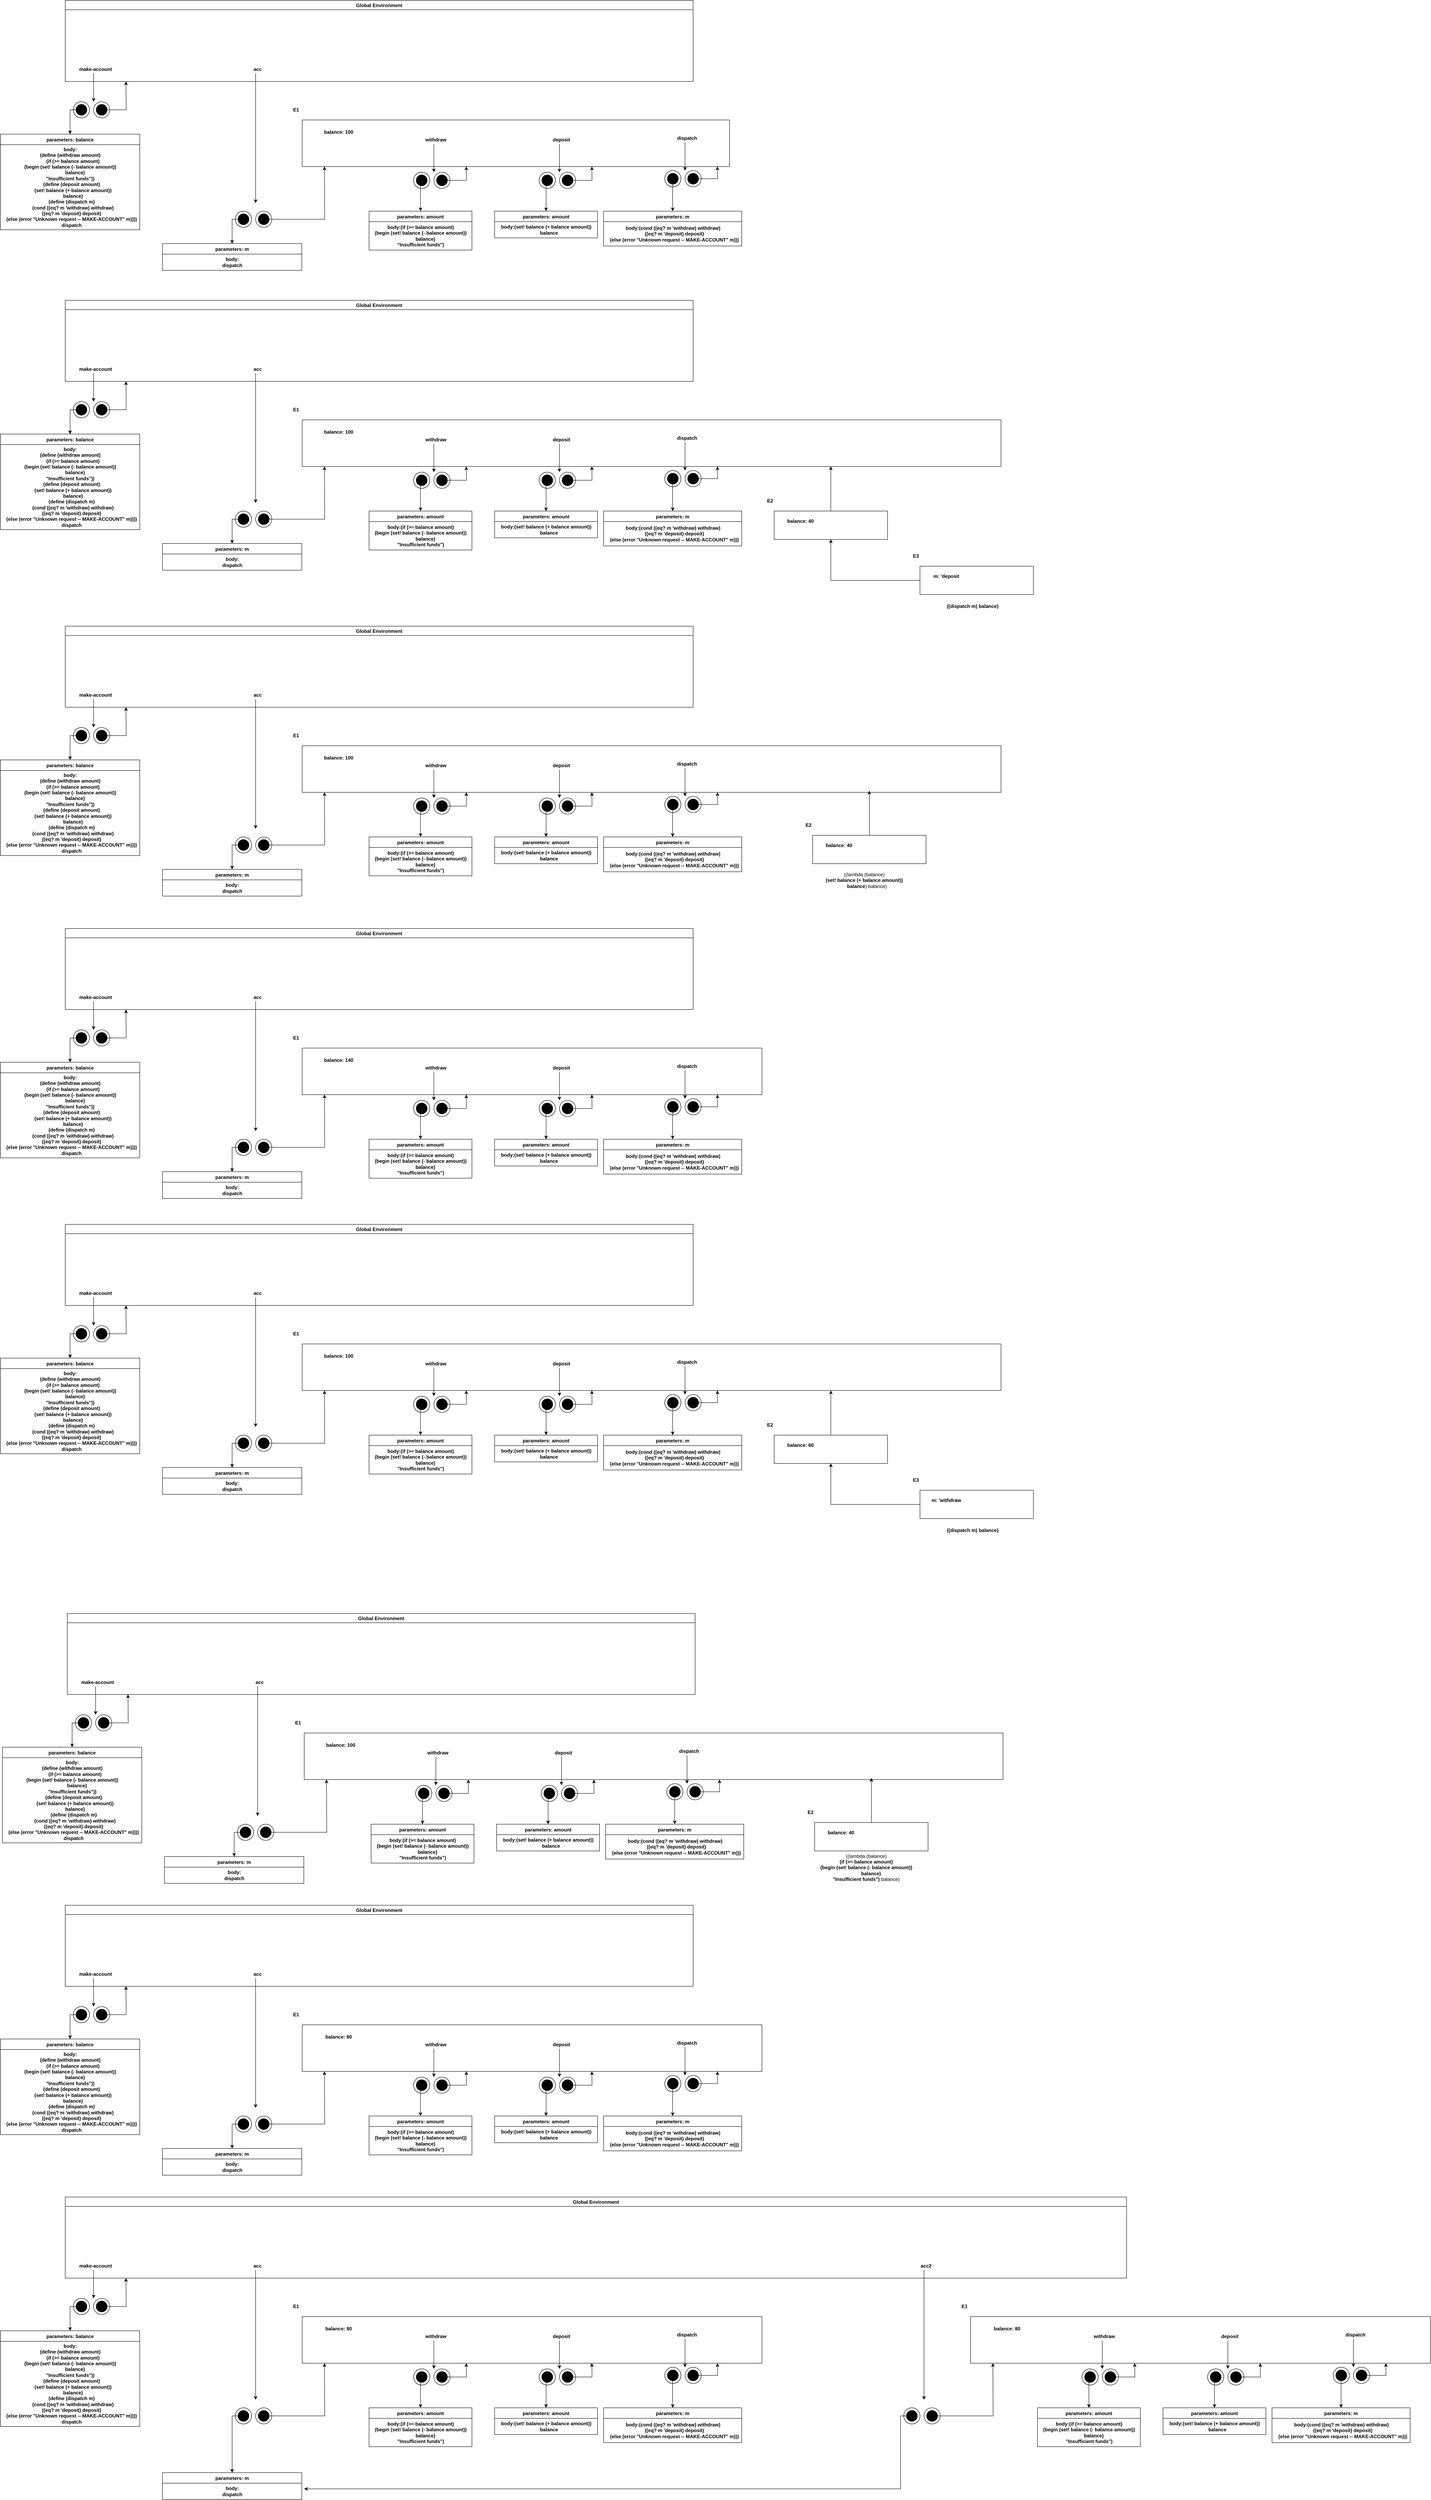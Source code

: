 <mxfile version="20.2.2" type="device"><diagram id="kfDIRKvqegw2uB67PyOM" name="Page-1"><mxGraphModel dx="2585" dy="1385" grid="1" gridSize="10" guides="1" tooltips="1" connect="1" arrows="1" fold="1" page="1" pageScale="1" pageWidth="827" pageHeight="1169" math="0" shadow="0"><root><mxCell id="0"/><mxCell id="1" parent="0"/><mxCell id="6qff64zCj-VwjpIvM6aq-5" value="Global Environment" style="swimlane;labelBackgroundColor=#ffffff;" parent="1" vertex="1"><mxGeometry x="160" y="210" width="1550" height="200" as="geometry"/></mxCell><mxCell id="6qff64zCj-VwjpIvM6aq-6" value="&lt;b&gt;make-account&lt;br&gt;&lt;/b&gt;" style="text;html=1;strokeColor=none;fillColor=none;align=center;verticalAlign=middle;whiteSpace=wrap;rounded=0;labelBackgroundColor=#ffffff;" parent="6qff64zCj-VwjpIvM6aq-5" vertex="1"><mxGeometry x="10" y="160" width="130" height="20" as="geometry"/></mxCell><mxCell id="6qff64zCj-VwjpIvM6aq-7" value="" style="group" parent="1" connectable="0" vertex="1"><mxGeometry x="180" y="460" width="40" height="40" as="geometry"/></mxCell><mxCell id="6qff64zCj-VwjpIvM6aq-8" value="" style="ellipse;whiteSpace=wrap;html=1;aspect=fixed;labelBackgroundColor=#ffffff;" parent="6qff64zCj-VwjpIvM6aq-7" vertex="1"><mxGeometry width="40" height="40" as="geometry"/></mxCell><mxCell id="6qff64zCj-VwjpIvM6aq-9" value="" style="ellipse;whiteSpace=wrap;html=1;aspect=fixed;labelBackgroundColor=#ffffff;strokeWidth=8;fillColor=#000000;" parent="6qff64zCj-VwjpIvM6aq-7" vertex="1"><mxGeometry x="10" y="10" width="20" height="20" as="geometry"/></mxCell><mxCell id="6qff64zCj-VwjpIvM6aq-10" value="" style="group" parent="1" connectable="0" vertex="1"><mxGeometry x="180" y="460" width="40" height="40" as="geometry"/></mxCell><mxCell id="6qff64zCj-VwjpIvM6aq-11" value="" style="ellipse;whiteSpace=wrap;html=1;aspect=fixed;labelBackgroundColor=#ffffff;" parent="6qff64zCj-VwjpIvM6aq-10" vertex="1"><mxGeometry width="40" height="40" as="geometry"/></mxCell><mxCell id="6qff64zCj-VwjpIvM6aq-12" value="" style="ellipse;whiteSpace=wrap;html=1;aspect=fixed;labelBackgroundColor=#ffffff;strokeWidth=8;fillColor=#000000;" parent="6qff64zCj-VwjpIvM6aq-10" vertex="1"><mxGeometry x="10" y="10" width="20" height="20" as="geometry"/></mxCell><mxCell id="6qff64zCj-VwjpIvM6aq-13" value="" style="group" parent="1" connectable="0" vertex="1"><mxGeometry x="230" y="460" width="40" height="40" as="geometry"/></mxCell><mxCell id="6qff64zCj-VwjpIvM6aq-14" value="" style="ellipse;whiteSpace=wrap;html=1;aspect=fixed;labelBackgroundColor=#ffffff;" parent="6qff64zCj-VwjpIvM6aq-13" vertex="1"><mxGeometry width="40" height="40" as="geometry"/></mxCell><mxCell id="6qff64zCj-VwjpIvM6aq-15" value="" style="ellipse;whiteSpace=wrap;html=1;aspect=fixed;labelBackgroundColor=#ffffff;strokeWidth=8;fillColor=#000000;" parent="6qff64zCj-VwjpIvM6aq-13" vertex="1"><mxGeometry x="10" y="10" width="20" height="20" as="geometry"/></mxCell><mxCell id="6qff64zCj-VwjpIvM6aq-16" style="edgeStyle=orthogonalEdgeStyle;rounded=0;orthogonalLoop=1;jettySize=auto;html=1;" parent="1" source="6qff64zCj-VwjpIvM6aq-6" edge="1"><mxGeometry relative="1" as="geometry"><mxPoint x="230" y="460" as="targetPoint"/><Array as="points"><mxPoint x="230" y="370"/></Array></mxGeometry></mxCell><mxCell id="6qff64zCj-VwjpIvM6aq-17" value="parameters: balance" style="swimlane;fontStyle=1;align=center;verticalAlign=top;childLayout=stackLayout;horizontal=1;startSize=26;horizontalStack=0;resizeParent=1;resizeParentMax=0;resizeLast=0;collapsible=1;marginBottom=0;" parent="1" vertex="1"><mxGeometry y="540" width="344" height="236" as="geometry"/></mxCell><mxCell id="6qff64zCj-VwjpIvM6aq-18" value="&lt;b&gt;body: &lt;br&gt;&lt;/b&gt;&lt;span style=&quot;background-color: initial;&quot;&gt;&lt;b&gt;(define (withdraw amount)&lt;/b&gt;&lt;/span&gt;&lt;div&gt;&lt;b&gt;&amp;nbsp; &amp;nbsp; (if (&amp;gt;= balance amount)&lt;/b&gt;&lt;/div&gt;&lt;div&gt;&lt;b&gt;&lt;span style=&quot;&quot;&gt;&#9;&lt;/span&gt;(begin (set! balance (- balance amount))&lt;/b&gt;&lt;/div&gt;&lt;div&gt;&lt;b&gt;&lt;span style=&quot;&quot;&gt;&#9;&lt;/span&gt;&amp;nbsp; &amp;nbsp; &amp;nbsp; &amp;nbsp;balance)&lt;/b&gt;&lt;/div&gt;&lt;div&gt;&lt;b&gt;&lt;span style=&quot;&quot;&gt;&#9;&lt;/span&gt;&quot;Insufficient funds&quot;))&lt;/b&gt;&lt;/div&gt;&lt;div&gt;&lt;b&gt;&amp;nbsp; (define (deposit amount)&lt;/b&gt;&lt;/div&gt;&lt;div&gt;&lt;b&gt;&amp;nbsp; &amp;nbsp; (set! balance (+ balance amount))&lt;/b&gt;&lt;/div&gt;&lt;div&gt;&lt;b&gt;&amp;nbsp; &amp;nbsp; balance)&lt;/b&gt;&lt;/div&gt;&lt;div&gt;&lt;b&gt;&amp;nbsp; (define (dispatch m)&lt;/b&gt;&lt;/div&gt;&lt;div&gt;&lt;b&gt;&amp;nbsp; &amp;nbsp; (cond ((eq? m 'withdraw) withdraw)&lt;/b&gt;&lt;/div&gt;&lt;div&gt;&lt;b&gt;&lt;span style=&quot;&quot;&gt;&#9;&lt;/span&gt;&amp;nbsp; ((eq? m 'deposit) deposit)&lt;/b&gt;&lt;/div&gt;&lt;div&gt;&lt;b&gt;&lt;span style=&quot;&quot;&gt;&#9;&lt;/span&gt;&amp;nbsp; (else (error &quot;Unknown request -- MAKE-ACCOUNT&quot; m))))&lt;/b&gt;&lt;/div&gt;&lt;div&gt;&lt;b&gt;&amp;nbsp; dispatch&lt;/b&gt;&lt;/div&gt;" style="text;html=1;align=center;verticalAlign=middle;resizable=0;points=[];autosize=1;strokeColor=none;" parent="6qff64zCj-VwjpIvM6aq-17" vertex="1"><mxGeometry y="26" width="344" height="210" as="geometry"/></mxCell><mxCell id="6qff64zCj-VwjpIvM6aq-19" style="edgeStyle=orthogonalEdgeStyle;rounded=0;orthogonalLoop=1;jettySize=auto;html=1;exitX=0;exitY=0.5;exitDx=0;exitDy=0;entryX=0.5;entryY=0;entryDx=0;entryDy=0;" parent="1" source="6qff64zCj-VwjpIvM6aq-12" target="6qff64zCj-VwjpIvM6aq-17" edge="1"><mxGeometry relative="1" as="geometry"><Array as="points"><mxPoint x="172" y="480"/></Array></mxGeometry></mxCell><mxCell id="6qff64zCj-VwjpIvM6aq-20" style="edgeStyle=orthogonalEdgeStyle;rounded=0;orthogonalLoop=1;jettySize=auto;html=1;exitX=1;exitY=0.5;exitDx=0;exitDy=0;" parent="1" source="6qff64zCj-VwjpIvM6aq-15" edge="1"><mxGeometry relative="1" as="geometry"><mxPoint x="310" y="410" as="targetPoint"/></mxGeometry></mxCell><mxCell id="gnz-Uwk6L6IKroufZcI_-1" value="&lt;b&gt;acc&lt;br&gt;&lt;/b&gt;" style="text;html=1;strokeColor=none;fillColor=none;align=center;verticalAlign=middle;whiteSpace=wrap;rounded=0;labelBackgroundColor=#ffffff;" parent="1" vertex="1"><mxGeometry x="570" y="370" width="130" height="20" as="geometry"/></mxCell><mxCell id="gnz-Uwk6L6IKroufZcI_-2" value="" style="group" parent="1" connectable="0" vertex="1"><mxGeometry x="580" y="730" width="40" height="40" as="geometry"/></mxCell><mxCell id="gnz-Uwk6L6IKroufZcI_-3" value="" style="ellipse;whiteSpace=wrap;html=1;aspect=fixed;labelBackgroundColor=#ffffff;" parent="gnz-Uwk6L6IKroufZcI_-2" vertex="1"><mxGeometry width="40" height="40" as="geometry"/></mxCell><mxCell id="gnz-Uwk6L6IKroufZcI_-4" value="" style="ellipse;whiteSpace=wrap;html=1;aspect=fixed;labelBackgroundColor=#ffffff;strokeWidth=8;fillColor=#000000;" parent="gnz-Uwk6L6IKroufZcI_-2" vertex="1"><mxGeometry x="10" y="10" width="20" height="20" as="geometry"/></mxCell><mxCell id="gnz-Uwk6L6IKroufZcI_-5" value="" style="group" parent="1" connectable="0" vertex="1"><mxGeometry x="580" y="730" width="40" height="40" as="geometry"/></mxCell><mxCell id="gnz-Uwk6L6IKroufZcI_-6" value="" style="ellipse;whiteSpace=wrap;html=1;aspect=fixed;labelBackgroundColor=#ffffff;" parent="gnz-Uwk6L6IKroufZcI_-5" vertex="1"><mxGeometry width="40" height="40" as="geometry"/></mxCell><mxCell id="gnz-Uwk6L6IKroufZcI_-7" value="" style="ellipse;whiteSpace=wrap;html=1;aspect=fixed;labelBackgroundColor=#ffffff;strokeWidth=8;fillColor=#000000;" parent="gnz-Uwk6L6IKroufZcI_-5" vertex="1"><mxGeometry x="10" y="10" width="20" height="20" as="geometry"/></mxCell><mxCell id="gnz-Uwk6L6IKroufZcI_-8" value="" style="group" parent="1" connectable="0" vertex="1"><mxGeometry x="630" y="730" width="40" height="40" as="geometry"/></mxCell><mxCell id="gnz-Uwk6L6IKroufZcI_-9" value="" style="ellipse;whiteSpace=wrap;html=1;aspect=fixed;labelBackgroundColor=#ffffff;" parent="gnz-Uwk6L6IKroufZcI_-8" vertex="1"><mxGeometry width="40" height="40" as="geometry"/></mxCell><mxCell id="gnz-Uwk6L6IKroufZcI_-10" value="" style="ellipse;whiteSpace=wrap;html=1;aspect=fixed;labelBackgroundColor=#ffffff;strokeWidth=8;fillColor=#000000;" parent="gnz-Uwk6L6IKroufZcI_-8" vertex="1"><mxGeometry x="10" y="10" width="20" height="20" as="geometry"/></mxCell><mxCell id="gnz-Uwk6L6IKroufZcI_-11" style="edgeStyle=orthogonalEdgeStyle;rounded=0;orthogonalLoop=1;jettySize=auto;html=1;" parent="1" source="gnz-Uwk6L6IKroufZcI_-1" edge="1"><mxGeometry relative="1" as="geometry"><mxPoint x="630" y="710" as="targetPoint"/><Array as="points"><mxPoint x="630" y="370"/></Array></mxGeometry></mxCell><mxCell id="gnz-Uwk6L6IKroufZcI_-12" value="parameters: m" style="swimlane;fontStyle=1;align=center;verticalAlign=top;childLayout=stackLayout;horizontal=1;startSize=26;horizontalStack=0;resizeParent=1;resizeParentMax=0;resizeLast=0;collapsible=1;marginBottom=0;" parent="1" vertex="1"><mxGeometry x="400" y="810" width="344" height="66" as="geometry"/></mxCell><mxCell id="gnz-Uwk6L6IKroufZcI_-13" value="&lt;b&gt;body: &lt;br&gt;dispatch&lt;/b&gt;" style="text;html=1;align=center;verticalAlign=middle;resizable=0;points=[];autosize=1;strokeColor=none;" parent="gnz-Uwk6L6IKroufZcI_-12" vertex="1"><mxGeometry y="26" width="344" height="40" as="geometry"/></mxCell><mxCell id="gnz-Uwk6L6IKroufZcI_-14" style="edgeStyle=orthogonalEdgeStyle;rounded=0;orthogonalLoop=1;jettySize=auto;html=1;exitX=0;exitY=0.5;exitDx=0;exitDy=0;entryX=0.5;entryY=0;entryDx=0;entryDy=0;" parent="1" source="gnz-Uwk6L6IKroufZcI_-7" target="gnz-Uwk6L6IKroufZcI_-12" edge="1"><mxGeometry relative="1" as="geometry"><Array as="points"><mxPoint x="572" y="750"/></Array></mxGeometry></mxCell><mxCell id="gnz-Uwk6L6IKroufZcI_-15" style="edgeStyle=orthogonalEdgeStyle;rounded=0;orthogonalLoop=1;jettySize=auto;html=1;exitX=1;exitY=0.5;exitDx=0;exitDy=0;" parent="1" source="gnz-Uwk6L6IKroufZcI_-10" edge="1"><mxGeometry relative="1" as="geometry"><mxPoint x="800" y="620" as="targetPoint"/></mxGeometry></mxCell><mxCell id="gnz-Uwk6L6IKroufZcI_-16" value="" style="rounded=0;whiteSpace=wrap;html=1;fillColor=none;gradientColor=default;" parent="1" vertex="1"><mxGeometry x="745" y="505" width="1055" height="115" as="geometry"/></mxCell><mxCell id="gnz-Uwk6L6IKroufZcI_-17" value="&lt;b&gt;balance: 100&lt;/b&gt;" style="text;html=1;strokeColor=none;fillColor=none;align=center;verticalAlign=middle;whiteSpace=wrap;rounded=0;" parent="1" vertex="1"><mxGeometry x="780" y="520" width="110" height="30" as="geometry"/></mxCell><mxCell id="gnz-Uwk6L6IKroufZcI_-18" value="&lt;b&gt;E1&lt;/b&gt;" style="text;html=1;strokeColor=none;fillColor=none;align=center;verticalAlign=middle;whiteSpace=wrap;rounded=0;" parent="1" vertex="1"><mxGeometry x="700" y="465" width="60" height="30" as="geometry"/></mxCell><mxCell id="gnz-Uwk6L6IKroufZcI_-34" value="&lt;b&gt;withdraw&lt;br&gt;&lt;/b&gt;" style="text;html=1;strokeColor=none;fillColor=none;align=center;verticalAlign=middle;whiteSpace=wrap;rounded=0;labelBackgroundColor=#ffffff;" parent="1" vertex="1"><mxGeometry x="1010" y="544" width="130" height="20" as="geometry"/></mxCell><mxCell id="gnz-Uwk6L6IKroufZcI_-35" value="" style="group" parent="1" connectable="0" vertex="1"><mxGeometry x="1020" y="634" width="40" height="40" as="geometry"/></mxCell><mxCell id="gnz-Uwk6L6IKroufZcI_-36" value="" style="ellipse;whiteSpace=wrap;html=1;aspect=fixed;labelBackgroundColor=#ffffff;" parent="gnz-Uwk6L6IKroufZcI_-35" vertex="1"><mxGeometry width="40" height="40" as="geometry"/></mxCell><mxCell id="gnz-Uwk6L6IKroufZcI_-37" value="" style="ellipse;whiteSpace=wrap;html=1;aspect=fixed;labelBackgroundColor=#ffffff;strokeWidth=8;fillColor=#000000;" parent="gnz-Uwk6L6IKroufZcI_-35" vertex="1"><mxGeometry x="10" y="10" width="20" height="20" as="geometry"/></mxCell><mxCell id="gnz-Uwk6L6IKroufZcI_-38" value="" style="group" parent="1" connectable="0" vertex="1"><mxGeometry x="1020" y="634" width="40" height="40" as="geometry"/></mxCell><mxCell id="gnz-Uwk6L6IKroufZcI_-39" value="" style="ellipse;whiteSpace=wrap;html=1;aspect=fixed;labelBackgroundColor=#ffffff;" parent="gnz-Uwk6L6IKroufZcI_-38" vertex="1"><mxGeometry width="40" height="40" as="geometry"/></mxCell><mxCell id="gnz-Uwk6L6IKroufZcI_-40" value="" style="ellipse;whiteSpace=wrap;html=1;aspect=fixed;labelBackgroundColor=#ffffff;strokeWidth=8;fillColor=#000000;" parent="gnz-Uwk6L6IKroufZcI_-38" vertex="1"><mxGeometry x="10" y="10" width="20" height="20" as="geometry"/></mxCell><mxCell id="gnz-Uwk6L6IKroufZcI_-41" value="" style="group" parent="1" connectable="0" vertex="1"><mxGeometry x="1070" y="634" width="40" height="40" as="geometry"/></mxCell><mxCell id="gnz-Uwk6L6IKroufZcI_-42" value="" style="ellipse;whiteSpace=wrap;html=1;aspect=fixed;labelBackgroundColor=#ffffff;" parent="gnz-Uwk6L6IKroufZcI_-41" vertex="1"><mxGeometry width="40" height="40" as="geometry"/></mxCell><mxCell id="gnz-Uwk6L6IKroufZcI_-43" value="" style="ellipse;whiteSpace=wrap;html=1;aspect=fixed;labelBackgroundColor=#ffffff;strokeWidth=8;fillColor=#000000;" parent="gnz-Uwk6L6IKroufZcI_-41" vertex="1"><mxGeometry x="10" y="10" width="20" height="20" as="geometry"/></mxCell><mxCell id="gnz-Uwk6L6IKroufZcI_-44" style="edgeStyle=orthogonalEdgeStyle;rounded=0;orthogonalLoop=1;jettySize=auto;html=1;" parent="1" source="gnz-Uwk6L6IKroufZcI_-34" edge="1"><mxGeometry relative="1" as="geometry"><mxPoint x="1070" y="634" as="targetPoint"/><Array as="points"><mxPoint x="1070" y="544"/></Array></mxGeometry></mxCell><mxCell id="gnz-Uwk6L6IKroufZcI_-45" value="parameters: amount" style="swimlane;fontStyle=1;align=center;verticalAlign=top;childLayout=stackLayout;horizontal=1;startSize=26;horizontalStack=0;resizeParent=1;resizeParentMax=0;resizeLast=0;collapsible=1;marginBottom=0;" parent="1" vertex="1"><mxGeometry x="910" y="730" width="254" height="96" as="geometry"/></mxCell><mxCell id="gnz-Uwk6L6IKroufZcI_-46" value="&lt;b&gt;body:&lt;/b&gt;&lt;span style=&quot;background-color: initial;&quot;&gt;&lt;b&gt;(if (&amp;gt;= balance amount)&lt;/b&gt;&lt;/span&gt;&lt;div style=&quot;&quot;&gt;&lt;b&gt;&lt;span style=&quot;&quot;&gt;&#9;&lt;/span&gt;(begin (set! balance (- balance amount))&lt;/b&gt;&lt;/div&gt;&lt;div style=&quot;&quot;&gt;&lt;b&gt;&lt;span style=&quot;&quot;&gt;&#9;&lt;/span&gt;&amp;nbsp; &amp;nbsp; &amp;nbsp; &amp;nbsp;balance)&lt;/b&gt;&lt;/div&gt;&lt;div style=&quot;&quot;&gt;&lt;b&gt;&lt;span style=&quot;&quot;&gt;&#9;&lt;/span&gt;&quot;Insufficient funds&quot;)&lt;/b&gt;&lt;/div&gt;" style="text;html=1;align=center;verticalAlign=middle;resizable=0;points=[];autosize=1;strokeColor=none;" parent="gnz-Uwk6L6IKroufZcI_-45" vertex="1"><mxGeometry y="26" width="254" height="70" as="geometry"/></mxCell><mxCell id="gnz-Uwk6L6IKroufZcI_-48" style="edgeStyle=orthogonalEdgeStyle;rounded=0;orthogonalLoop=1;jettySize=auto;html=1;exitX=1;exitY=0.5;exitDx=0;exitDy=0;" parent="1" source="gnz-Uwk6L6IKroufZcI_-43" edge="1"><mxGeometry relative="1" as="geometry"><mxPoint x="1150" y="620" as="targetPoint"/></mxGeometry></mxCell><mxCell id="gnz-Uwk6L6IKroufZcI_-53" style="edgeStyle=orthogonalEdgeStyle;rounded=0;orthogonalLoop=1;jettySize=auto;html=1;entryX=0.5;entryY=0;entryDx=0;entryDy=0;" parent="1" source="gnz-Uwk6L6IKroufZcI_-40" target="gnz-Uwk6L6IKroufZcI_-45" edge="1"><mxGeometry relative="1" as="geometry"><Array as="points"><mxPoint x="1037" y="690"/><mxPoint x="1037" y="690"/></Array></mxGeometry></mxCell><mxCell id="gnz-Uwk6L6IKroufZcI_-57" value="&lt;b&gt;deposit&lt;br&gt;&lt;/b&gt;" style="text;html=1;strokeColor=none;fillColor=none;align=center;verticalAlign=middle;whiteSpace=wrap;rounded=0;labelBackgroundColor=#ffffff;" parent="1" vertex="1"><mxGeometry x="1320" y="544" width="130" height="20" as="geometry"/></mxCell><mxCell id="gnz-Uwk6L6IKroufZcI_-58" value="" style="group" parent="1" connectable="0" vertex="1"><mxGeometry x="1330" y="634" width="40" height="40" as="geometry"/></mxCell><mxCell id="gnz-Uwk6L6IKroufZcI_-59" value="" style="ellipse;whiteSpace=wrap;html=1;aspect=fixed;labelBackgroundColor=#ffffff;" parent="gnz-Uwk6L6IKroufZcI_-58" vertex="1"><mxGeometry width="40" height="40" as="geometry"/></mxCell><mxCell id="gnz-Uwk6L6IKroufZcI_-60" value="" style="ellipse;whiteSpace=wrap;html=1;aspect=fixed;labelBackgroundColor=#ffffff;strokeWidth=8;fillColor=#000000;" parent="gnz-Uwk6L6IKroufZcI_-58" vertex="1"><mxGeometry x="10" y="10" width="20" height="20" as="geometry"/></mxCell><mxCell id="gnz-Uwk6L6IKroufZcI_-61" value="" style="group" parent="1" connectable="0" vertex="1"><mxGeometry x="1330" y="634" width="40" height="40" as="geometry"/></mxCell><mxCell id="gnz-Uwk6L6IKroufZcI_-62" value="" style="ellipse;whiteSpace=wrap;html=1;aspect=fixed;labelBackgroundColor=#ffffff;" parent="gnz-Uwk6L6IKroufZcI_-61" vertex="1"><mxGeometry width="40" height="40" as="geometry"/></mxCell><mxCell id="gnz-Uwk6L6IKroufZcI_-63" value="" style="ellipse;whiteSpace=wrap;html=1;aspect=fixed;labelBackgroundColor=#ffffff;strokeWidth=8;fillColor=#000000;" parent="gnz-Uwk6L6IKroufZcI_-61" vertex="1"><mxGeometry x="10" y="10" width="20" height="20" as="geometry"/></mxCell><mxCell id="gnz-Uwk6L6IKroufZcI_-64" value="" style="group" parent="1" connectable="0" vertex="1"><mxGeometry x="1380" y="634" width="40" height="40" as="geometry"/></mxCell><mxCell id="gnz-Uwk6L6IKroufZcI_-65" value="" style="ellipse;whiteSpace=wrap;html=1;aspect=fixed;labelBackgroundColor=#ffffff;" parent="gnz-Uwk6L6IKroufZcI_-64" vertex="1"><mxGeometry width="40" height="40" as="geometry"/></mxCell><mxCell id="gnz-Uwk6L6IKroufZcI_-66" value="" style="ellipse;whiteSpace=wrap;html=1;aspect=fixed;labelBackgroundColor=#ffffff;strokeWidth=8;fillColor=#000000;" parent="gnz-Uwk6L6IKroufZcI_-64" vertex="1"><mxGeometry x="10" y="10" width="20" height="20" as="geometry"/></mxCell><mxCell id="gnz-Uwk6L6IKroufZcI_-67" style="edgeStyle=orthogonalEdgeStyle;rounded=0;orthogonalLoop=1;jettySize=auto;html=1;" parent="1" source="gnz-Uwk6L6IKroufZcI_-57" edge="1"><mxGeometry relative="1" as="geometry"><mxPoint x="1380" y="634" as="targetPoint"/><Array as="points"><mxPoint x="1380" y="544"/></Array></mxGeometry></mxCell><mxCell id="gnz-Uwk6L6IKroufZcI_-68" value="parameters: amount" style="swimlane;fontStyle=1;align=center;verticalAlign=top;childLayout=stackLayout;horizontal=1;startSize=26;horizontalStack=0;resizeParent=1;resizeParentMax=0;resizeLast=0;collapsible=1;marginBottom=0;" parent="1" vertex="1"><mxGeometry x="1220" y="730" width="254" height="66" as="geometry"/></mxCell><mxCell id="gnz-Uwk6L6IKroufZcI_-69" value="&lt;b&gt;body:&lt;/b&gt;&lt;span style=&quot;background-color: initial;&quot;&gt;&lt;b&gt;(set! balance (+ balance amount))&lt;/b&gt;&lt;/span&gt;&lt;div&gt;&lt;b&gt;&amp;nbsp; &amp;nbsp; balance&lt;/b&gt;&lt;/div&gt;" style="text;html=1;align=center;verticalAlign=middle;resizable=0;points=[];autosize=1;strokeColor=none;" parent="gnz-Uwk6L6IKroufZcI_-68" vertex="1"><mxGeometry y="26" width="254" height="40" as="geometry"/></mxCell><mxCell id="gnz-Uwk6L6IKroufZcI_-70" style="edgeStyle=orthogonalEdgeStyle;rounded=0;orthogonalLoop=1;jettySize=auto;html=1;exitX=1;exitY=0.5;exitDx=0;exitDy=0;" parent="1" source="gnz-Uwk6L6IKroufZcI_-66" edge="1"><mxGeometry relative="1" as="geometry"><mxPoint x="1460" y="620" as="targetPoint"/></mxGeometry></mxCell><mxCell id="gnz-Uwk6L6IKroufZcI_-71" style="edgeStyle=orthogonalEdgeStyle;rounded=0;orthogonalLoop=1;jettySize=auto;html=1;entryX=0.5;entryY=0;entryDx=0;entryDy=0;" parent="1" source="gnz-Uwk6L6IKroufZcI_-63" target="gnz-Uwk6L6IKroufZcI_-68" edge="1"><mxGeometry relative="1" as="geometry"><Array as="points"><mxPoint x="1347" y="690"/><mxPoint x="1347" y="690"/></Array></mxGeometry></mxCell><mxCell id="gnz-Uwk6L6IKroufZcI_-119" value="&lt;b&gt;dispatch&lt;br&gt;&lt;/b&gt;" style="text;html=1;strokeColor=none;fillColor=none;align=center;verticalAlign=middle;whiteSpace=wrap;rounded=0;labelBackgroundColor=#ffffff;" parent="1" vertex="1"><mxGeometry x="1630" y="540" width="130" height="20" as="geometry"/></mxCell><mxCell id="gnz-Uwk6L6IKroufZcI_-120" value="" style="group" parent="1" connectable="0" vertex="1"><mxGeometry x="1640" y="630" width="40" height="40" as="geometry"/></mxCell><mxCell id="gnz-Uwk6L6IKroufZcI_-121" value="" style="ellipse;whiteSpace=wrap;html=1;aspect=fixed;labelBackgroundColor=#ffffff;" parent="gnz-Uwk6L6IKroufZcI_-120" vertex="1"><mxGeometry width="40" height="40" as="geometry"/></mxCell><mxCell id="gnz-Uwk6L6IKroufZcI_-122" value="" style="ellipse;whiteSpace=wrap;html=1;aspect=fixed;labelBackgroundColor=#ffffff;strokeWidth=8;fillColor=#000000;" parent="gnz-Uwk6L6IKroufZcI_-120" vertex="1"><mxGeometry x="10" y="10" width="20" height="20" as="geometry"/></mxCell><mxCell id="gnz-Uwk6L6IKroufZcI_-123" value="" style="group" parent="1" connectable="0" vertex="1"><mxGeometry x="1640" y="630" width="40" height="40" as="geometry"/></mxCell><mxCell id="gnz-Uwk6L6IKroufZcI_-124" value="" style="ellipse;whiteSpace=wrap;html=1;aspect=fixed;labelBackgroundColor=#ffffff;" parent="gnz-Uwk6L6IKroufZcI_-123" vertex="1"><mxGeometry width="40" height="40" as="geometry"/></mxCell><mxCell id="gnz-Uwk6L6IKroufZcI_-125" value="" style="ellipse;whiteSpace=wrap;html=1;aspect=fixed;labelBackgroundColor=#ffffff;strokeWidth=8;fillColor=#000000;" parent="gnz-Uwk6L6IKroufZcI_-123" vertex="1"><mxGeometry x="10" y="10" width="20" height="20" as="geometry"/></mxCell><mxCell id="gnz-Uwk6L6IKroufZcI_-126" value="" style="group" parent="1" connectable="0" vertex="1"><mxGeometry x="1690" y="630" width="40" height="40" as="geometry"/></mxCell><mxCell id="gnz-Uwk6L6IKroufZcI_-127" value="" style="ellipse;whiteSpace=wrap;html=1;aspect=fixed;labelBackgroundColor=#ffffff;" parent="gnz-Uwk6L6IKroufZcI_-126" vertex="1"><mxGeometry width="40" height="40" as="geometry"/></mxCell><mxCell id="gnz-Uwk6L6IKroufZcI_-128" value="" style="ellipse;whiteSpace=wrap;html=1;aspect=fixed;labelBackgroundColor=#ffffff;strokeWidth=8;fillColor=#000000;" parent="gnz-Uwk6L6IKroufZcI_-126" vertex="1"><mxGeometry x="10" y="10" width="20" height="20" as="geometry"/></mxCell><mxCell id="gnz-Uwk6L6IKroufZcI_-129" style="edgeStyle=orthogonalEdgeStyle;rounded=0;orthogonalLoop=1;jettySize=auto;html=1;" parent="1" source="gnz-Uwk6L6IKroufZcI_-119" edge="1"><mxGeometry relative="1" as="geometry"><mxPoint x="1690" y="630" as="targetPoint"/><Array as="points"><mxPoint x="1690" y="540"/></Array></mxGeometry></mxCell><mxCell id="gnz-Uwk6L6IKroufZcI_-130" value="parameters: m" style="swimlane;fontStyle=1;align=center;verticalAlign=top;childLayout=stackLayout;horizontal=1;startSize=26;horizontalStack=0;resizeParent=1;resizeParentMax=0;resizeLast=0;collapsible=1;marginBottom=0;" parent="1" vertex="1"><mxGeometry x="1489" y="730" width="341" height="86" as="geometry"/></mxCell><mxCell id="gnz-Uwk6L6IKroufZcI_-131" value="&lt;b&gt;body:&lt;/b&gt;&lt;span style=&quot;background-color: initial;&quot;&gt;&lt;b&gt;(cond ((eq? m 'withdraw) withdraw)&lt;/b&gt;&lt;/span&gt;&lt;div&gt;&lt;b&gt;&lt;span style=&quot;&quot;&gt;&#9;&lt;/span&gt;&amp;nbsp; ((eq? m 'deposit) deposit)&lt;/b&gt;&lt;/div&gt;&lt;div&gt;&lt;b&gt;&lt;span style=&quot;&quot;&gt;&#9;&lt;/span&gt;&amp;nbsp; (else (error &quot;Unknown request -- MAKE-ACCOUNT&quot; m)))&lt;/b&gt;&lt;/div&gt;" style="text;html=1;align=center;verticalAlign=middle;resizable=0;points=[];autosize=1;strokeColor=none;" parent="gnz-Uwk6L6IKroufZcI_-130" vertex="1"><mxGeometry y="26" width="341" height="60" as="geometry"/></mxCell><mxCell id="gnz-Uwk6L6IKroufZcI_-132" style="edgeStyle=orthogonalEdgeStyle;rounded=0;orthogonalLoop=1;jettySize=auto;html=1;exitX=1;exitY=0.5;exitDx=0;exitDy=0;" parent="1" source="gnz-Uwk6L6IKroufZcI_-128" edge="1"><mxGeometry relative="1" as="geometry"><mxPoint x="1770" y="620" as="targetPoint"/></mxGeometry></mxCell><mxCell id="gnz-Uwk6L6IKroufZcI_-133" style="edgeStyle=orthogonalEdgeStyle;rounded=0;orthogonalLoop=1;jettySize=auto;html=1;entryX=0.5;entryY=0;entryDx=0;entryDy=0;" parent="1" source="gnz-Uwk6L6IKroufZcI_-125" target="gnz-Uwk6L6IKroufZcI_-130" edge="1"><mxGeometry relative="1" as="geometry"><Array as="points"><mxPoint x="1660" y="650"/><mxPoint x="1660" y="690"/></Array></mxGeometry></mxCell><mxCell id="gnz-Uwk6L6IKroufZcI_-135" value="Global Environment" style="swimlane;labelBackgroundColor=#ffffff;" parent="1" vertex="1"><mxGeometry x="160" y="950" width="1550" height="200" as="geometry"/></mxCell><mxCell id="gnz-Uwk6L6IKroufZcI_-136" value="&lt;b&gt;make-account&lt;br&gt;&lt;/b&gt;" style="text;html=1;strokeColor=none;fillColor=none;align=center;verticalAlign=middle;whiteSpace=wrap;rounded=0;labelBackgroundColor=#ffffff;" parent="gnz-Uwk6L6IKroufZcI_-135" vertex="1"><mxGeometry x="10" y="160" width="130" height="20" as="geometry"/></mxCell><mxCell id="gnz-Uwk6L6IKroufZcI_-137" value="" style="group" parent="1" connectable="0" vertex="1"><mxGeometry x="180" y="1200" width="40" height="40" as="geometry"/></mxCell><mxCell id="gnz-Uwk6L6IKroufZcI_-138" value="" style="ellipse;whiteSpace=wrap;html=1;aspect=fixed;labelBackgroundColor=#ffffff;" parent="gnz-Uwk6L6IKroufZcI_-137" vertex="1"><mxGeometry width="40" height="40" as="geometry"/></mxCell><mxCell id="gnz-Uwk6L6IKroufZcI_-139" value="" style="ellipse;whiteSpace=wrap;html=1;aspect=fixed;labelBackgroundColor=#ffffff;strokeWidth=8;fillColor=#000000;" parent="gnz-Uwk6L6IKroufZcI_-137" vertex="1"><mxGeometry x="10" y="10" width="20" height="20" as="geometry"/></mxCell><mxCell id="gnz-Uwk6L6IKroufZcI_-140" value="" style="group" parent="1" connectable="0" vertex="1"><mxGeometry x="180" y="1200" width="40" height="40" as="geometry"/></mxCell><mxCell id="gnz-Uwk6L6IKroufZcI_-141" value="" style="ellipse;whiteSpace=wrap;html=1;aspect=fixed;labelBackgroundColor=#ffffff;" parent="gnz-Uwk6L6IKroufZcI_-140" vertex="1"><mxGeometry width="40" height="40" as="geometry"/></mxCell><mxCell id="gnz-Uwk6L6IKroufZcI_-142" value="" style="ellipse;whiteSpace=wrap;html=1;aspect=fixed;labelBackgroundColor=#ffffff;strokeWidth=8;fillColor=#000000;" parent="gnz-Uwk6L6IKroufZcI_-140" vertex="1"><mxGeometry x="10" y="10" width="20" height="20" as="geometry"/></mxCell><mxCell id="gnz-Uwk6L6IKroufZcI_-143" value="" style="group" parent="1" connectable="0" vertex="1"><mxGeometry x="230" y="1200" width="40" height="40" as="geometry"/></mxCell><mxCell id="gnz-Uwk6L6IKroufZcI_-144" value="" style="ellipse;whiteSpace=wrap;html=1;aspect=fixed;labelBackgroundColor=#ffffff;" parent="gnz-Uwk6L6IKroufZcI_-143" vertex="1"><mxGeometry width="40" height="40" as="geometry"/></mxCell><mxCell id="gnz-Uwk6L6IKroufZcI_-145" value="" style="ellipse;whiteSpace=wrap;html=1;aspect=fixed;labelBackgroundColor=#ffffff;strokeWidth=8;fillColor=#000000;" parent="gnz-Uwk6L6IKroufZcI_-143" vertex="1"><mxGeometry x="10" y="10" width="20" height="20" as="geometry"/></mxCell><mxCell id="gnz-Uwk6L6IKroufZcI_-146" style="edgeStyle=orthogonalEdgeStyle;rounded=0;orthogonalLoop=1;jettySize=auto;html=1;" parent="1" source="gnz-Uwk6L6IKroufZcI_-136" edge="1"><mxGeometry relative="1" as="geometry"><mxPoint x="230" y="1200" as="targetPoint"/><Array as="points"><mxPoint x="230" y="1110"/></Array></mxGeometry></mxCell><mxCell id="gnz-Uwk6L6IKroufZcI_-147" value="parameters: balance" style="swimlane;fontStyle=1;align=center;verticalAlign=top;childLayout=stackLayout;horizontal=1;startSize=26;horizontalStack=0;resizeParent=1;resizeParentMax=0;resizeLast=0;collapsible=1;marginBottom=0;" parent="1" vertex="1"><mxGeometry y="1280" width="344" height="236" as="geometry"/></mxCell><mxCell id="gnz-Uwk6L6IKroufZcI_-148" value="&lt;b&gt;body: &lt;br&gt;&lt;/b&gt;&lt;span style=&quot;background-color: initial;&quot;&gt;&lt;b&gt;(define (withdraw amount)&lt;/b&gt;&lt;/span&gt;&lt;div&gt;&lt;b&gt;&amp;nbsp; &amp;nbsp; (if (&amp;gt;= balance amount)&lt;/b&gt;&lt;/div&gt;&lt;div&gt;&lt;b&gt;&lt;span style=&quot;&quot;&gt;&#9;&lt;/span&gt;(begin (set! balance (- balance amount))&lt;/b&gt;&lt;/div&gt;&lt;div&gt;&lt;b&gt;&lt;span style=&quot;&quot;&gt;&#9;&lt;/span&gt;&amp;nbsp; &amp;nbsp; &amp;nbsp; &amp;nbsp;balance)&lt;/b&gt;&lt;/div&gt;&lt;div&gt;&lt;b&gt;&lt;span style=&quot;&quot;&gt;&#9;&lt;/span&gt;&quot;Insufficient funds&quot;))&lt;/b&gt;&lt;/div&gt;&lt;div&gt;&lt;b&gt;&amp;nbsp; (define (deposit amount)&lt;/b&gt;&lt;/div&gt;&lt;div&gt;&lt;b&gt;&amp;nbsp; &amp;nbsp; (set! balance (+ balance amount))&lt;/b&gt;&lt;/div&gt;&lt;div&gt;&lt;b&gt;&amp;nbsp; &amp;nbsp; balance)&lt;/b&gt;&lt;/div&gt;&lt;div&gt;&lt;b&gt;&amp;nbsp; (define (dispatch m)&lt;/b&gt;&lt;/div&gt;&lt;div&gt;&lt;b&gt;&amp;nbsp; &amp;nbsp; (cond ((eq? m 'withdraw) withdraw)&lt;/b&gt;&lt;/div&gt;&lt;div&gt;&lt;b&gt;&lt;span style=&quot;&quot;&gt;&#9;&lt;/span&gt;&amp;nbsp; ((eq? m 'deposit) deposit)&lt;/b&gt;&lt;/div&gt;&lt;div&gt;&lt;b&gt;&lt;span style=&quot;&quot;&gt;&#9;&lt;/span&gt;&amp;nbsp; (else (error &quot;Unknown request -- MAKE-ACCOUNT&quot; m))))&lt;/b&gt;&lt;/div&gt;&lt;div&gt;&lt;b&gt;&amp;nbsp; dispatch&lt;/b&gt;&lt;/div&gt;" style="text;html=1;align=center;verticalAlign=middle;resizable=0;points=[];autosize=1;strokeColor=none;" parent="gnz-Uwk6L6IKroufZcI_-147" vertex="1"><mxGeometry y="26" width="344" height="210" as="geometry"/></mxCell><mxCell id="gnz-Uwk6L6IKroufZcI_-149" style="edgeStyle=orthogonalEdgeStyle;rounded=0;orthogonalLoop=1;jettySize=auto;html=1;exitX=0;exitY=0.5;exitDx=0;exitDy=0;entryX=0.5;entryY=0;entryDx=0;entryDy=0;" parent="1" source="gnz-Uwk6L6IKroufZcI_-142" target="gnz-Uwk6L6IKroufZcI_-147" edge="1"><mxGeometry relative="1" as="geometry"><Array as="points"><mxPoint x="172" y="1220"/></Array></mxGeometry></mxCell><mxCell id="gnz-Uwk6L6IKroufZcI_-150" style="edgeStyle=orthogonalEdgeStyle;rounded=0;orthogonalLoop=1;jettySize=auto;html=1;exitX=1;exitY=0.5;exitDx=0;exitDy=0;" parent="1" source="gnz-Uwk6L6IKroufZcI_-145" edge="1"><mxGeometry relative="1" as="geometry"><mxPoint x="310" y="1150" as="targetPoint"/></mxGeometry></mxCell><mxCell id="gnz-Uwk6L6IKroufZcI_-151" value="&lt;b&gt;acc&lt;br&gt;&lt;/b&gt;" style="text;html=1;strokeColor=none;fillColor=none;align=center;verticalAlign=middle;whiteSpace=wrap;rounded=0;labelBackgroundColor=#ffffff;" parent="1" vertex="1"><mxGeometry x="570" y="1110" width="130" height="20" as="geometry"/></mxCell><mxCell id="gnz-Uwk6L6IKroufZcI_-152" value="" style="group" parent="1" connectable="0" vertex="1"><mxGeometry x="580" y="1470" width="40" height="40" as="geometry"/></mxCell><mxCell id="gnz-Uwk6L6IKroufZcI_-153" value="" style="ellipse;whiteSpace=wrap;html=1;aspect=fixed;labelBackgroundColor=#ffffff;" parent="gnz-Uwk6L6IKroufZcI_-152" vertex="1"><mxGeometry width="40" height="40" as="geometry"/></mxCell><mxCell id="gnz-Uwk6L6IKroufZcI_-154" value="" style="ellipse;whiteSpace=wrap;html=1;aspect=fixed;labelBackgroundColor=#ffffff;strokeWidth=8;fillColor=#000000;" parent="gnz-Uwk6L6IKroufZcI_-152" vertex="1"><mxGeometry x="10" y="10" width="20" height="20" as="geometry"/></mxCell><mxCell id="gnz-Uwk6L6IKroufZcI_-155" value="" style="group" parent="1" connectable="0" vertex="1"><mxGeometry x="580" y="1470" width="40" height="40" as="geometry"/></mxCell><mxCell id="gnz-Uwk6L6IKroufZcI_-156" value="" style="ellipse;whiteSpace=wrap;html=1;aspect=fixed;labelBackgroundColor=#ffffff;" parent="gnz-Uwk6L6IKroufZcI_-155" vertex="1"><mxGeometry width="40" height="40" as="geometry"/></mxCell><mxCell id="gnz-Uwk6L6IKroufZcI_-157" value="" style="ellipse;whiteSpace=wrap;html=1;aspect=fixed;labelBackgroundColor=#ffffff;strokeWidth=8;fillColor=#000000;" parent="gnz-Uwk6L6IKroufZcI_-155" vertex="1"><mxGeometry x="10" y="10" width="20" height="20" as="geometry"/></mxCell><mxCell id="gnz-Uwk6L6IKroufZcI_-158" value="" style="group" parent="1" connectable="0" vertex="1"><mxGeometry x="630" y="1470" width="40" height="40" as="geometry"/></mxCell><mxCell id="gnz-Uwk6L6IKroufZcI_-159" value="" style="ellipse;whiteSpace=wrap;html=1;aspect=fixed;labelBackgroundColor=#ffffff;" parent="gnz-Uwk6L6IKroufZcI_-158" vertex="1"><mxGeometry width="40" height="40" as="geometry"/></mxCell><mxCell id="gnz-Uwk6L6IKroufZcI_-160" value="" style="ellipse;whiteSpace=wrap;html=1;aspect=fixed;labelBackgroundColor=#ffffff;strokeWidth=8;fillColor=#000000;" parent="gnz-Uwk6L6IKroufZcI_-158" vertex="1"><mxGeometry x="10" y="10" width="20" height="20" as="geometry"/></mxCell><mxCell id="gnz-Uwk6L6IKroufZcI_-161" style="edgeStyle=orthogonalEdgeStyle;rounded=0;orthogonalLoop=1;jettySize=auto;html=1;" parent="1" source="gnz-Uwk6L6IKroufZcI_-151" edge="1"><mxGeometry relative="1" as="geometry"><mxPoint x="630" y="1450" as="targetPoint"/><Array as="points"><mxPoint x="630" y="1110"/></Array></mxGeometry></mxCell><mxCell id="gnz-Uwk6L6IKroufZcI_-162" value="parameters: m" style="swimlane;fontStyle=1;align=center;verticalAlign=top;childLayout=stackLayout;horizontal=1;startSize=26;horizontalStack=0;resizeParent=1;resizeParentMax=0;resizeLast=0;collapsible=1;marginBottom=0;" parent="1" vertex="1"><mxGeometry x="400" y="1550" width="344" height="66" as="geometry"/></mxCell><mxCell id="gnz-Uwk6L6IKroufZcI_-163" value="&lt;b&gt;body: &lt;br&gt;dispatch&lt;/b&gt;" style="text;html=1;align=center;verticalAlign=middle;resizable=0;points=[];autosize=1;strokeColor=none;" parent="gnz-Uwk6L6IKroufZcI_-162" vertex="1"><mxGeometry y="26" width="344" height="40" as="geometry"/></mxCell><mxCell id="gnz-Uwk6L6IKroufZcI_-164" style="edgeStyle=orthogonalEdgeStyle;rounded=0;orthogonalLoop=1;jettySize=auto;html=1;exitX=0;exitY=0.5;exitDx=0;exitDy=0;entryX=0.5;entryY=0;entryDx=0;entryDy=0;" parent="1" source="gnz-Uwk6L6IKroufZcI_-157" target="gnz-Uwk6L6IKroufZcI_-162" edge="1"><mxGeometry relative="1" as="geometry"><Array as="points"><mxPoint x="572" y="1490"/></Array></mxGeometry></mxCell><mxCell id="gnz-Uwk6L6IKroufZcI_-165" style="edgeStyle=orthogonalEdgeStyle;rounded=0;orthogonalLoop=1;jettySize=auto;html=1;exitX=1;exitY=0.5;exitDx=0;exitDy=0;" parent="1" source="gnz-Uwk6L6IKroufZcI_-160" edge="1"><mxGeometry relative="1" as="geometry"><mxPoint x="800" y="1360" as="targetPoint"/></mxGeometry></mxCell><mxCell id="gnz-Uwk6L6IKroufZcI_-166" value="" style="rounded=0;whiteSpace=wrap;html=1;fillColor=none;gradientColor=default;" parent="1" vertex="1"><mxGeometry x="745" y="1245" width="1725" height="115" as="geometry"/></mxCell><mxCell id="gnz-Uwk6L6IKroufZcI_-167" value="&lt;b&gt;balance: 100&lt;/b&gt;" style="text;html=1;strokeColor=none;fillColor=none;align=center;verticalAlign=middle;whiteSpace=wrap;rounded=0;" parent="1" vertex="1"><mxGeometry x="780" y="1260" width="110" height="30" as="geometry"/></mxCell><mxCell id="gnz-Uwk6L6IKroufZcI_-168" value="&lt;b&gt;E1&lt;/b&gt;" style="text;html=1;strokeColor=none;fillColor=none;align=center;verticalAlign=middle;whiteSpace=wrap;rounded=0;" parent="1" vertex="1"><mxGeometry x="700" y="1205" width="60" height="30" as="geometry"/></mxCell><mxCell id="gnz-Uwk6L6IKroufZcI_-169" value="&lt;b&gt;withdraw&lt;br&gt;&lt;/b&gt;" style="text;html=1;strokeColor=none;fillColor=none;align=center;verticalAlign=middle;whiteSpace=wrap;rounded=0;labelBackgroundColor=#ffffff;" parent="1" vertex="1"><mxGeometry x="1010" y="1284" width="130" height="20" as="geometry"/></mxCell><mxCell id="gnz-Uwk6L6IKroufZcI_-170" value="" style="group" parent="1" connectable="0" vertex="1"><mxGeometry x="1020" y="1374" width="40" height="40" as="geometry"/></mxCell><mxCell id="gnz-Uwk6L6IKroufZcI_-171" value="" style="ellipse;whiteSpace=wrap;html=1;aspect=fixed;labelBackgroundColor=#ffffff;" parent="gnz-Uwk6L6IKroufZcI_-170" vertex="1"><mxGeometry width="40" height="40" as="geometry"/></mxCell><mxCell id="gnz-Uwk6L6IKroufZcI_-172" value="" style="ellipse;whiteSpace=wrap;html=1;aspect=fixed;labelBackgroundColor=#ffffff;strokeWidth=8;fillColor=#000000;" parent="gnz-Uwk6L6IKroufZcI_-170" vertex="1"><mxGeometry x="10" y="10" width="20" height="20" as="geometry"/></mxCell><mxCell id="gnz-Uwk6L6IKroufZcI_-173" value="" style="group" parent="1" connectable="0" vertex="1"><mxGeometry x="1020" y="1374" width="40" height="40" as="geometry"/></mxCell><mxCell id="gnz-Uwk6L6IKroufZcI_-174" value="" style="ellipse;whiteSpace=wrap;html=1;aspect=fixed;labelBackgroundColor=#ffffff;" parent="gnz-Uwk6L6IKroufZcI_-173" vertex="1"><mxGeometry width="40" height="40" as="geometry"/></mxCell><mxCell id="gnz-Uwk6L6IKroufZcI_-175" value="" style="ellipse;whiteSpace=wrap;html=1;aspect=fixed;labelBackgroundColor=#ffffff;strokeWidth=8;fillColor=#000000;" parent="gnz-Uwk6L6IKroufZcI_-173" vertex="1"><mxGeometry x="10" y="10" width="20" height="20" as="geometry"/></mxCell><mxCell id="gnz-Uwk6L6IKroufZcI_-176" value="" style="group" parent="1" connectable="0" vertex="1"><mxGeometry x="1070" y="1374" width="40" height="40" as="geometry"/></mxCell><mxCell id="gnz-Uwk6L6IKroufZcI_-177" value="" style="ellipse;whiteSpace=wrap;html=1;aspect=fixed;labelBackgroundColor=#ffffff;" parent="gnz-Uwk6L6IKroufZcI_-176" vertex="1"><mxGeometry width="40" height="40" as="geometry"/></mxCell><mxCell id="gnz-Uwk6L6IKroufZcI_-178" value="" style="ellipse;whiteSpace=wrap;html=1;aspect=fixed;labelBackgroundColor=#ffffff;strokeWidth=8;fillColor=#000000;" parent="gnz-Uwk6L6IKroufZcI_-176" vertex="1"><mxGeometry x="10" y="10" width="20" height="20" as="geometry"/></mxCell><mxCell id="gnz-Uwk6L6IKroufZcI_-179" style="edgeStyle=orthogonalEdgeStyle;rounded=0;orthogonalLoop=1;jettySize=auto;html=1;" parent="1" source="gnz-Uwk6L6IKroufZcI_-169" edge="1"><mxGeometry relative="1" as="geometry"><mxPoint x="1070" y="1374" as="targetPoint"/><Array as="points"><mxPoint x="1070" y="1284"/></Array></mxGeometry></mxCell><mxCell id="gnz-Uwk6L6IKroufZcI_-180" value="parameters: amount" style="swimlane;fontStyle=1;align=center;verticalAlign=top;childLayout=stackLayout;horizontal=1;startSize=26;horizontalStack=0;resizeParent=1;resizeParentMax=0;resizeLast=0;collapsible=1;marginBottom=0;" parent="1" vertex="1"><mxGeometry x="910" y="1470" width="254" height="96" as="geometry"/></mxCell><mxCell id="gnz-Uwk6L6IKroufZcI_-181" value="&lt;b&gt;body:&lt;/b&gt;&lt;span style=&quot;background-color: initial;&quot;&gt;&lt;b&gt;(if (&amp;gt;= balance amount)&lt;/b&gt;&lt;/span&gt;&lt;div style=&quot;&quot;&gt;&lt;b&gt;&lt;span style=&quot;&quot;&gt;&#9;&lt;/span&gt;(begin (set! balance (- balance amount))&lt;/b&gt;&lt;/div&gt;&lt;div style=&quot;&quot;&gt;&lt;b&gt;&lt;span style=&quot;&quot;&gt;&#9;&lt;/span&gt;&amp;nbsp; &amp;nbsp; &amp;nbsp; &amp;nbsp;balance)&lt;/b&gt;&lt;/div&gt;&lt;div style=&quot;&quot;&gt;&lt;b&gt;&lt;span style=&quot;&quot;&gt;&#9;&lt;/span&gt;&quot;Insufficient funds&quot;)&lt;/b&gt;&lt;/div&gt;" style="text;html=1;align=center;verticalAlign=middle;resizable=0;points=[];autosize=1;strokeColor=none;" parent="gnz-Uwk6L6IKroufZcI_-180" vertex="1"><mxGeometry y="26" width="254" height="70" as="geometry"/></mxCell><mxCell id="gnz-Uwk6L6IKroufZcI_-182" style="edgeStyle=orthogonalEdgeStyle;rounded=0;orthogonalLoop=1;jettySize=auto;html=1;exitX=1;exitY=0.5;exitDx=0;exitDy=0;" parent="1" source="gnz-Uwk6L6IKroufZcI_-178" edge="1"><mxGeometry relative="1" as="geometry"><mxPoint x="1150" y="1360" as="targetPoint"/></mxGeometry></mxCell><mxCell id="gnz-Uwk6L6IKroufZcI_-183" style="edgeStyle=orthogonalEdgeStyle;rounded=0;orthogonalLoop=1;jettySize=auto;html=1;entryX=0.5;entryY=0;entryDx=0;entryDy=0;" parent="1" source="gnz-Uwk6L6IKroufZcI_-175" target="gnz-Uwk6L6IKroufZcI_-180" edge="1"><mxGeometry relative="1" as="geometry"><Array as="points"><mxPoint x="1037" y="1430"/><mxPoint x="1037" y="1430"/></Array></mxGeometry></mxCell><mxCell id="gnz-Uwk6L6IKroufZcI_-184" value="&lt;b&gt;deposit&lt;br&gt;&lt;/b&gt;" style="text;html=1;strokeColor=none;fillColor=none;align=center;verticalAlign=middle;whiteSpace=wrap;rounded=0;labelBackgroundColor=#ffffff;" parent="1" vertex="1"><mxGeometry x="1320" y="1284" width="130" height="20" as="geometry"/></mxCell><mxCell id="gnz-Uwk6L6IKroufZcI_-185" value="" style="group" parent="1" connectable="0" vertex="1"><mxGeometry x="1330" y="1374" width="40" height="40" as="geometry"/></mxCell><mxCell id="gnz-Uwk6L6IKroufZcI_-186" value="" style="ellipse;whiteSpace=wrap;html=1;aspect=fixed;labelBackgroundColor=#ffffff;" parent="gnz-Uwk6L6IKroufZcI_-185" vertex="1"><mxGeometry width="40" height="40" as="geometry"/></mxCell><mxCell id="gnz-Uwk6L6IKroufZcI_-187" value="" style="ellipse;whiteSpace=wrap;html=1;aspect=fixed;labelBackgroundColor=#ffffff;strokeWidth=8;fillColor=#000000;" parent="gnz-Uwk6L6IKroufZcI_-185" vertex="1"><mxGeometry x="10" y="10" width="20" height="20" as="geometry"/></mxCell><mxCell id="gnz-Uwk6L6IKroufZcI_-188" value="" style="group" parent="1" connectable="0" vertex="1"><mxGeometry x="1330" y="1374" width="40" height="40" as="geometry"/></mxCell><mxCell id="gnz-Uwk6L6IKroufZcI_-189" value="" style="ellipse;whiteSpace=wrap;html=1;aspect=fixed;labelBackgroundColor=#ffffff;" parent="gnz-Uwk6L6IKroufZcI_-188" vertex="1"><mxGeometry width="40" height="40" as="geometry"/></mxCell><mxCell id="gnz-Uwk6L6IKroufZcI_-190" value="" style="ellipse;whiteSpace=wrap;html=1;aspect=fixed;labelBackgroundColor=#ffffff;strokeWidth=8;fillColor=#000000;" parent="gnz-Uwk6L6IKroufZcI_-188" vertex="1"><mxGeometry x="10" y="10" width="20" height="20" as="geometry"/></mxCell><mxCell id="gnz-Uwk6L6IKroufZcI_-191" value="" style="group" parent="1" connectable="0" vertex="1"><mxGeometry x="1380" y="1374" width="40" height="40" as="geometry"/></mxCell><mxCell id="gnz-Uwk6L6IKroufZcI_-192" value="" style="ellipse;whiteSpace=wrap;html=1;aspect=fixed;labelBackgroundColor=#ffffff;" parent="gnz-Uwk6L6IKroufZcI_-191" vertex="1"><mxGeometry width="40" height="40" as="geometry"/></mxCell><mxCell id="gnz-Uwk6L6IKroufZcI_-193" value="" style="ellipse;whiteSpace=wrap;html=1;aspect=fixed;labelBackgroundColor=#ffffff;strokeWidth=8;fillColor=#000000;" parent="gnz-Uwk6L6IKroufZcI_-191" vertex="1"><mxGeometry x="10" y="10" width="20" height="20" as="geometry"/></mxCell><mxCell id="gnz-Uwk6L6IKroufZcI_-194" style="edgeStyle=orthogonalEdgeStyle;rounded=0;orthogonalLoop=1;jettySize=auto;html=1;" parent="1" source="gnz-Uwk6L6IKroufZcI_-184" edge="1"><mxGeometry relative="1" as="geometry"><mxPoint x="1380" y="1374" as="targetPoint"/><Array as="points"><mxPoint x="1380" y="1284"/></Array></mxGeometry></mxCell><mxCell id="gnz-Uwk6L6IKroufZcI_-195" value="parameters: amount" style="swimlane;fontStyle=1;align=center;verticalAlign=top;childLayout=stackLayout;horizontal=1;startSize=26;horizontalStack=0;resizeParent=1;resizeParentMax=0;resizeLast=0;collapsible=1;marginBottom=0;" parent="1" vertex="1"><mxGeometry x="1220" y="1470" width="254" height="66" as="geometry"/></mxCell><mxCell id="gnz-Uwk6L6IKroufZcI_-196" value="&lt;b&gt;body:&lt;/b&gt;&lt;span style=&quot;background-color: initial;&quot;&gt;&lt;b&gt;(set! balance (+ balance amount))&lt;/b&gt;&lt;/span&gt;&lt;div&gt;&lt;b&gt;&amp;nbsp; &amp;nbsp; balance&lt;/b&gt;&lt;/div&gt;" style="text;html=1;align=center;verticalAlign=middle;resizable=0;points=[];autosize=1;strokeColor=none;" parent="gnz-Uwk6L6IKroufZcI_-195" vertex="1"><mxGeometry y="26" width="254" height="40" as="geometry"/></mxCell><mxCell id="gnz-Uwk6L6IKroufZcI_-197" style="edgeStyle=orthogonalEdgeStyle;rounded=0;orthogonalLoop=1;jettySize=auto;html=1;exitX=1;exitY=0.5;exitDx=0;exitDy=0;" parent="1" source="gnz-Uwk6L6IKroufZcI_-193" edge="1"><mxGeometry relative="1" as="geometry"><mxPoint x="1460" y="1360" as="targetPoint"/></mxGeometry></mxCell><mxCell id="gnz-Uwk6L6IKroufZcI_-198" style="edgeStyle=orthogonalEdgeStyle;rounded=0;orthogonalLoop=1;jettySize=auto;html=1;entryX=0.5;entryY=0;entryDx=0;entryDy=0;" parent="1" source="gnz-Uwk6L6IKroufZcI_-190" target="gnz-Uwk6L6IKroufZcI_-195" edge="1"><mxGeometry relative="1" as="geometry"><Array as="points"><mxPoint x="1347" y="1430"/><mxPoint x="1347" y="1430"/></Array></mxGeometry></mxCell><mxCell id="gnz-Uwk6L6IKroufZcI_-199" value="&lt;b&gt;dispatch&lt;br&gt;&lt;/b&gt;" style="text;html=1;strokeColor=none;fillColor=none;align=center;verticalAlign=middle;whiteSpace=wrap;rounded=0;labelBackgroundColor=#ffffff;" parent="1" vertex="1"><mxGeometry x="1630" y="1280" width="130" height="20" as="geometry"/></mxCell><mxCell id="gnz-Uwk6L6IKroufZcI_-200" value="" style="group" parent="1" connectable="0" vertex="1"><mxGeometry x="1640" y="1370" width="40" height="40" as="geometry"/></mxCell><mxCell id="gnz-Uwk6L6IKroufZcI_-201" value="" style="ellipse;whiteSpace=wrap;html=1;aspect=fixed;labelBackgroundColor=#ffffff;" parent="gnz-Uwk6L6IKroufZcI_-200" vertex="1"><mxGeometry width="40" height="40" as="geometry"/></mxCell><mxCell id="gnz-Uwk6L6IKroufZcI_-202" value="" style="ellipse;whiteSpace=wrap;html=1;aspect=fixed;labelBackgroundColor=#ffffff;strokeWidth=8;fillColor=#000000;" parent="gnz-Uwk6L6IKroufZcI_-200" vertex="1"><mxGeometry x="10" y="10" width="20" height="20" as="geometry"/></mxCell><mxCell id="gnz-Uwk6L6IKroufZcI_-203" value="" style="group" parent="1" connectable="0" vertex="1"><mxGeometry x="1640" y="1370" width="40" height="40" as="geometry"/></mxCell><mxCell id="gnz-Uwk6L6IKroufZcI_-204" value="" style="ellipse;whiteSpace=wrap;html=1;aspect=fixed;labelBackgroundColor=#ffffff;" parent="gnz-Uwk6L6IKroufZcI_-203" vertex="1"><mxGeometry width="40" height="40" as="geometry"/></mxCell><mxCell id="gnz-Uwk6L6IKroufZcI_-205" value="" style="ellipse;whiteSpace=wrap;html=1;aspect=fixed;labelBackgroundColor=#ffffff;strokeWidth=8;fillColor=#000000;" parent="gnz-Uwk6L6IKroufZcI_-203" vertex="1"><mxGeometry x="10" y="10" width="20" height="20" as="geometry"/></mxCell><mxCell id="gnz-Uwk6L6IKroufZcI_-206" value="" style="group" parent="1" connectable="0" vertex="1"><mxGeometry x="1690" y="1370" width="40" height="40" as="geometry"/></mxCell><mxCell id="gnz-Uwk6L6IKroufZcI_-207" value="" style="ellipse;whiteSpace=wrap;html=1;aspect=fixed;labelBackgroundColor=#ffffff;" parent="gnz-Uwk6L6IKroufZcI_-206" vertex="1"><mxGeometry width="40" height="40" as="geometry"/></mxCell><mxCell id="gnz-Uwk6L6IKroufZcI_-208" value="" style="ellipse;whiteSpace=wrap;html=1;aspect=fixed;labelBackgroundColor=#ffffff;strokeWidth=8;fillColor=#000000;" parent="gnz-Uwk6L6IKroufZcI_-206" vertex="1"><mxGeometry x="10" y="10" width="20" height="20" as="geometry"/></mxCell><mxCell id="gnz-Uwk6L6IKroufZcI_-209" style="edgeStyle=orthogonalEdgeStyle;rounded=0;orthogonalLoop=1;jettySize=auto;html=1;" parent="1" source="gnz-Uwk6L6IKroufZcI_-199" edge="1"><mxGeometry relative="1" as="geometry"><mxPoint x="1690" y="1370" as="targetPoint"/><Array as="points"><mxPoint x="1690" y="1280"/></Array></mxGeometry></mxCell><mxCell id="gnz-Uwk6L6IKroufZcI_-210" value="parameters: m" style="swimlane;fontStyle=1;align=center;verticalAlign=top;childLayout=stackLayout;horizontal=1;startSize=26;horizontalStack=0;resizeParent=1;resizeParentMax=0;resizeLast=0;collapsible=1;marginBottom=0;" parent="1" vertex="1"><mxGeometry x="1489" y="1470" width="341" height="86" as="geometry"/></mxCell><mxCell id="gnz-Uwk6L6IKroufZcI_-211" value="&lt;b&gt;body:&lt;/b&gt;&lt;span style=&quot;background-color: initial;&quot;&gt;&lt;b&gt;(cond ((eq? m 'withdraw) withdraw)&lt;/b&gt;&lt;/span&gt;&lt;div&gt;&lt;b&gt;&lt;span style=&quot;&quot;&gt;&#9;&lt;/span&gt;&amp;nbsp; ((eq? m 'deposit) deposit)&lt;/b&gt;&lt;/div&gt;&lt;div&gt;&lt;b&gt;&lt;span style=&quot;&quot;&gt;&#9;&lt;/span&gt;&amp;nbsp; (else (error &quot;Unknown request -- MAKE-ACCOUNT&quot; m)))&lt;/b&gt;&lt;/div&gt;" style="text;html=1;align=center;verticalAlign=middle;resizable=0;points=[];autosize=1;strokeColor=none;" parent="gnz-Uwk6L6IKroufZcI_-210" vertex="1"><mxGeometry y="26" width="341" height="60" as="geometry"/></mxCell><mxCell id="gnz-Uwk6L6IKroufZcI_-212" style="edgeStyle=orthogonalEdgeStyle;rounded=0;orthogonalLoop=1;jettySize=auto;html=1;exitX=1;exitY=0.5;exitDx=0;exitDy=0;" parent="1" source="gnz-Uwk6L6IKroufZcI_-208" edge="1"><mxGeometry relative="1" as="geometry"><mxPoint x="1770" y="1360" as="targetPoint"/></mxGeometry></mxCell><mxCell id="gnz-Uwk6L6IKroufZcI_-213" style="edgeStyle=orthogonalEdgeStyle;rounded=0;orthogonalLoop=1;jettySize=auto;html=1;entryX=0.5;entryY=0;entryDx=0;entryDy=0;" parent="1" source="gnz-Uwk6L6IKroufZcI_-205" target="gnz-Uwk6L6IKroufZcI_-210" edge="1"><mxGeometry relative="1" as="geometry"><Array as="points"><mxPoint x="1660" y="1390"/><mxPoint x="1660" y="1430"/></Array></mxGeometry></mxCell><mxCell id="gnz-Uwk6L6IKroufZcI_-215" value="" style="rounded=0;whiteSpace=wrap;html=1;fillColor=none;gradientColor=default;" parent="1" vertex="1"><mxGeometry x="1910" y="1470" width="280" height="70" as="geometry"/></mxCell><mxCell id="gnz-Uwk6L6IKroufZcI_-216" value="&lt;b&gt;E2&lt;/b&gt;" style="text;html=1;strokeColor=none;fillColor=none;align=center;verticalAlign=middle;whiteSpace=wrap;rounded=0;" parent="1" vertex="1"><mxGeometry x="1870" y="1430" width="60" height="30" as="geometry"/></mxCell><mxCell id="gnz-Uwk6L6IKroufZcI_-217" value="&lt;b&gt;balance: 40&lt;/b&gt;" style="text;html=1;strokeColor=none;fillColor=none;align=center;verticalAlign=middle;whiteSpace=wrap;rounded=0;" parent="1" vertex="1"><mxGeometry x="1920" y="1480" width="110" height="30" as="geometry"/></mxCell><mxCell id="gnz-Uwk6L6IKroufZcI_-218" value="" style="endArrow=classic;html=1;rounded=0;exitX=0.5;exitY=0;exitDx=0;exitDy=0;" parent="1" source="gnz-Uwk6L6IKroufZcI_-215" edge="1"><mxGeometry width="50" height="50" relative="1" as="geometry"><mxPoint x="2160" y="1470" as="sourcePoint"/><mxPoint x="2050" y="1360" as="targetPoint"/></mxGeometry></mxCell><mxCell id="gnz-Uwk6L6IKroufZcI_-219" value="" style="rounded=0;whiteSpace=wrap;html=1;fillColor=none;gradientColor=default;" parent="1" vertex="1"><mxGeometry x="2270" y="1606" width="280" height="70" as="geometry"/></mxCell><mxCell id="gnz-Uwk6L6IKroufZcI_-220" value="&lt;b&gt;E3&lt;/b&gt;" style="text;html=1;strokeColor=none;fillColor=none;align=center;verticalAlign=middle;whiteSpace=wrap;rounded=0;" parent="1" vertex="1"><mxGeometry x="2230" y="1566" width="60" height="30" as="geometry"/></mxCell><mxCell id="gnz-Uwk6L6IKroufZcI_-221" value="&lt;b&gt;m: 'deposit&lt;/b&gt;" style="text;html=1;strokeColor=none;fillColor=none;align=center;verticalAlign=middle;whiteSpace=wrap;rounded=0;" parent="1" vertex="1"><mxGeometry x="2280" y="1616" width="110" height="30" as="geometry"/></mxCell><mxCell id="Y1d3UXtGuy38tkIoycqI-1" value="" style="endArrow=classic;html=1;rounded=0;exitX=0;exitY=0.5;exitDx=0;exitDy=0;entryX=0.5;entryY=1;entryDx=0;entryDy=0;" parent="1" source="gnz-Uwk6L6IKroufZcI_-219" target="gnz-Uwk6L6IKroufZcI_-215" edge="1"><mxGeometry width="50" height="50" relative="1" as="geometry"><mxPoint x="2050" y="1646" as="sourcePoint"/><mxPoint x="2100" y="1596" as="targetPoint"/><Array as="points"><mxPoint x="2050" y="1641"/></Array></mxGeometry></mxCell><mxCell id="Y1d3UXtGuy38tkIoycqI-2" value="&lt;b&gt;((dispatch m) balance)&lt;/b&gt;" style="text;html=1;strokeColor=none;fillColor=none;align=center;verticalAlign=middle;whiteSpace=wrap;rounded=0;" parent="1" vertex="1"><mxGeometry x="2325" y="1690" width="150" height="30" as="geometry"/></mxCell><mxCell id="Y1d3UXtGuy38tkIoycqI-91" value="" style="rounded=0;whiteSpace=wrap;html=1;fillColor=none;gradientColor=default;" parent="1" vertex="1"><mxGeometry x="2005" y="2270" width="280" height="70" as="geometry"/></mxCell><mxCell id="Y1d3UXtGuy38tkIoycqI-92" value="&lt;b&gt;E2&lt;/b&gt;" style="text;html=1;strokeColor=none;fillColor=none;align=center;verticalAlign=middle;whiteSpace=wrap;rounded=0;" parent="1" vertex="1"><mxGeometry x="1965" y="2230" width="60" height="30" as="geometry"/></mxCell><mxCell id="Y1d3UXtGuy38tkIoycqI-93" value="&lt;b&gt;balance: 40&lt;/b&gt;" style="text;html=1;strokeColor=none;fillColor=none;align=center;verticalAlign=middle;whiteSpace=wrap;rounded=0;" parent="1" vertex="1"><mxGeometry x="2015" y="2280" width="110" height="30" as="geometry"/></mxCell><mxCell id="Y1d3UXtGuy38tkIoycqI-94" value="" style="endArrow=classic;html=1;rounded=0;exitX=0.5;exitY=0;exitDx=0;exitDy=0;" parent="1" source="Y1d3UXtGuy38tkIoycqI-91" edge="1"><mxGeometry width="50" height="50" relative="1" as="geometry"><mxPoint x="2255" y="2270" as="sourcePoint"/><mxPoint x="2145" y="2160" as="targetPoint"/></mxGeometry></mxCell><mxCell id="Y1d3UXtGuy38tkIoycqI-95" value="((lambda (balance)&lt;br&gt;&lt;span style=&quot;background-color: initial;&quot;&gt;&lt;b&gt;(set! balance (+ balance amount))&lt;br&gt;&lt;/b&gt;&lt;/span&gt;&lt;b style=&quot;background-color: initial;&quot;&gt;&amp;nbsp; &amp;nbsp; balance&lt;/b&gt;) balance)" style="text;html=1;strokeColor=none;fillColor=none;align=center;verticalAlign=middle;whiteSpace=wrap;rounded=0;" parent="1" vertex="1"><mxGeometry x="1940" y="2366" width="385" height="30" as="geometry"/></mxCell><mxCell id="Y1d3UXtGuy38tkIoycqI-96" value="Global Environment" style="swimlane;labelBackgroundColor=#ffffff;" parent="1" vertex="1"><mxGeometry x="160" y="1754" width="1550" height="200" as="geometry"/></mxCell><mxCell id="Y1d3UXtGuy38tkIoycqI-97" value="&lt;b&gt;make-account&lt;br&gt;&lt;/b&gt;" style="text;html=1;strokeColor=none;fillColor=none;align=center;verticalAlign=middle;whiteSpace=wrap;rounded=0;labelBackgroundColor=#ffffff;" parent="Y1d3UXtGuy38tkIoycqI-96" vertex="1"><mxGeometry x="10" y="160" width="130" height="20" as="geometry"/></mxCell><mxCell id="Y1d3UXtGuy38tkIoycqI-98" value="" style="group" parent="1" connectable="0" vertex="1"><mxGeometry x="180" y="2004" width="40" height="40" as="geometry"/></mxCell><mxCell id="Y1d3UXtGuy38tkIoycqI-99" value="" style="ellipse;whiteSpace=wrap;html=1;aspect=fixed;labelBackgroundColor=#ffffff;" parent="Y1d3UXtGuy38tkIoycqI-98" vertex="1"><mxGeometry width="40" height="40" as="geometry"/></mxCell><mxCell id="Y1d3UXtGuy38tkIoycqI-100" value="" style="ellipse;whiteSpace=wrap;html=1;aspect=fixed;labelBackgroundColor=#ffffff;strokeWidth=8;fillColor=#000000;" parent="Y1d3UXtGuy38tkIoycqI-98" vertex="1"><mxGeometry x="10" y="10" width="20" height="20" as="geometry"/></mxCell><mxCell id="Y1d3UXtGuy38tkIoycqI-101" value="" style="group" parent="1" connectable="0" vertex="1"><mxGeometry x="180" y="2004" width="40" height="40" as="geometry"/></mxCell><mxCell id="Y1d3UXtGuy38tkIoycqI-102" value="" style="ellipse;whiteSpace=wrap;html=1;aspect=fixed;labelBackgroundColor=#ffffff;" parent="Y1d3UXtGuy38tkIoycqI-101" vertex="1"><mxGeometry width="40" height="40" as="geometry"/></mxCell><mxCell id="Y1d3UXtGuy38tkIoycqI-103" value="" style="ellipse;whiteSpace=wrap;html=1;aspect=fixed;labelBackgroundColor=#ffffff;strokeWidth=8;fillColor=#000000;" parent="Y1d3UXtGuy38tkIoycqI-101" vertex="1"><mxGeometry x="10" y="10" width="20" height="20" as="geometry"/></mxCell><mxCell id="Y1d3UXtGuy38tkIoycqI-104" value="" style="group" parent="1" connectable="0" vertex="1"><mxGeometry x="230" y="2004" width="40" height="40" as="geometry"/></mxCell><mxCell id="Y1d3UXtGuy38tkIoycqI-105" value="" style="ellipse;whiteSpace=wrap;html=1;aspect=fixed;labelBackgroundColor=#ffffff;" parent="Y1d3UXtGuy38tkIoycqI-104" vertex="1"><mxGeometry width="40" height="40" as="geometry"/></mxCell><mxCell id="Y1d3UXtGuy38tkIoycqI-106" value="" style="ellipse;whiteSpace=wrap;html=1;aspect=fixed;labelBackgroundColor=#ffffff;strokeWidth=8;fillColor=#000000;" parent="Y1d3UXtGuy38tkIoycqI-104" vertex="1"><mxGeometry x="10" y="10" width="20" height="20" as="geometry"/></mxCell><mxCell id="Y1d3UXtGuy38tkIoycqI-107" style="edgeStyle=orthogonalEdgeStyle;rounded=0;orthogonalLoop=1;jettySize=auto;html=1;" parent="1" source="Y1d3UXtGuy38tkIoycqI-97" edge="1"><mxGeometry relative="1" as="geometry"><mxPoint x="230" y="2004.0" as="targetPoint"/><Array as="points"><mxPoint x="230" y="1914"/></Array></mxGeometry></mxCell><mxCell id="Y1d3UXtGuy38tkIoycqI-108" value="parameters: balance" style="swimlane;fontStyle=1;align=center;verticalAlign=top;childLayout=stackLayout;horizontal=1;startSize=26;horizontalStack=0;resizeParent=1;resizeParentMax=0;resizeLast=0;collapsible=1;marginBottom=0;" parent="1" vertex="1"><mxGeometry y="2084" width="344" height="236" as="geometry"/></mxCell><mxCell id="Y1d3UXtGuy38tkIoycqI-109" value="&lt;b&gt;body: &lt;br&gt;&lt;/b&gt;&lt;span style=&quot;background-color: initial;&quot;&gt;&lt;b&gt;(define (withdraw amount)&lt;/b&gt;&lt;/span&gt;&lt;div&gt;&lt;b&gt;&amp;nbsp; &amp;nbsp; (if (&amp;gt;= balance amount)&lt;/b&gt;&lt;/div&gt;&lt;div&gt;&lt;b&gt;&lt;span style=&quot;&quot;&gt;&#9;&lt;/span&gt;(begin (set! balance (- balance amount))&lt;/b&gt;&lt;/div&gt;&lt;div&gt;&lt;b&gt;&lt;span style=&quot;&quot;&gt;&#9;&lt;/span&gt;&amp;nbsp; &amp;nbsp; &amp;nbsp; &amp;nbsp;balance)&lt;/b&gt;&lt;/div&gt;&lt;div&gt;&lt;b&gt;&lt;span style=&quot;&quot;&gt;&#9;&lt;/span&gt;&quot;Insufficient funds&quot;))&lt;/b&gt;&lt;/div&gt;&lt;div&gt;&lt;b&gt;&amp;nbsp; (define (deposit amount)&lt;/b&gt;&lt;/div&gt;&lt;div&gt;&lt;b&gt;&amp;nbsp; &amp;nbsp; (set! balance (+ balance amount))&lt;/b&gt;&lt;/div&gt;&lt;div&gt;&lt;b&gt;&amp;nbsp; &amp;nbsp; balance)&lt;/b&gt;&lt;/div&gt;&lt;div&gt;&lt;b&gt;&amp;nbsp; (define (dispatch m)&lt;/b&gt;&lt;/div&gt;&lt;div&gt;&lt;b&gt;&amp;nbsp; &amp;nbsp; (cond ((eq? m 'withdraw) withdraw)&lt;/b&gt;&lt;/div&gt;&lt;div&gt;&lt;b&gt;&lt;span style=&quot;&quot;&gt;&#9;&lt;/span&gt;&amp;nbsp; ((eq? m 'deposit) deposit)&lt;/b&gt;&lt;/div&gt;&lt;div&gt;&lt;b&gt;&lt;span style=&quot;&quot;&gt;&#9;&lt;/span&gt;&amp;nbsp; (else (error &quot;Unknown request -- MAKE-ACCOUNT&quot; m))))&lt;/b&gt;&lt;/div&gt;&lt;div&gt;&lt;b&gt;&amp;nbsp; dispatch&lt;/b&gt;&lt;/div&gt;" style="text;html=1;align=center;verticalAlign=middle;resizable=0;points=[];autosize=1;strokeColor=none;" parent="Y1d3UXtGuy38tkIoycqI-108" vertex="1"><mxGeometry y="26" width="344" height="210" as="geometry"/></mxCell><mxCell id="Y1d3UXtGuy38tkIoycqI-110" style="edgeStyle=orthogonalEdgeStyle;rounded=0;orthogonalLoop=1;jettySize=auto;html=1;exitX=0;exitY=0.5;exitDx=0;exitDy=0;entryX=0.5;entryY=0;entryDx=0;entryDy=0;" parent="1" source="Y1d3UXtGuy38tkIoycqI-103" target="Y1d3UXtGuy38tkIoycqI-108" edge="1"><mxGeometry relative="1" as="geometry"><Array as="points"><mxPoint x="172" y="2024"/></Array></mxGeometry></mxCell><mxCell id="Y1d3UXtGuy38tkIoycqI-111" style="edgeStyle=orthogonalEdgeStyle;rounded=0;orthogonalLoop=1;jettySize=auto;html=1;exitX=1;exitY=0.5;exitDx=0;exitDy=0;" parent="1" source="Y1d3UXtGuy38tkIoycqI-106" edge="1"><mxGeometry relative="1" as="geometry"><mxPoint x="310" y="1954.0" as="targetPoint"/></mxGeometry></mxCell><mxCell id="Y1d3UXtGuy38tkIoycqI-112" value="&lt;b&gt;acc&lt;br&gt;&lt;/b&gt;" style="text;html=1;strokeColor=none;fillColor=none;align=center;verticalAlign=middle;whiteSpace=wrap;rounded=0;labelBackgroundColor=#ffffff;" parent="1" vertex="1"><mxGeometry x="570" y="1914" width="130" height="20" as="geometry"/></mxCell><mxCell id="Y1d3UXtGuy38tkIoycqI-113" value="" style="group" parent="1" connectable="0" vertex="1"><mxGeometry x="580" y="2274" width="40" height="40" as="geometry"/></mxCell><mxCell id="Y1d3UXtGuy38tkIoycqI-114" value="" style="ellipse;whiteSpace=wrap;html=1;aspect=fixed;labelBackgroundColor=#ffffff;" parent="Y1d3UXtGuy38tkIoycqI-113" vertex="1"><mxGeometry width="40" height="40" as="geometry"/></mxCell><mxCell id="Y1d3UXtGuy38tkIoycqI-115" value="" style="ellipse;whiteSpace=wrap;html=1;aspect=fixed;labelBackgroundColor=#ffffff;strokeWidth=8;fillColor=#000000;" parent="Y1d3UXtGuy38tkIoycqI-113" vertex="1"><mxGeometry x="10" y="10" width="20" height="20" as="geometry"/></mxCell><mxCell id="Y1d3UXtGuy38tkIoycqI-116" value="" style="group" parent="1" connectable="0" vertex="1"><mxGeometry x="580" y="2274" width="40" height="40" as="geometry"/></mxCell><mxCell id="Y1d3UXtGuy38tkIoycqI-117" value="" style="ellipse;whiteSpace=wrap;html=1;aspect=fixed;labelBackgroundColor=#ffffff;" parent="Y1d3UXtGuy38tkIoycqI-116" vertex="1"><mxGeometry width="40" height="40" as="geometry"/></mxCell><mxCell id="Y1d3UXtGuy38tkIoycqI-118" value="" style="ellipse;whiteSpace=wrap;html=1;aspect=fixed;labelBackgroundColor=#ffffff;strokeWidth=8;fillColor=#000000;" parent="Y1d3UXtGuy38tkIoycqI-116" vertex="1"><mxGeometry x="10" y="10" width="20" height="20" as="geometry"/></mxCell><mxCell id="Y1d3UXtGuy38tkIoycqI-119" value="" style="group" parent="1" connectable="0" vertex="1"><mxGeometry x="630" y="2274" width="40" height="40" as="geometry"/></mxCell><mxCell id="Y1d3UXtGuy38tkIoycqI-120" value="" style="ellipse;whiteSpace=wrap;html=1;aspect=fixed;labelBackgroundColor=#ffffff;" parent="Y1d3UXtGuy38tkIoycqI-119" vertex="1"><mxGeometry width="40" height="40" as="geometry"/></mxCell><mxCell id="Y1d3UXtGuy38tkIoycqI-121" value="" style="ellipse;whiteSpace=wrap;html=1;aspect=fixed;labelBackgroundColor=#ffffff;strokeWidth=8;fillColor=#000000;" parent="Y1d3UXtGuy38tkIoycqI-119" vertex="1"><mxGeometry x="10" y="10" width="20" height="20" as="geometry"/></mxCell><mxCell id="Y1d3UXtGuy38tkIoycqI-122" style="edgeStyle=orthogonalEdgeStyle;rounded=0;orthogonalLoop=1;jettySize=auto;html=1;" parent="1" source="Y1d3UXtGuy38tkIoycqI-112" edge="1"><mxGeometry relative="1" as="geometry"><mxPoint x="630" y="2254" as="targetPoint"/><Array as="points"><mxPoint x="630" y="1914"/></Array></mxGeometry></mxCell><mxCell id="Y1d3UXtGuy38tkIoycqI-123" value="parameters: m" style="swimlane;fontStyle=1;align=center;verticalAlign=top;childLayout=stackLayout;horizontal=1;startSize=26;horizontalStack=0;resizeParent=1;resizeParentMax=0;resizeLast=0;collapsible=1;marginBottom=0;" parent="1" vertex="1"><mxGeometry x="400" y="2354" width="344" height="66" as="geometry"/></mxCell><mxCell id="Y1d3UXtGuy38tkIoycqI-124" value="&lt;b&gt;body: &lt;br&gt;dispatch&lt;/b&gt;" style="text;html=1;align=center;verticalAlign=middle;resizable=0;points=[];autosize=1;strokeColor=none;" parent="Y1d3UXtGuy38tkIoycqI-123" vertex="1"><mxGeometry y="26" width="344" height="40" as="geometry"/></mxCell><mxCell id="Y1d3UXtGuy38tkIoycqI-125" style="edgeStyle=orthogonalEdgeStyle;rounded=0;orthogonalLoop=1;jettySize=auto;html=1;exitX=0;exitY=0.5;exitDx=0;exitDy=0;entryX=0.5;entryY=0;entryDx=0;entryDy=0;" parent="1" source="Y1d3UXtGuy38tkIoycqI-118" target="Y1d3UXtGuy38tkIoycqI-123" edge="1"><mxGeometry relative="1" as="geometry"><Array as="points"><mxPoint x="572" y="2294"/></Array></mxGeometry></mxCell><mxCell id="Y1d3UXtGuy38tkIoycqI-126" style="edgeStyle=orthogonalEdgeStyle;rounded=0;orthogonalLoop=1;jettySize=auto;html=1;exitX=1;exitY=0.5;exitDx=0;exitDy=0;" parent="1" source="Y1d3UXtGuy38tkIoycqI-121" edge="1"><mxGeometry relative="1" as="geometry"><mxPoint x="800" y="2164.0" as="targetPoint"/></mxGeometry></mxCell><mxCell id="Y1d3UXtGuy38tkIoycqI-127" value="" style="rounded=0;whiteSpace=wrap;html=1;fillColor=none;gradientColor=default;" parent="1" vertex="1"><mxGeometry x="745" y="2049" width="1725" height="115" as="geometry"/></mxCell><mxCell id="Y1d3UXtGuy38tkIoycqI-128" value="&lt;b&gt;balance: 100&lt;/b&gt;" style="text;html=1;strokeColor=none;fillColor=none;align=center;verticalAlign=middle;whiteSpace=wrap;rounded=0;" parent="1" vertex="1"><mxGeometry x="780" y="2064" width="110" height="30" as="geometry"/></mxCell><mxCell id="Y1d3UXtGuy38tkIoycqI-129" value="&lt;b&gt;E1&lt;/b&gt;" style="text;html=1;strokeColor=none;fillColor=none;align=center;verticalAlign=middle;whiteSpace=wrap;rounded=0;" parent="1" vertex="1"><mxGeometry x="700" y="2009" width="60" height="30" as="geometry"/></mxCell><mxCell id="Y1d3UXtGuy38tkIoycqI-130" value="&lt;b&gt;withdraw&lt;br&gt;&lt;/b&gt;" style="text;html=1;strokeColor=none;fillColor=none;align=center;verticalAlign=middle;whiteSpace=wrap;rounded=0;labelBackgroundColor=#ffffff;" parent="1" vertex="1"><mxGeometry x="1010" y="2088" width="130" height="20" as="geometry"/></mxCell><mxCell id="Y1d3UXtGuy38tkIoycqI-131" value="" style="group" parent="1" connectable="0" vertex="1"><mxGeometry x="1020" y="2178" width="40" height="40" as="geometry"/></mxCell><mxCell id="Y1d3UXtGuy38tkIoycqI-132" value="" style="ellipse;whiteSpace=wrap;html=1;aspect=fixed;labelBackgroundColor=#ffffff;" parent="Y1d3UXtGuy38tkIoycqI-131" vertex="1"><mxGeometry width="40" height="40" as="geometry"/></mxCell><mxCell id="Y1d3UXtGuy38tkIoycqI-133" value="" style="ellipse;whiteSpace=wrap;html=1;aspect=fixed;labelBackgroundColor=#ffffff;strokeWidth=8;fillColor=#000000;" parent="Y1d3UXtGuy38tkIoycqI-131" vertex="1"><mxGeometry x="10" y="10" width="20" height="20" as="geometry"/></mxCell><mxCell id="Y1d3UXtGuy38tkIoycqI-134" value="" style="group" parent="1" connectable="0" vertex="1"><mxGeometry x="1020" y="2178" width="40" height="40" as="geometry"/></mxCell><mxCell id="Y1d3UXtGuy38tkIoycqI-135" value="" style="ellipse;whiteSpace=wrap;html=1;aspect=fixed;labelBackgroundColor=#ffffff;" parent="Y1d3UXtGuy38tkIoycqI-134" vertex="1"><mxGeometry width="40" height="40" as="geometry"/></mxCell><mxCell id="Y1d3UXtGuy38tkIoycqI-136" value="" style="ellipse;whiteSpace=wrap;html=1;aspect=fixed;labelBackgroundColor=#ffffff;strokeWidth=8;fillColor=#000000;" parent="Y1d3UXtGuy38tkIoycqI-134" vertex="1"><mxGeometry x="10" y="10" width="20" height="20" as="geometry"/></mxCell><mxCell id="Y1d3UXtGuy38tkIoycqI-137" value="" style="group" parent="1" connectable="0" vertex="1"><mxGeometry x="1070" y="2178" width="40" height="40" as="geometry"/></mxCell><mxCell id="Y1d3UXtGuy38tkIoycqI-138" value="" style="ellipse;whiteSpace=wrap;html=1;aspect=fixed;labelBackgroundColor=#ffffff;" parent="Y1d3UXtGuy38tkIoycqI-137" vertex="1"><mxGeometry width="40" height="40" as="geometry"/></mxCell><mxCell id="Y1d3UXtGuy38tkIoycqI-139" value="" style="ellipse;whiteSpace=wrap;html=1;aspect=fixed;labelBackgroundColor=#ffffff;strokeWidth=8;fillColor=#000000;" parent="Y1d3UXtGuy38tkIoycqI-137" vertex="1"><mxGeometry x="10" y="10" width="20" height="20" as="geometry"/></mxCell><mxCell id="Y1d3UXtGuy38tkIoycqI-140" style="edgeStyle=orthogonalEdgeStyle;rounded=0;orthogonalLoop=1;jettySize=auto;html=1;" parent="1" source="Y1d3UXtGuy38tkIoycqI-130" edge="1"><mxGeometry relative="1" as="geometry"><mxPoint x="1070" y="2178" as="targetPoint"/><Array as="points"><mxPoint x="1070" y="2088"/></Array></mxGeometry></mxCell><mxCell id="Y1d3UXtGuy38tkIoycqI-141" value="parameters: amount" style="swimlane;fontStyle=1;align=center;verticalAlign=top;childLayout=stackLayout;horizontal=1;startSize=26;horizontalStack=0;resizeParent=1;resizeParentMax=0;resizeLast=0;collapsible=1;marginBottom=0;" parent="1" vertex="1"><mxGeometry x="910" y="2274" width="254" height="96" as="geometry"/></mxCell><mxCell id="Y1d3UXtGuy38tkIoycqI-142" value="&lt;b&gt;body:&lt;/b&gt;&lt;span style=&quot;background-color: initial;&quot;&gt;&lt;b&gt;(if (&amp;gt;= balance amount)&lt;/b&gt;&lt;/span&gt;&lt;div style=&quot;&quot;&gt;&lt;b&gt;&lt;span style=&quot;&quot;&gt;&#9;&lt;/span&gt;(begin (set! balance (- balance amount))&lt;/b&gt;&lt;/div&gt;&lt;div style=&quot;&quot;&gt;&lt;b&gt;&lt;span style=&quot;&quot;&gt;&#9;&lt;/span&gt;&amp;nbsp; &amp;nbsp; &amp;nbsp; &amp;nbsp;balance)&lt;/b&gt;&lt;/div&gt;&lt;div style=&quot;&quot;&gt;&lt;b&gt;&lt;span style=&quot;&quot;&gt;&#9;&lt;/span&gt;&quot;Insufficient funds&quot;)&lt;/b&gt;&lt;/div&gt;" style="text;html=1;align=center;verticalAlign=middle;resizable=0;points=[];autosize=1;strokeColor=none;" parent="Y1d3UXtGuy38tkIoycqI-141" vertex="1"><mxGeometry y="26" width="254" height="70" as="geometry"/></mxCell><mxCell id="Y1d3UXtGuy38tkIoycqI-143" style="edgeStyle=orthogonalEdgeStyle;rounded=0;orthogonalLoop=1;jettySize=auto;html=1;exitX=1;exitY=0.5;exitDx=0;exitDy=0;" parent="1" source="Y1d3UXtGuy38tkIoycqI-139" edge="1"><mxGeometry relative="1" as="geometry"><mxPoint x="1150" y="2164.0" as="targetPoint"/></mxGeometry></mxCell><mxCell id="Y1d3UXtGuy38tkIoycqI-144" style="edgeStyle=orthogonalEdgeStyle;rounded=0;orthogonalLoop=1;jettySize=auto;html=1;entryX=0.5;entryY=0;entryDx=0;entryDy=0;" parent="1" source="Y1d3UXtGuy38tkIoycqI-136" target="Y1d3UXtGuy38tkIoycqI-141" edge="1"><mxGeometry relative="1" as="geometry"><Array as="points"><mxPoint x="1037" y="2234"/><mxPoint x="1037" y="2234"/></Array></mxGeometry></mxCell><mxCell id="Y1d3UXtGuy38tkIoycqI-145" value="&lt;b&gt;deposit&lt;br&gt;&lt;/b&gt;" style="text;html=1;strokeColor=none;fillColor=none;align=center;verticalAlign=middle;whiteSpace=wrap;rounded=0;labelBackgroundColor=#ffffff;" parent="1" vertex="1"><mxGeometry x="1320" y="2088" width="130" height="20" as="geometry"/></mxCell><mxCell id="Y1d3UXtGuy38tkIoycqI-146" value="" style="group" parent="1" connectable="0" vertex="1"><mxGeometry x="1330" y="2178" width="40" height="40" as="geometry"/></mxCell><mxCell id="Y1d3UXtGuy38tkIoycqI-147" value="" style="ellipse;whiteSpace=wrap;html=1;aspect=fixed;labelBackgroundColor=#ffffff;" parent="Y1d3UXtGuy38tkIoycqI-146" vertex="1"><mxGeometry width="40" height="40" as="geometry"/></mxCell><mxCell id="Y1d3UXtGuy38tkIoycqI-148" value="" style="ellipse;whiteSpace=wrap;html=1;aspect=fixed;labelBackgroundColor=#ffffff;strokeWidth=8;fillColor=#000000;" parent="Y1d3UXtGuy38tkIoycqI-146" vertex="1"><mxGeometry x="10" y="10" width="20" height="20" as="geometry"/></mxCell><mxCell id="Y1d3UXtGuy38tkIoycqI-149" value="" style="group" parent="1" connectable="0" vertex="1"><mxGeometry x="1330" y="2178" width="40" height="40" as="geometry"/></mxCell><mxCell id="Y1d3UXtGuy38tkIoycqI-150" value="" style="ellipse;whiteSpace=wrap;html=1;aspect=fixed;labelBackgroundColor=#ffffff;" parent="Y1d3UXtGuy38tkIoycqI-149" vertex="1"><mxGeometry width="40" height="40" as="geometry"/></mxCell><mxCell id="Y1d3UXtGuy38tkIoycqI-151" value="" style="ellipse;whiteSpace=wrap;html=1;aspect=fixed;labelBackgroundColor=#ffffff;strokeWidth=8;fillColor=#000000;" parent="Y1d3UXtGuy38tkIoycqI-149" vertex="1"><mxGeometry x="10" y="10" width="20" height="20" as="geometry"/></mxCell><mxCell id="Y1d3UXtGuy38tkIoycqI-152" value="" style="group" parent="1" connectable="0" vertex="1"><mxGeometry x="1380" y="2178" width="40" height="40" as="geometry"/></mxCell><mxCell id="Y1d3UXtGuy38tkIoycqI-153" value="" style="ellipse;whiteSpace=wrap;html=1;aspect=fixed;labelBackgroundColor=#ffffff;" parent="Y1d3UXtGuy38tkIoycqI-152" vertex="1"><mxGeometry width="40" height="40" as="geometry"/></mxCell><mxCell id="Y1d3UXtGuy38tkIoycqI-154" value="" style="ellipse;whiteSpace=wrap;html=1;aspect=fixed;labelBackgroundColor=#ffffff;strokeWidth=8;fillColor=#000000;" parent="Y1d3UXtGuy38tkIoycqI-152" vertex="1"><mxGeometry x="10" y="10" width="20" height="20" as="geometry"/></mxCell><mxCell id="Y1d3UXtGuy38tkIoycqI-155" style="edgeStyle=orthogonalEdgeStyle;rounded=0;orthogonalLoop=1;jettySize=auto;html=1;" parent="1" source="Y1d3UXtGuy38tkIoycqI-145" edge="1"><mxGeometry relative="1" as="geometry"><mxPoint x="1380" y="2178" as="targetPoint"/><Array as="points"><mxPoint x="1380" y="2088"/></Array></mxGeometry></mxCell><mxCell id="Y1d3UXtGuy38tkIoycqI-156" value="parameters: amount" style="swimlane;fontStyle=1;align=center;verticalAlign=top;childLayout=stackLayout;horizontal=1;startSize=26;horizontalStack=0;resizeParent=1;resizeParentMax=0;resizeLast=0;collapsible=1;marginBottom=0;" parent="1" vertex="1"><mxGeometry x="1220" y="2274" width="254" height="66" as="geometry"/></mxCell><mxCell id="Y1d3UXtGuy38tkIoycqI-157" value="&lt;b&gt;body:&lt;/b&gt;&lt;span style=&quot;background-color: initial;&quot;&gt;&lt;b&gt;(set! balance (+ balance amount))&lt;/b&gt;&lt;/span&gt;&lt;div&gt;&lt;b&gt;&amp;nbsp; &amp;nbsp; balance&lt;/b&gt;&lt;/div&gt;" style="text;html=1;align=center;verticalAlign=middle;resizable=0;points=[];autosize=1;strokeColor=none;" parent="Y1d3UXtGuy38tkIoycqI-156" vertex="1"><mxGeometry y="26" width="254" height="40" as="geometry"/></mxCell><mxCell id="Y1d3UXtGuy38tkIoycqI-158" style="edgeStyle=orthogonalEdgeStyle;rounded=0;orthogonalLoop=1;jettySize=auto;html=1;exitX=1;exitY=0.5;exitDx=0;exitDy=0;" parent="1" source="Y1d3UXtGuy38tkIoycqI-154" edge="1"><mxGeometry relative="1" as="geometry"><mxPoint x="1460" y="2164.0" as="targetPoint"/></mxGeometry></mxCell><mxCell id="Y1d3UXtGuy38tkIoycqI-159" style="edgeStyle=orthogonalEdgeStyle;rounded=0;orthogonalLoop=1;jettySize=auto;html=1;entryX=0.5;entryY=0;entryDx=0;entryDy=0;" parent="1" source="Y1d3UXtGuy38tkIoycqI-151" target="Y1d3UXtGuy38tkIoycqI-156" edge="1"><mxGeometry relative="1" as="geometry"><Array as="points"><mxPoint x="1347" y="2234"/><mxPoint x="1347" y="2234"/></Array></mxGeometry></mxCell><mxCell id="Y1d3UXtGuy38tkIoycqI-160" value="&lt;b&gt;dispatch&lt;br&gt;&lt;/b&gt;" style="text;html=1;strokeColor=none;fillColor=none;align=center;verticalAlign=middle;whiteSpace=wrap;rounded=0;labelBackgroundColor=#ffffff;" parent="1" vertex="1"><mxGeometry x="1630" y="2084" width="130" height="20" as="geometry"/></mxCell><mxCell id="Y1d3UXtGuy38tkIoycqI-161" value="" style="group" parent="1" connectable="0" vertex="1"><mxGeometry x="1640" y="2174" width="40" height="40" as="geometry"/></mxCell><mxCell id="Y1d3UXtGuy38tkIoycqI-162" value="" style="ellipse;whiteSpace=wrap;html=1;aspect=fixed;labelBackgroundColor=#ffffff;" parent="Y1d3UXtGuy38tkIoycqI-161" vertex="1"><mxGeometry width="40" height="40" as="geometry"/></mxCell><mxCell id="Y1d3UXtGuy38tkIoycqI-163" value="" style="ellipse;whiteSpace=wrap;html=1;aspect=fixed;labelBackgroundColor=#ffffff;strokeWidth=8;fillColor=#000000;" parent="Y1d3UXtGuy38tkIoycqI-161" vertex="1"><mxGeometry x="10" y="10" width="20" height="20" as="geometry"/></mxCell><mxCell id="Y1d3UXtGuy38tkIoycqI-164" value="" style="group" parent="1" connectable="0" vertex="1"><mxGeometry x="1640" y="2174" width="40" height="40" as="geometry"/></mxCell><mxCell id="Y1d3UXtGuy38tkIoycqI-165" value="" style="ellipse;whiteSpace=wrap;html=1;aspect=fixed;labelBackgroundColor=#ffffff;" parent="Y1d3UXtGuy38tkIoycqI-164" vertex="1"><mxGeometry width="40" height="40" as="geometry"/></mxCell><mxCell id="Y1d3UXtGuy38tkIoycqI-166" value="" style="ellipse;whiteSpace=wrap;html=1;aspect=fixed;labelBackgroundColor=#ffffff;strokeWidth=8;fillColor=#000000;" parent="Y1d3UXtGuy38tkIoycqI-164" vertex="1"><mxGeometry x="10" y="10" width="20" height="20" as="geometry"/></mxCell><mxCell id="Y1d3UXtGuy38tkIoycqI-167" value="" style="group" parent="1" connectable="0" vertex="1"><mxGeometry x="1690" y="2174" width="40" height="40" as="geometry"/></mxCell><mxCell id="Y1d3UXtGuy38tkIoycqI-168" value="" style="ellipse;whiteSpace=wrap;html=1;aspect=fixed;labelBackgroundColor=#ffffff;" parent="Y1d3UXtGuy38tkIoycqI-167" vertex="1"><mxGeometry width="40" height="40" as="geometry"/></mxCell><mxCell id="Y1d3UXtGuy38tkIoycqI-169" value="" style="ellipse;whiteSpace=wrap;html=1;aspect=fixed;labelBackgroundColor=#ffffff;strokeWidth=8;fillColor=#000000;" parent="Y1d3UXtGuy38tkIoycqI-167" vertex="1"><mxGeometry x="10" y="10" width="20" height="20" as="geometry"/></mxCell><mxCell id="Y1d3UXtGuy38tkIoycqI-170" style="edgeStyle=orthogonalEdgeStyle;rounded=0;orthogonalLoop=1;jettySize=auto;html=1;" parent="1" source="Y1d3UXtGuy38tkIoycqI-160" edge="1"><mxGeometry relative="1" as="geometry"><mxPoint x="1690" y="2174.0" as="targetPoint"/><Array as="points"><mxPoint x="1690" y="2084"/></Array></mxGeometry></mxCell><mxCell id="Y1d3UXtGuy38tkIoycqI-171" value="parameters: m" style="swimlane;fontStyle=1;align=center;verticalAlign=top;childLayout=stackLayout;horizontal=1;startSize=26;horizontalStack=0;resizeParent=1;resizeParentMax=0;resizeLast=0;collapsible=1;marginBottom=0;" parent="1" vertex="1"><mxGeometry x="1489" y="2274" width="341" height="86" as="geometry"/></mxCell><mxCell id="Y1d3UXtGuy38tkIoycqI-172" value="&lt;b&gt;body:&lt;/b&gt;&lt;span style=&quot;background-color: initial;&quot;&gt;&lt;b&gt;(cond ((eq? m 'withdraw) withdraw)&lt;/b&gt;&lt;/span&gt;&lt;div&gt;&lt;b&gt;&lt;span style=&quot;&quot;&gt;&#9;&lt;/span&gt;&amp;nbsp; ((eq? m 'deposit) deposit)&lt;/b&gt;&lt;/div&gt;&lt;div&gt;&lt;b&gt;&lt;span style=&quot;&quot;&gt;&#9;&lt;/span&gt;&amp;nbsp; (else (error &quot;Unknown request -- MAKE-ACCOUNT&quot; m)))&lt;/b&gt;&lt;/div&gt;" style="text;html=1;align=center;verticalAlign=middle;resizable=0;points=[];autosize=1;strokeColor=none;" parent="Y1d3UXtGuy38tkIoycqI-171" vertex="1"><mxGeometry y="26" width="341" height="60" as="geometry"/></mxCell><mxCell id="Y1d3UXtGuy38tkIoycqI-173" style="edgeStyle=orthogonalEdgeStyle;rounded=0;orthogonalLoop=1;jettySize=auto;html=1;exitX=1;exitY=0.5;exitDx=0;exitDy=0;" parent="1" source="Y1d3UXtGuy38tkIoycqI-169" edge="1"><mxGeometry relative="1" as="geometry"><mxPoint x="1770" y="2164.0" as="targetPoint"/></mxGeometry></mxCell><mxCell id="Y1d3UXtGuy38tkIoycqI-174" style="edgeStyle=orthogonalEdgeStyle;rounded=0;orthogonalLoop=1;jettySize=auto;html=1;entryX=0.5;entryY=0;entryDx=0;entryDy=0;" parent="1" source="Y1d3UXtGuy38tkIoycqI-166" target="Y1d3UXtGuy38tkIoycqI-171" edge="1"><mxGeometry relative="1" as="geometry"><Array as="points"><mxPoint x="1660" y="2194"/><mxPoint x="1660" y="2234"/></Array></mxGeometry></mxCell><mxCell id="Y1d3UXtGuy38tkIoycqI-189" value="Global Environment" style="swimlane;labelBackgroundColor=#ffffff;" parent="1" vertex="1"><mxGeometry x="160" y="2500" width="1550" height="200" as="geometry"/></mxCell><mxCell id="Y1d3UXtGuy38tkIoycqI-190" value="&lt;b&gt;make-account&lt;br&gt;&lt;/b&gt;" style="text;html=1;strokeColor=none;fillColor=none;align=center;verticalAlign=middle;whiteSpace=wrap;rounded=0;labelBackgroundColor=#ffffff;" parent="Y1d3UXtGuy38tkIoycqI-189" vertex="1"><mxGeometry x="10" y="160" width="130" height="20" as="geometry"/></mxCell><mxCell id="Y1d3UXtGuy38tkIoycqI-191" value="" style="group" parent="1" connectable="0" vertex="1"><mxGeometry x="180" y="2750" width="40" height="40" as="geometry"/></mxCell><mxCell id="Y1d3UXtGuy38tkIoycqI-192" value="" style="ellipse;whiteSpace=wrap;html=1;aspect=fixed;labelBackgroundColor=#ffffff;" parent="Y1d3UXtGuy38tkIoycqI-191" vertex="1"><mxGeometry width="40" height="40" as="geometry"/></mxCell><mxCell id="Y1d3UXtGuy38tkIoycqI-193" value="" style="ellipse;whiteSpace=wrap;html=1;aspect=fixed;labelBackgroundColor=#ffffff;strokeWidth=8;fillColor=#000000;" parent="Y1d3UXtGuy38tkIoycqI-191" vertex="1"><mxGeometry x="10" y="10" width="20" height="20" as="geometry"/></mxCell><mxCell id="Y1d3UXtGuy38tkIoycqI-194" value="" style="group" parent="1" connectable="0" vertex="1"><mxGeometry x="180" y="2750" width="40" height="40" as="geometry"/></mxCell><mxCell id="Y1d3UXtGuy38tkIoycqI-195" value="" style="ellipse;whiteSpace=wrap;html=1;aspect=fixed;labelBackgroundColor=#ffffff;" parent="Y1d3UXtGuy38tkIoycqI-194" vertex="1"><mxGeometry width="40" height="40" as="geometry"/></mxCell><mxCell id="Y1d3UXtGuy38tkIoycqI-196" value="" style="ellipse;whiteSpace=wrap;html=1;aspect=fixed;labelBackgroundColor=#ffffff;strokeWidth=8;fillColor=#000000;" parent="Y1d3UXtGuy38tkIoycqI-194" vertex="1"><mxGeometry x="10" y="10" width="20" height="20" as="geometry"/></mxCell><mxCell id="Y1d3UXtGuy38tkIoycqI-197" value="" style="group" parent="1" connectable="0" vertex="1"><mxGeometry x="230" y="2750" width="40" height="40" as="geometry"/></mxCell><mxCell id="Y1d3UXtGuy38tkIoycqI-198" value="" style="ellipse;whiteSpace=wrap;html=1;aspect=fixed;labelBackgroundColor=#ffffff;" parent="Y1d3UXtGuy38tkIoycqI-197" vertex="1"><mxGeometry width="40" height="40" as="geometry"/></mxCell><mxCell id="Y1d3UXtGuy38tkIoycqI-199" value="" style="ellipse;whiteSpace=wrap;html=1;aspect=fixed;labelBackgroundColor=#ffffff;strokeWidth=8;fillColor=#000000;" parent="Y1d3UXtGuy38tkIoycqI-197" vertex="1"><mxGeometry x="10" y="10" width="20" height="20" as="geometry"/></mxCell><mxCell id="Y1d3UXtGuy38tkIoycqI-200" style="edgeStyle=orthogonalEdgeStyle;rounded=0;orthogonalLoop=1;jettySize=auto;html=1;" parent="1" source="Y1d3UXtGuy38tkIoycqI-190" edge="1"><mxGeometry relative="1" as="geometry"><mxPoint x="230" y="2750.0" as="targetPoint"/><Array as="points"><mxPoint x="230" y="2660"/></Array></mxGeometry></mxCell><mxCell id="Y1d3UXtGuy38tkIoycqI-201" value="parameters: balance" style="swimlane;fontStyle=1;align=center;verticalAlign=top;childLayout=stackLayout;horizontal=1;startSize=26;horizontalStack=0;resizeParent=1;resizeParentMax=0;resizeLast=0;collapsible=1;marginBottom=0;" parent="1" vertex="1"><mxGeometry y="2830" width="344" height="236" as="geometry"/></mxCell><mxCell id="Y1d3UXtGuy38tkIoycqI-202" value="&lt;b&gt;body: &lt;br&gt;&lt;/b&gt;&lt;span style=&quot;background-color: initial;&quot;&gt;&lt;b&gt;(define (withdraw amount)&lt;/b&gt;&lt;/span&gt;&lt;div&gt;&lt;b&gt;&amp;nbsp; &amp;nbsp; (if (&amp;gt;= balance amount)&lt;/b&gt;&lt;/div&gt;&lt;div&gt;&lt;b&gt;&lt;span style=&quot;&quot;&gt;&#9;&lt;/span&gt;(begin (set! balance (- balance amount))&lt;/b&gt;&lt;/div&gt;&lt;div&gt;&lt;b&gt;&lt;span style=&quot;&quot;&gt;&#9;&lt;/span&gt;&amp;nbsp; &amp;nbsp; &amp;nbsp; &amp;nbsp;balance)&lt;/b&gt;&lt;/div&gt;&lt;div&gt;&lt;b&gt;&lt;span style=&quot;&quot;&gt;&#9;&lt;/span&gt;&quot;Insufficient funds&quot;))&lt;/b&gt;&lt;/div&gt;&lt;div&gt;&lt;b&gt;&amp;nbsp; (define (deposit amount)&lt;/b&gt;&lt;/div&gt;&lt;div&gt;&lt;b&gt;&amp;nbsp; &amp;nbsp; (set! balance (+ balance amount))&lt;/b&gt;&lt;/div&gt;&lt;div&gt;&lt;b&gt;&amp;nbsp; &amp;nbsp; balance)&lt;/b&gt;&lt;/div&gt;&lt;div&gt;&lt;b&gt;&amp;nbsp; (define (dispatch m)&lt;/b&gt;&lt;/div&gt;&lt;div&gt;&lt;b&gt;&amp;nbsp; &amp;nbsp; (cond ((eq? m 'withdraw) withdraw)&lt;/b&gt;&lt;/div&gt;&lt;div&gt;&lt;b&gt;&lt;span style=&quot;&quot;&gt;&#9;&lt;/span&gt;&amp;nbsp; ((eq? m 'deposit) deposit)&lt;/b&gt;&lt;/div&gt;&lt;div&gt;&lt;b&gt;&lt;span style=&quot;&quot;&gt;&#9;&lt;/span&gt;&amp;nbsp; (else (error &quot;Unknown request -- MAKE-ACCOUNT&quot; m))))&lt;/b&gt;&lt;/div&gt;&lt;div&gt;&lt;b&gt;&amp;nbsp; dispatch&lt;/b&gt;&lt;/div&gt;" style="text;html=1;align=center;verticalAlign=middle;resizable=0;points=[];autosize=1;strokeColor=none;" parent="Y1d3UXtGuy38tkIoycqI-201" vertex="1"><mxGeometry y="26" width="344" height="210" as="geometry"/></mxCell><mxCell id="Y1d3UXtGuy38tkIoycqI-203" style="edgeStyle=orthogonalEdgeStyle;rounded=0;orthogonalLoop=1;jettySize=auto;html=1;exitX=0;exitY=0.5;exitDx=0;exitDy=0;entryX=0.5;entryY=0;entryDx=0;entryDy=0;" parent="1" source="Y1d3UXtGuy38tkIoycqI-196" target="Y1d3UXtGuy38tkIoycqI-201" edge="1"><mxGeometry relative="1" as="geometry"><Array as="points"><mxPoint x="172" y="2770"/></Array></mxGeometry></mxCell><mxCell id="Y1d3UXtGuy38tkIoycqI-204" style="edgeStyle=orthogonalEdgeStyle;rounded=0;orthogonalLoop=1;jettySize=auto;html=1;exitX=1;exitY=0.5;exitDx=0;exitDy=0;" parent="1" source="Y1d3UXtGuy38tkIoycqI-199" edge="1"><mxGeometry relative="1" as="geometry"><mxPoint x="310" y="2700.0" as="targetPoint"/></mxGeometry></mxCell><mxCell id="Y1d3UXtGuy38tkIoycqI-205" value="&lt;b&gt;acc&lt;br&gt;&lt;/b&gt;" style="text;html=1;strokeColor=none;fillColor=none;align=center;verticalAlign=middle;whiteSpace=wrap;rounded=0;labelBackgroundColor=#ffffff;" parent="1" vertex="1"><mxGeometry x="570" y="2660" width="130" height="20" as="geometry"/></mxCell><mxCell id="Y1d3UXtGuy38tkIoycqI-206" value="" style="group" parent="1" connectable="0" vertex="1"><mxGeometry x="580" y="3020" width="40" height="40" as="geometry"/></mxCell><mxCell id="Y1d3UXtGuy38tkIoycqI-207" value="" style="ellipse;whiteSpace=wrap;html=1;aspect=fixed;labelBackgroundColor=#ffffff;" parent="Y1d3UXtGuy38tkIoycqI-206" vertex="1"><mxGeometry width="40" height="40" as="geometry"/></mxCell><mxCell id="Y1d3UXtGuy38tkIoycqI-208" value="" style="ellipse;whiteSpace=wrap;html=1;aspect=fixed;labelBackgroundColor=#ffffff;strokeWidth=8;fillColor=#000000;" parent="Y1d3UXtGuy38tkIoycqI-206" vertex="1"><mxGeometry x="10" y="10" width="20" height="20" as="geometry"/></mxCell><mxCell id="Y1d3UXtGuy38tkIoycqI-209" value="" style="group" parent="1" connectable="0" vertex="1"><mxGeometry x="580" y="3020" width="40" height="40" as="geometry"/></mxCell><mxCell id="Y1d3UXtGuy38tkIoycqI-210" value="" style="ellipse;whiteSpace=wrap;html=1;aspect=fixed;labelBackgroundColor=#ffffff;" parent="Y1d3UXtGuy38tkIoycqI-209" vertex="1"><mxGeometry width="40" height="40" as="geometry"/></mxCell><mxCell id="Y1d3UXtGuy38tkIoycqI-211" value="" style="ellipse;whiteSpace=wrap;html=1;aspect=fixed;labelBackgroundColor=#ffffff;strokeWidth=8;fillColor=#000000;" parent="Y1d3UXtGuy38tkIoycqI-209" vertex="1"><mxGeometry x="10" y="10" width="20" height="20" as="geometry"/></mxCell><mxCell id="Y1d3UXtGuy38tkIoycqI-212" value="" style="group" parent="1" connectable="0" vertex="1"><mxGeometry x="630" y="3020" width="40" height="40" as="geometry"/></mxCell><mxCell id="Y1d3UXtGuy38tkIoycqI-213" value="" style="ellipse;whiteSpace=wrap;html=1;aspect=fixed;labelBackgroundColor=#ffffff;" parent="Y1d3UXtGuy38tkIoycqI-212" vertex="1"><mxGeometry width="40" height="40" as="geometry"/></mxCell><mxCell id="Y1d3UXtGuy38tkIoycqI-214" value="" style="ellipse;whiteSpace=wrap;html=1;aspect=fixed;labelBackgroundColor=#ffffff;strokeWidth=8;fillColor=#000000;" parent="Y1d3UXtGuy38tkIoycqI-212" vertex="1"><mxGeometry x="10" y="10" width="20" height="20" as="geometry"/></mxCell><mxCell id="Y1d3UXtGuy38tkIoycqI-215" style="edgeStyle=orthogonalEdgeStyle;rounded=0;orthogonalLoop=1;jettySize=auto;html=1;" parent="1" source="Y1d3UXtGuy38tkIoycqI-205" edge="1"><mxGeometry relative="1" as="geometry"><mxPoint x="630" y="3000" as="targetPoint"/><Array as="points"><mxPoint x="630" y="2660"/></Array></mxGeometry></mxCell><mxCell id="Y1d3UXtGuy38tkIoycqI-216" value="parameters: m" style="swimlane;fontStyle=1;align=center;verticalAlign=top;childLayout=stackLayout;horizontal=1;startSize=26;horizontalStack=0;resizeParent=1;resizeParentMax=0;resizeLast=0;collapsible=1;marginBottom=0;" parent="1" vertex="1"><mxGeometry x="400" y="3100" width="344" height="66" as="geometry"/></mxCell><mxCell id="Y1d3UXtGuy38tkIoycqI-217" value="&lt;b&gt;body: &lt;br&gt;dispatch&lt;/b&gt;" style="text;html=1;align=center;verticalAlign=middle;resizable=0;points=[];autosize=1;strokeColor=none;" parent="Y1d3UXtGuy38tkIoycqI-216" vertex="1"><mxGeometry y="26" width="344" height="40" as="geometry"/></mxCell><mxCell id="Y1d3UXtGuy38tkIoycqI-218" style="edgeStyle=orthogonalEdgeStyle;rounded=0;orthogonalLoop=1;jettySize=auto;html=1;exitX=0;exitY=0.5;exitDx=0;exitDy=0;entryX=0.5;entryY=0;entryDx=0;entryDy=0;" parent="1" source="Y1d3UXtGuy38tkIoycqI-211" target="Y1d3UXtGuy38tkIoycqI-216" edge="1"><mxGeometry relative="1" as="geometry"><Array as="points"><mxPoint x="572" y="3040"/></Array></mxGeometry></mxCell><mxCell id="Y1d3UXtGuy38tkIoycqI-219" style="edgeStyle=orthogonalEdgeStyle;rounded=0;orthogonalLoop=1;jettySize=auto;html=1;exitX=1;exitY=0.5;exitDx=0;exitDy=0;" parent="1" source="Y1d3UXtGuy38tkIoycqI-214" edge="1"><mxGeometry relative="1" as="geometry"><mxPoint x="800" y="2910.0" as="targetPoint"/></mxGeometry></mxCell><mxCell id="Y1d3UXtGuy38tkIoycqI-220" value="" style="rounded=0;whiteSpace=wrap;html=1;fillColor=none;gradientColor=default;" parent="1" vertex="1"><mxGeometry x="745" y="2795" width="1135" height="115" as="geometry"/></mxCell><mxCell id="Y1d3UXtGuy38tkIoycqI-221" value="&lt;b&gt;balance: 140&lt;/b&gt;" style="text;html=1;strokeColor=none;fillColor=none;align=center;verticalAlign=middle;whiteSpace=wrap;rounded=0;" parent="1" vertex="1"><mxGeometry x="780" y="2810" width="110" height="30" as="geometry"/></mxCell><mxCell id="Y1d3UXtGuy38tkIoycqI-222" value="&lt;b&gt;E1&lt;/b&gt;" style="text;html=1;strokeColor=none;fillColor=none;align=center;verticalAlign=middle;whiteSpace=wrap;rounded=0;" parent="1" vertex="1"><mxGeometry x="700" y="2755" width="60" height="30" as="geometry"/></mxCell><mxCell id="Y1d3UXtGuy38tkIoycqI-223" value="&lt;b&gt;withdraw&lt;br&gt;&lt;/b&gt;" style="text;html=1;strokeColor=none;fillColor=none;align=center;verticalAlign=middle;whiteSpace=wrap;rounded=0;labelBackgroundColor=#ffffff;" parent="1" vertex="1"><mxGeometry x="1010" y="2834" width="130" height="20" as="geometry"/></mxCell><mxCell id="Y1d3UXtGuy38tkIoycqI-224" value="" style="group" parent="1" connectable="0" vertex="1"><mxGeometry x="1020" y="2924" width="40" height="40" as="geometry"/></mxCell><mxCell id="Y1d3UXtGuy38tkIoycqI-225" value="" style="ellipse;whiteSpace=wrap;html=1;aspect=fixed;labelBackgroundColor=#ffffff;" parent="Y1d3UXtGuy38tkIoycqI-224" vertex="1"><mxGeometry width="40" height="40" as="geometry"/></mxCell><mxCell id="Y1d3UXtGuy38tkIoycqI-226" value="" style="ellipse;whiteSpace=wrap;html=1;aspect=fixed;labelBackgroundColor=#ffffff;strokeWidth=8;fillColor=#000000;" parent="Y1d3UXtGuy38tkIoycqI-224" vertex="1"><mxGeometry x="10" y="10" width="20" height="20" as="geometry"/></mxCell><mxCell id="Y1d3UXtGuy38tkIoycqI-227" value="" style="group" parent="1" connectable="0" vertex="1"><mxGeometry x="1020" y="2924" width="40" height="40" as="geometry"/></mxCell><mxCell id="Y1d3UXtGuy38tkIoycqI-228" value="" style="ellipse;whiteSpace=wrap;html=1;aspect=fixed;labelBackgroundColor=#ffffff;" parent="Y1d3UXtGuy38tkIoycqI-227" vertex="1"><mxGeometry width="40" height="40" as="geometry"/></mxCell><mxCell id="Y1d3UXtGuy38tkIoycqI-229" value="" style="ellipse;whiteSpace=wrap;html=1;aspect=fixed;labelBackgroundColor=#ffffff;strokeWidth=8;fillColor=#000000;" parent="Y1d3UXtGuy38tkIoycqI-227" vertex="1"><mxGeometry x="10" y="10" width="20" height="20" as="geometry"/></mxCell><mxCell id="Y1d3UXtGuy38tkIoycqI-230" value="" style="group" parent="1" connectable="0" vertex="1"><mxGeometry x="1070" y="2924" width="40" height="40" as="geometry"/></mxCell><mxCell id="Y1d3UXtGuy38tkIoycqI-231" value="" style="ellipse;whiteSpace=wrap;html=1;aspect=fixed;labelBackgroundColor=#ffffff;" parent="Y1d3UXtGuy38tkIoycqI-230" vertex="1"><mxGeometry width="40" height="40" as="geometry"/></mxCell><mxCell id="Y1d3UXtGuy38tkIoycqI-232" value="" style="ellipse;whiteSpace=wrap;html=1;aspect=fixed;labelBackgroundColor=#ffffff;strokeWidth=8;fillColor=#000000;" parent="Y1d3UXtGuy38tkIoycqI-230" vertex="1"><mxGeometry x="10" y="10" width="20" height="20" as="geometry"/></mxCell><mxCell id="Y1d3UXtGuy38tkIoycqI-233" style="edgeStyle=orthogonalEdgeStyle;rounded=0;orthogonalLoop=1;jettySize=auto;html=1;" parent="1" source="Y1d3UXtGuy38tkIoycqI-223" edge="1"><mxGeometry relative="1" as="geometry"><mxPoint x="1070" y="2924" as="targetPoint"/><Array as="points"><mxPoint x="1070" y="2834"/></Array></mxGeometry></mxCell><mxCell id="Y1d3UXtGuy38tkIoycqI-234" value="parameters: amount" style="swimlane;fontStyle=1;align=center;verticalAlign=top;childLayout=stackLayout;horizontal=1;startSize=26;horizontalStack=0;resizeParent=1;resizeParentMax=0;resizeLast=0;collapsible=1;marginBottom=0;" parent="1" vertex="1"><mxGeometry x="910" y="3020" width="254" height="96" as="geometry"/></mxCell><mxCell id="Y1d3UXtGuy38tkIoycqI-235" value="&lt;b&gt;body:&lt;/b&gt;&lt;span style=&quot;background-color: initial;&quot;&gt;&lt;b&gt;(if (&amp;gt;= balance amount)&lt;/b&gt;&lt;/span&gt;&lt;div style=&quot;&quot;&gt;&lt;b&gt;&lt;span style=&quot;&quot;&gt;&#9;&lt;/span&gt;(begin (set! balance (- balance amount))&lt;/b&gt;&lt;/div&gt;&lt;div style=&quot;&quot;&gt;&lt;b&gt;&lt;span style=&quot;&quot;&gt;&#9;&lt;/span&gt;&amp;nbsp; &amp;nbsp; &amp;nbsp; &amp;nbsp;balance)&lt;/b&gt;&lt;/div&gt;&lt;div style=&quot;&quot;&gt;&lt;b&gt;&lt;span style=&quot;&quot;&gt;&#9;&lt;/span&gt;&quot;Insufficient funds&quot;)&lt;/b&gt;&lt;/div&gt;" style="text;html=1;align=center;verticalAlign=middle;resizable=0;points=[];autosize=1;strokeColor=none;" parent="Y1d3UXtGuy38tkIoycqI-234" vertex="1"><mxGeometry y="26" width="254" height="70" as="geometry"/></mxCell><mxCell id="Y1d3UXtGuy38tkIoycqI-236" style="edgeStyle=orthogonalEdgeStyle;rounded=0;orthogonalLoop=1;jettySize=auto;html=1;exitX=1;exitY=0.5;exitDx=0;exitDy=0;" parent="1" source="Y1d3UXtGuy38tkIoycqI-232" edge="1"><mxGeometry relative="1" as="geometry"><mxPoint x="1150" y="2910.0" as="targetPoint"/></mxGeometry></mxCell><mxCell id="Y1d3UXtGuy38tkIoycqI-237" style="edgeStyle=orthogonalEdgeStyle;rounded=0;orthogonalLoop=1;jettySize=auto;html=1;entryX=0.5;entryY=0;entryDx=0;entryDy=0;" parent="1" source="Y1d3UXtGuy38tkIoycqI-229" target="Y1d3UXtGuy38tkIoycqI-234" edge="1"><mxGeometry relative="1" as="geometry"><Array as="points"><mxPoint x="1037" y="2980"/><mxPoint x="1037" y="2980"/></Array></mxGeometry></mxCell><mxCell id="Y1d3UXtGuy38tkIoycqI-238" value="&lt;b&gt;deposit&lt;br&gt;&lt;/b&gt;" style="text;html=1;strokeColor=none;fillColor=none;align=center;verticalAlign=middle;whiteSpace=wrap;rounded=0;labelBackgroundColor=#ffffff;" parent="1" vertex="1"><mxGeometry x="1320" y="2834" width="130" height="20" as="geometry"/></mxCell><mxCell id="Y1d3UXtGuy38tkIoycqI-239" value="" style="group" parent="1" connectable="0" vertex="1"><mxGeometry x="1330" y="2924" width="40" height="40" as="geometry"/></mxCell><mxCell id="Y1d3UXtGuy38tkIoycqI-240" value="" style="ellipse;whiteSpace=wrap;html=1;aspect=fixed;labelBackgroundColor=#ffffff;" parent="Y1d3UXtGuy38tkIoycqI-239" vertex="1"><mxGeometry width="40" height="40" as="geometry"/></mxCell><mxCell id="Y1d3UXtGuy38tkIoycqI-241" value="" style="ellipse;whiteSpace=wrap;html=1;aspect=fixed;labelBackgroundColor=#ffffff;strokeWidth=8;fillColor=#000000;" parent="Y1d3UXtGuy38tkIoycqI-239" vertex="1"><mxGeometry x="10" y="10" width="20" height="20" as="geometry"/></mxCell><mxCell id="Y1d3UXtGuy38tkIoycqI-242" value="" style="group" parent="1" connectable="0" vertex="1"><mxGeometry x="1330" y="2924" width="40" height="40" as="geometry"/></mxCell><mxCell id="Y1d3UXtGuy38tkIoycqI-243" value="" style="ellipse;whiteSpace=wrap;html=1;aspect=fixed;labelBackgroundColor=#ffffff;" parent="Y1d3UXtGuy38tkIoycqI-242" vertex="1"><mxGeometry width="40" height="40" as="geometry"/></mxCell><mxCell id="Y1d3UXtGuy38tkIoycqI-244" value="" style="ellipse;whiteSpace=wrap;html=1;aspect=fixed;labelBackgroundColor=#ffffff;strokeWidth=8;fillColor=#000000;" parent="Y1d3UXtGuy38tkIoycqI-242" vertex="1"><mxGeometry x="10" y="10" width="20" height="20" as="geometry"/></mxCell><mxCell id="Y1d3UXtGuy38tkIoycqI-245" value="" style="group" parent="1" connectable="0" vertex="1"><mxGeometry x="1380" y="2924" width="40" height="40" as="geometry"/></mxCell><mxCell id="Y1d3UXtGuy38tkIoycqI-246" value="" style="ellipse;whiteSpace=wrap;html=1;aspect=fixed;labelBackgroundColor=#ffffff;" parent="Y1d3UXtGuy38tkIoycqI-245" vertex="1"><mxGeometry width="40" height="40" as="geometry"/></mxCell><mxCell id="Y1d3UXtGuy38tkIoycqI-247" value="" style="ellipse;whiteSpace=wrap;html=1;aspect=fixed;labelBackgroundColor=#ffffff;strokeWidth=8;fillColor=#000000;" parent="Y1d3UXtGuy38tkIoycqI-245" vertex="1"><mxGeometry x="10" y="10" width="20" height="20" as="geometry"/></mxCell><mxCell id="Y1d3UXtGuy38tkIoycqI-248" style="edgeStyle=orthogonalEdgeStyle;rounded=0;orthogonalLoop=1;jettySize=auto;html=1;" parent="1" source="Y1d3UXtGuy38tkIoycqI-238" edge="1"><mxGeometry relative="1" as="geometry"><mxPoint x="1380" y="2924" as="targetPoint"/><Array as="points"><mxPoint x="1380" y="2834"/></Array></mxGeometry></mxCell><mxCell id="Y1d3UXtGuy38tkIoycqI-249" value="parameters: amount" style="swimlane;fontStyle=1;align=center;verticalAlign=top;childLayout=stackLayout;horizontal=1;startSize=26;horizontalStack=0;resizeParent=1;resizeParentMax=0;resizeLast=0;collapsible=1;marginBottom=0;" parent="1" vertex="1"><mxGeometry x="1220" y="3020" width="254" height="66" as="geometry"/></mxCell><mxCell id="Y1d3UXtGuy38tkIoycqI-250" value="&lt;b&gt;body:&lt;/b&gt;&lt;span style=&quot;background-color: initial;&quot;&gt;&lt;b&gt;(set! balance (+ balance amount))&lt;/b&gt;&lt;/span&gt;&lt;div&gt;&lt;b&gt;&amp;nbsp; &amp;nbsp; balance&lt;/b&gt;&lt;/div&gt;" style="text;html=1;align=center;verticalAlign=middle;resizable=0;points=[];autosize=1;strokeColor=none;" parent="Y1d3UXtGuy38tkIoycqI-249" vertex="1"><mxGeometry y="26" width="254" height="40" as="geometry"/></mxCell><mxCell id="Y1d3UXtGuy38tkIoycqI-251" style="edgeStyle=orthogonalEdgeStyle;rounded=0;orthogonalLoop=1;jettySize=auto;html=1;exitX=1;exitY=0.5;exitDx=0;exitDy=0;" parent="1" source="Y1d3UXtGuy38tkIoycqI-247" edge="1"><mxGeometry relative="1" as="geometry"><mxPoint x="1460" y="2910.0" as="targetPoint"/></mxGeometry></mxCell><mxCell id="Y1d3UXtGuy38tkIoycqI-252" style="edgeStyle=orthogonalEdgeStyle;rounded=0;orthogonalLoop=1;jettySize=auto;html=1;entryX=0.5;entryY=0;entryDx=0;entryDy=0;" parent="1" source="Y1d3UXtGuy38tkIoycqI-244" target="Y1d3UXtGuy38tkIoycqI-249" edge="1"><mxGeometry relative="1" as="geometry"><Array as="points"><mxPoint x="1347" y="2980"/><mxPoint x="1347" y="2980"/></Array></mxGeometry></mxCell><mxCell id="Y1d3UXtGuy38tkIoycqI-253" value="&lt;b&gt;dispatch&lt;br&gt;&lt;/b&gt;" style="text;html=1;strokeColor=none;fillColor=none;align=center;verticalAlign=middle;whiteSpace=wrap;rounded=0;labelBackgroundColor=#ffffff;" parent="1" vertex="1"><mxGeometry x="1630" y="2830" width="130" height="20" as="geometry"/></mxCell><mxCell id="Y1d3UXtGuy38tkIoycqI-254" value="" style="group" parent="1" connectable="0" vertex="1"><mxGeometry x="1640" y="2920" width="40" height="40" as="geometry"/></mxCell><mxCell id="Y1d3UXtGuy38tkIoycqI-255" value="" style="ellipse;whiteSpace=wrap;html=1;aspect=fixed;labelBackgroundColor=#ffffff;" parent="Y1d3UXtGuy38tkIoycqI-254" vertex="1"><mxGeometry width="40" height="40" as="geometry"/></mxCell><mxCell id="Y1d3UXtGuy38tkIoycqI-256" value="" style="ellipse;whiteSpace=wrap;html=1;aspect=fixed;labelBackgroundColor=#ffffff;strokeWidth=8;fillColor=#000000;" parent="Y1d3UXtGuy38tkIoycqI-254" vertex="1"><mxGeometry x="10" y="10" width="20" height="20" as="geometry"/></mxCell><mxCell id="Y1d3UXtGuy38tkIoycqI-257" value="" style="group" parent="1" connectable="0" vertex="1"><mxGeometry x="1640" y="2920" width="40" height="40" as="geometry"/></mxCell><mxCell id="Y1d3UXtGuy38tkIoycqI-258" value="" style="ellipse;whiteSpace=wrap;html=1;aspect=fixed;labelBackgroundColor=#ffffff;" parent="Y1d3UXtGuy38tkIoycqI-257" vertex="1"><mxGeometry width="40" height="40" as="geometry"/></mxCell><mxCell id="Y1d3UXtGuy38tkIoycqI-259" value="" style="ellipse;whiteSpace=wrap;html=1;aspect=fixed;labelBackgroundColor=#ffffff;strokeWidth=8;fillColor=#000000;" parent="Y1d3UXtGuy38tkIoycqI-257" vertex="1"><mxGeometry x="10" y="10" width="20" height="20" as="geometry"/></mxCell><mxCell id="Y1d3UXtGuy38tkIoycqI-260" value="" style="group" parent="1" connectable="0" vertex="1"><mxGeometry x="1690" y="2920" width="40" height="40" as="geometry"/></mxCell><mxCell id="Y1d3UXtGuy38tkIoycqI-261" value="" style="ellipse;whiteSpace=wrap;html=1;aspect=fixed;labelBackgroundColor=#ffffff;" parent="Y1d3UXtGuy38tkIoycqI-260" vertex="1"><mxGeometry width="40" height="40" as="geometry"/></mxCell><mxCell id="Y1d3UXtGuy38tkIoycqI-262" value="" style="ellipse;whiteSpace=wrap;html=1;aspect=fixed;labelBackgroundColor=#ffffff;strokeWidth=8;fillColor=#000000;" parent="Y1d3UXtGuy38tkIoycqI-260" vertex="1"><mxGeometry x="10" y="10" width="20" height="20" as="geometry"/></mxCell><mxCell id="Y1d3UXtGuy38tkIoycqI-263" style="edgeStyle=orthogonalEdgeStyle;rounded=0;orthogonalLoop=1;jettySize=auto;html=1;" parent="1" source="Y1d3UXtGuy38tkIoycqI-253" edge="1"><mxGeometry relative="1" as="geometry"><mxPoint x="1690" y="2920.0" as="targetPoint"/><Array as="points"><mxPoint x="1690" y="2830"/></Array></mxGeometry></mxCell><mxCell id="Y1d3UXtGuy38tkIoycqI-264" value="parameters: m" style="swimlane;fontStyle=1;align=center;verticalAlign=top;childLayout=stackLayout;horizontal=1;startSize=26;horizontalStack=0;resizeParent=1;resizeParentMax=0;resizeLast=0;collapsible=1;marginBottom=0;" parent="1" vertex="1"><mxGeometry x="1489" y="3020" width="341" height="86" as="geometry"/></mxCell><mxCell id="Y1d3UXtGuy38tkIoycqI-265" value="&lt;b&gt;body:&lt;/b&gt;&lt;span style=&quot;background-color: initial;&quot;&gt;&lt;b&gt;(cond ((eq? m 'withdraw) withdraw)&lt;/b&gt;&lt;/span&gt;&lt;div&gt;&lt;b&gt;&lt;span style=&quot;&quot;&gt;&#9;&lt;/span&gt;&amp;nbsp; ((eq? m 'deposit) deposit)&lt;/b&gt;&lt;/div&gt;&lt;div&gt;&lt;b&gt;&lt;span style=&quot;&quot;&gt;&#9;&lt;/span&gt;&amp;nbsp; (else (error &quot;Unknown request -- MAKE-ACCOUNT&quot; m)))&lt;/b&gt;&lt;/div&gt;" style="text;html=1;align=center;verticalAlign=middle;resizable=0;points=[];autosize=1;strokeColor=none;" parent="Y1d3UXtGuy38tkIoycqI-264" vertex="1"><mxGeometry y="26" width="341" height="60" as="geometry"/></mxCell><mxCell id="Y1d3UXtGuy38tkIoycqI-266" style="edgeStyle=orthogonalEdgeStyle;rounded=0;orthogonalLoop=1;jettySize=auto;html=1;exitX=1;exitY=0.5;exitDx=0;exitDy=0;" parent="1" source="Y1d3UXtGuy38tkIoycqI-262" edge="1"><mxGeometry relative="1" as="geometry"><mxPoint x="1770" y="2910.0" as="targetPoint"/></mxGeometry></mxCell><mxCell id="Y1d3UXtGuy38tkIoycqI-267" style="edgeStyle=orthogonalEdgeStyle;rounded=0;orthogonalLoop=1;jettySize=auto;html=1;entryX=0.5;entryY=0;entryDx=0;entryDy=0;" parent="1" source="Y1d3UXtGuy38tkIoycqI-259" target="Y1d3UXtGuy38tkIoycqI-264" edge="1"><mxGeometry relative="1" as="geometry"><Array as="points"><mxPoint x="1660" y="2940"/><mxPoint x="1660" y="2980"/></Array></mxGeometry></mxCell><mxCell id="XsVEqCRqcqSk7Aehduiw-85" value="Global Environment" style="swimlane;labelBackgroundColor=#ffffff;" vertex="1" parent="1"><mxGeometry x="160" y="3230" width="1550" height="200" as="geometry"/></mxCell><mxCell id="XsVEqCRqcqSk7Aehduiw-86" value="&lt;b&gt;make-account&lt;br&gt;&lt;/b&gt;" style="text;html=1;strokeColor=none;fillColor=none;align=center;verticalAlign=middle;whiteSpace=wrap;rounded=0;labelBackgroundColor=#ffffff;" vertex="1" parent="XsVEqCRqcqSk7Aehduiw-85"><mxGeometry x="10" y="160" width="130" height="20" as="geometry"/></mxCell><mxCell id="XsVEqCRqcqSk7Aehduiw-87" value="" style="group" connectable="0" vertex="1" parent="1"><mxGeometry x="180" y="3480" width="40" height="40" as="geometry"/></mxCell><mxCell id="XsVEqCRqcqSk7Aehduiw-88" value="" style="ellipse;whiteSpace=wrap;html=1;aspect=fixed;labelBackgroundColor=#ffffff;" vertex="1" parent="XsVEqCRqcqSk7Aehduiw-87"><mxGeometry width="40" height="40" as="geometry"/></mxCell><mxCell id="XsVEqCRqcqSk7Aehduiw-89" value="" style="ellipse;whiteSpace=wrap;html=1;aspect=fixed;labelBackgroundColor=#ffffff;strokeWidth=8;fillColor=#000000;" vertex="1" parent="XsVEqCRqcqSk7Aehduiw-87"><mxGeometry x="10" y="10" width="20" height="20" as="geometry"/></mxCell><mxCell id="XsVEqCRqcqSk7Aehduiw-90" value="" style="group" connectable="0" vertex="1" parent="1"><mxGeometry x="180" y="3480" width="40" height="40" as="geometry"/></mxCell><mxCell id="XsVEqCRqcqSk7Aehduiw-91" value="" style="ellipse;whiteSpace=wrap;html=1;aspect=fixed;labelBackgroundColor=#ffffff;" vertex="1" parent="XsVEqCRqcqSk7Aehduiw-90"><mxGeometry width="40" height="40" as="geometry"/></mxCell><mxCell id="XsVEqCRqcqSk7Aehduiw-92" value="" style="ellipse;whiteSpace=wrap;html=1;aspect=fixed;labelBackgroundColor=#ffffff;strokeWidth=8;fillColor=#000000;" vertex="1" parent="XsVEqCRqcqSk7Aehduiw-90"><mxGeometry x="10" y="10" width="20" height="20" as="geometry"/></mxCell><mxCell id="XsVEqCRqcqSk7Aehduiw-93" value="" style="group" connectable="0" vertex="1" parent="1"><mxGeometry x="230" y="3480" width="40" height="40" as="geometry"/></mxCell><mxCell id="XsVEqCRqcqSk7Aehduiw-94" value="" style="ellipse;whiteSpace=wrap;html=1;aspect=fixed;labelBackgroundColor=#ffffff;" vertex="1" parent="XsVEqCRqcqSk7Aehduiw-93"><mxGeometry width="40" height="40" as="geometry"/></mxCell><mxCell id="XsVEqCRqcqSk7Aehduiw-95" value="" style="ellipse;whiteSpace=wrap;html=1;aspect=fixed;labelBackgroundColor=#ffffff;strokeWidth=8;fillColor=#000000;" vertex="1" parent="XsVEqCRqcqSk7Aehduiw-93"><mxGeometry x="10" y="10" width="20" height="20" as="geometry"/></mxCell><mxCell id="XsVEqCRqcqSk7Aehduiw-96" style="edgeStyle=orthogonalEdgeStyle;rounded=0;orthogonalLoop=1;jettySize=auto;html=1;" edge="1" parent="1" source="XsVEqCRqcqSk7Aehduiw-86"><mxGeometry relative="1" as="geometry"><mxPoint x="230" y="3480" as="targetPoint"/><Array as="points"><mxPoint x="230" y="3390"/></Array></mxGeometry></mxCell><mxCell id="XsVEqCRqcqSk7Aehduiw-97" value="parameters: balance" style="swimlane;fontStyle=1;align=center;verticalAlign=top;childLayout=stackLayout;horizontal=1;startSize=26;horizontalStack=0;resizeParent=1;resizeParentMax=0;resizeLast=0;collapsible=1;marginBottom=0;" vertex="1" parent="1"><mxGeometry y="3560" width="344" height="236" as="geometry"/></mxCell><mxCell id="XsVEqCRqcqSk7Aehduiw-98" value="&lt;b&gt;body: &lt;br&gt;&lt;/b&gt;&lt;span style=&quot;background-color: initial;&quot;&gt;&lt;b&gt;(define (withdraw amount)&lt;/b&gt;&lt;/span&gt;&lt;div&gt;&lt;b&gt;&amp;nbsp; &amp;nbsp; (if (&amp;gt;= balance amount)&lt;/b&gt;&lt;/div&gt;&lt;div&gt;&lt;b&gt;&lt;span style=&quot;&quot;&gt;&#9;&lt;/span&gt;(begin (set! balance (- balance amount))&lt;/b&gt;&lt;/div&gt;&lt;div&gt;&lt;b&gt;&lt;span style=&quot;&quot;&gt;&#9;&lt;/span&gt;&amp;nbsp; &amp;nbsp; &amp;nbsp; &amp;nbsp;balance)&lt;/b&gt;&lt;/div&gt;&lt;div&gt;&lt;b&gt;&lt;span style=&quot;&quot;&gt;&#9;&lt;/span&gt;&quot;Insufficient funds&quot;))&lt;/b&gt;&lt;/div&gt;&lt;div&gt;&lt;b&gt;&amp;nbsp; (define (deposit amount)&lt;/b&gt;&lt;/div&gt;&lt;div&gt;&lt;b&gt;&amp;nbsp; &amp;nbsp; (set! balance (+ balance amount))&lt;/b&gt;&lt;/div&gt;&lt;div&gt;&lt;b&gt;&amp;nbsp; &amp;nbsp; balance)&lt;/b&gt;&lt;/div&gt;&lt;div&gt;&lt;b&gt;&amp;nbsp; (define (dispatch m)&lt;/b&gt;&lt;/div&gt;&lt;div&gt;&lt;b&gt;&amp;nbsp; &amp;nbsp; (cond ((eq? m 'withdraw) withdraw)&lt;/b&gt;&lt;/div&gt;&lt;div&gt;&lt;b&gt;&lt;span style=&quot;&quot;&gt;&#9;&lt;/span&gt;&amp;nbsp; ((eq? m 'deposit) deposit)&lt;/b&gt;&lt;/div&gt;&lt;div&gt;&lt;b&gt;&lt;span style=&quot;&quot;&gt;&#9;&lt;/span&gt;&amp;nbsp; (else (error &quot;Unknown request -- MAKE-ACCOUNT&quot; m))))&lt;/b&gt;&lt;/div&gt;&lt;div&gt;&lt;b&gt;&amp;nbsp; dispatch&lt;/b&gt;&lt;/div&gt;" style="text;html=1;align=center;verticalAlign=middle;resizable=0;points=[];autosize=1;strokeColor=none;" vertex="1" parent="XsVEqCRqcqSk7Aehduiw-97"><mxGeometry y="26" width="344" height="210" as="geometry"/></mxCell><mxCell id="XsVEqCRqcqSk7Aehduiw-99" style="edgeStyle=orthogonalEdgeStyle;rounded=0;orthogonalLoop=1;jettySize=auto;html=1;exitX=0;exitY=0.5;exitDx=0;exitDy=0;entryX=0.5;entryY=0;entryDx=0;entryDy=0;" edge="1" parent="1" source="XsVEqCRqcqSk7Aehduiw-92" target="XsVEqCRqcqSk7Aehduiw-97"><mxGeometry relative="1" as="geometry"><Array as="points"><mxPoint x="172" y="3500"/></Array></mxGeometry></mxCell><mxCell id="XsVEqCRqcqSk7Aehduiw-100" style="edgeStyle=orthogonalEdgeStyle;rounded=0;orthogonalLoop=1;jettySize=auto;html=1;exitX=1;exitY=0.5;exitDx=0;exitDy=0;" edge="1" parent="1" source="XsVEqCRqcqSk7Aehduiw-95"><mxGeometry relative="1" as="geometry"><mxPoint x="310" y="3430" as="targetPoint"/></mxGeometry></mxCell><mxCell id="XsVEqCRqcqSk7Aehduiw-101" value="&lt;b&gt;acc&lt;br&gt;&lt;/b&gt;" style="text;html=1;strokeColor=none;fillColor=none;align=center;verticalAlign=middle;whiteSpace=wrap;rounded=0;labelBackgroundColor=#ffffff;" vertex="1" parent="1"><mxGeometry x="570" y="3390" width="130" height="20" as="geometry"/></mxCell><mxCell id="XsVEqCRqcqSk7Aehduiw-102" value="" style="group" connectable="0" vertex="1" parent="1"><mxGeometry x="580" y="3750" width="40" height="40" as="geometry"/></mxCell><mxCell id="XsVEqCRqcqSk7Aehduiw-103" value="" style="ellipse;whiteSpace=wrap;html=1;aspect=fixed;labelBackgroundColor=#ffffff;" vertex="1" parent="XsVEqCRqcqSk7Aehduiw-102"><mxGeometry width="40" height="40" as="geometry"/></mxCell><mxCell id="XsVEqCRqcqSk7Aehduiw-104" value="" style="ellipse;whiteSpace=wrap;html=1;aspect=fixed;labelBackgroundColor=#ffffff;strokeWidth=8;fillColor=#000000;" vertex="1" parent="XsVEqCRqcqSk7Aehduiw-102"><mxGeometry x="10" y="10" width="20" height="20" as="geometry"/></mxCell><mxCell id="XsVEqCRqcqSk7Aehduiw-105" value="" style="group" connectable="0" vertex="1" parent="1"><mxGeometry x="580" y="3750" width="40" height="40" as="geometry"/></mxCell><mxCell id="XsVEqCRqcqSk7Aehduiw-106" value="" style="ellipse;whiteSpace=wrap;html=1;aspect=fixed;labelBackgroundColor=#ffffff;" vertex="1" parent="XsVEqCRqcqSk7Aehduiw-105"><mxGeometry width="40" height="40" as="geometry"/></mxCell><mxCell id="XsVEqCRqcqSk7Aehduiw-107" value="" style="ellipse;whiteSpace=wrap;html=1;aspect=fixed;labelBackgroundColor=#ffffff;strokeWidth=8;fillColor=#000000;" vertex="1" parent="XsVEqCRqcqSk7Aehduiw-105"><mxGeometry x="10" y="10" width="20" height="20" as="geometry"/></mxCell><mxCell id="XsVEqCRqcqSk7Aehduiw-108" value="" style="group" connectable="0" vertex="1" parent="1"><mxGeometry x="630" y="3750" width="40" height="40" as="geometry"/></mxCell><mxCell id="XsVEqCRqcqSk7Aehduiw-109" value="" style="ellipse;whiteSpace=wrap;html=1;aspect=fixed;labelBackgroundColor=#ffffff;" vertex="1" parent="XsVEqCRqcqSk7Aehduiw-108"><mxGeometry width="40" height="40" as="geometry"/></mxCell><mxCell id="XsVEqCRqcqSk7Aehduiw-110" value="" style="ellipse;whiteSpace=wrap;html=1;aspect=fixed;labelBackgroundColor=#ffffff;strokeWidth=8;fillColor=#000000;" vertex="1" parent="XsVEqCRqcqSk7Aehduiw-108"><mxGeometry x="10" y="10" width="20" height="20" as="geometry"/></mxCell><mxCell id="XsVEqCRqcqSk7Aehduiw-111" style="edgeStyle=orthogonalEdgeStyle;rounded=0;orthogonalLoop=1;jettySize=auto;html=1;" edge="1" parent="1" source="XsVEqCRqcqSk7Aehduiw-101"><mxGeometry relative="1" as="geometry"><mxPoint x="630" y="3730" as="targetPoint"/><Array as="points"><mxPoint x="630" y="3390"/></Array></mxGeometry></mxCell><mxCell id="XsVEqCRqcqSk7Aehduiw-112" value="parameters: m" style="swimlane;fontStyle=1;align=center;verticalAlign=top;childLayout=stackLayout;horizontal=1;startSize=26;horizontalStack=0;resizeParent=1;resizeParentMax=0;resizeLast=0;collapsible=1;marginBottom=0;" vertex="1" parent="1"><mxGeometry x="400" y="3830" width="344" height="66" as="geometry"/></mxCell><mxCell id="XsVEqCRqcqSk7Aehduiw-113" value="&lt;b&gt;body: &lt;br&gt;dispatch&lt;/b&gt;" style="text;html=1;align=center;verticalAlign=middle;resizable=0;points=[];autosize=1;strokeColor=none;" vertex="1" parent="XsVEqCRqcqSk7Aehduiw-112"><mxGeometry y="26" width="344" height="40" as="geometry"/></mxCell><mxCell id="XsVEqCRqcqSk7Aehduiw-114" style="edgeStyle=orthogonalEdgeStyle;rounded=0;orthogonalLoop=1;jettySize=auto;html=1;exitX=0;exitY=0.5;exitDx=0;exitDy=0;entryX=0.5;entryY=0;entryDx=0;entryDy=0;" edge="1" parent="1" source="XsVEqCRqcqSk7Aehduiw-107" target="XsVEqCRqcqSk7Aehduiw-112"><mxGeometry relative="1" as="geometry"><Array as="points"><mxPoint x="572" y="3770"/></Array></mxGeometry></mxCell><mxCell id="XsVEqCRqcqSk7Aehduiw-115" style="edgeStyle=orthogonalEdgeStyle;rounded=0;orthogonalLoop=1;jettySize=auto;html=1;exitX=1;exitY=0.5;exitDx=0;exitDy=0;" edge="1" parent="1" source="XsVEqCRqcqSk7Aehduiw-110"><mxGeometry relative="1" as="geometry"><mxPoint x="800" y="3640" as="targetPoint"/></mxGeometry></mxCell><mxCell id="XsVEqCRqcqSk7Aehduiw-116" value="" style="rounded=0;whiteSpace=wrap;html=1;fillColor=none;gradientColor=default;" vertex="1" parent="1"><mxGeometry x="745" y="3525" width="1725" height="115" as="geometry"/></mxCell><mxCell id="XsVEqCRqcqSk7Aehduiw-117" value="&lt;b&gt;balance: 100&lt;/b&gt;" style="text;html=1;strokeColor=none;fillColor=none;align=center;verticalAlign=middle;whiteSpace=wrap;rounded=0;" vertex="1" parent="1"><mxGeometry x="780" y="3540" width="110" height="30" as="geometry"/></mxCell><mxCell id="XsVEqCRqcqSk7Aehduiw-118" value="&lt;b&gt;E1&lt;/b&gt;" style="text;html=1;strokeColor=none;fillColor=none;align=center;verticalAlign=middle;whiteSpace=wrap;rounded=0;" vertex="1" parent="1"><mxGeometry x="700" y="3485" width="60" height="30" as="geometry"/></mxCell><mxCell id="XsVEqCRqcqSk7Aehduiw-119" value="&lt;b&gt;withdraw&lt;br&gt;&lt;/b&gt;" style="text;html=1;strokeColor=none;fillColor=none;align=center;verticalAlign=middle;whiteSpace=wrap;rounded=0;labelBackgroundColor=#ffffff;" vertex="1" parent="1"><mxGeometry x="1010" y="3564" width="130" height="20" as="geometry"/></mxCell><mxCell id="XsVEqCRqcqSk7Aehduiw-120" value="" style="group" connectable="0" vertex="1" parent="1"><mxGeometry x="1020" y="3654" width="40" height="40" as="geometry"/></mxCell><mxCell id="XsVEqCRqcqSk7Aehduiw-121" value="" style="ellipse;whiteSpace=wrap;html=1;aspect=fixed;labelBackgroundColor=#ffffff;" vertex="1" parent="XsVEqCRqcqSk7Aehduiw-120"><mxGeometry width="40" height="40" as="geometry"/></mxCell><mxCell id="XsVEqCRqcqSk7Aehduiw-122" value="" style="ellipse;whiteSpace=wrap;html=1;aspect=fixed;labelBackgroundColor=#ffffff;strokeWidth=8;fillColor=#000000;" vertex="1" parent="XsVEqCRqcqSk7Aehduiw-120"><mxGeometry x="10" y="10" width="20" height="20" as="geometry"/></mxCell><mxCell id="XsVEqCRqcqSk7Aehduiw-123" value="" style="group" connectable="0" vertex="1" parent="1"><mxGeometry x="1020" y="3654" width="40" height="40" as="geometry"/></mxCell><mxCell id="XsVEqCRqcqSk7Aehduiw-124" value="" style="ellipse;whiteSpace=wrap;html=1;aspect=fixed;labelBackgroundColor=#ffffff;" vertex="1" parent="XsVEqCRqcqSk7Aehduiw-123"><mxGeometry width="40" height="40" as="geometry"/></mxCell><mxCell id="XsVEqCRqcqSk7Aehduiw-125" value="" style="ellipse;whiteSpace=wrap;html=1;aspect=fixed;labelBackgroundColor=#ffffff;strokeWidth=8;fillColor=#000000;" vertex="1" parent="XsVEqCRqcqSk7Aehduiw-123"><mxGeometry x="10" y="10" width="20" height="20" as="geometry"/></mxCell><mxCell id="XsVEqCRqcqSk7Aehduiw-126" value="" style="group" connectable="0" vertex="1" parent="1"><mxGeometry x="1070" y="3654" width="40" height="40" as="geometry"/></mxCell><mxCell id="XsVEqCRqcqSk7Aehduiw-127" value="" style="ellipse;whiteSpace=wrap;html=1;aspect=fixed;labelBackgroundColor=#ffffff;" vertex="1" parent="XsVEqCRqcqSk7Aehduiw-126"><mxGeometry width="40" height="40" as="geometry"/></mxCell><mxCell id="XsVEqCRqcqSk7Aehduiw-128" value="" style="ellipse;whiteSpace=wrap;html=1;aspect=fixed;labelBackgroundColor=#ffffff;strokeWidth=8;fillColor=#000000;" vertex="1" parent="XsVEqCRqcqSk7Aehduiw-126"><mxGeometry x="10" y="10" width="20" height="20" as="geometry"/></mxCell><mxCell id="XsVEqCRqcqSk7Aehduiw-129" style="edgeStyle=orthogonalEdgeStyle;rounded=0;orthogonalLoop=1;jettySize=auto;html=1;" edge="1" parent="1" source="XsVEqCRqcqSk7Aehduiw-119"><mxGeometry relative="1" as="geometry"><mxPoint x="1070" y="3654" as="targetPoint"/><Array as="points"><mxPoint x="1070" y="3564"/></Array></mxGeometry></mxCell><mxCell id="XsVEqCRqcqSk7Aehduiw-130" value="parameters: amount" style="swimlane;fontStyle=1;align=center;verticalAlign=top;childLayout=stackLayout;horizontal=1;startSize=26;horizontalStack=0;resizeParent=1;resizeParentMax=0;resizeLast=0;collapsible=1;marginBottom=0;" vertex="1" parent="1"><mxGeometry x="910" y="3750" width="254" height="96" as="geometry"/></mxCell><mxCell id="XsVEqCRqcqSk7Aehduiw-131" value="&lt;b&gt;body:&lt;/b&gt;&lt;span style=&quot;background-color: initial;&quot;&gt;&lt;b&gt;(if (&amp;gt;= balance amount)&lt;/b&gt;&lt;/span&gt;&lt;div style=&quot;&quot;&gt;&lt;b&gt;&lt;span style=&quot;&quot;&gt;&#9;&lt;/span&gt;(begin (set! balance (- balance amount))&lt;/b&gt;&lt;/div&gt;&lt;div style=&quot;&quot;&gt;&lt;b&gt;&lt;span style=&quot;&quot;&gt;&#9;&lt;/span&gt;&amp;nbsp; &amp;nbsp; &amp;nbsp; &amp;nbsp;balance)&lt;/b&gt;&lt;/div&gt;&lt;div style=&quot;&quot;&gt;&lt;b&gt;&lt;span style=&quot;&quot;&gt;&#9;&lt;/span&gt;&quot;Insufficient funds&quot;)&lt;/b&gt;&lt;/div&gt;" style="text;html=1;align=center;verticalAlign=middle;resizable=0;points=[];autosize=1;strokeColor=none;" vertex="1" parent="XsVEqCRqcqSk7Aehduiw-130"><mxGeometry y="26" width="254" height="70" as="geometry"/></mxCell><mxCell id="XsVEqCRqcqSk7Aehduiw-132" style="edgeStyle=orthogonalEdgeStyle;rounded=0;orthogonalLoop=1;jettySize=auto;html=1;exitX=1;exitY=0.5;exitDx=0;exitDy=0;" edge="1" parent="1" source="XsVEqCRqcqSk7Aehduiw-128"><mxGeometry relative="1" as="geometry"><mxPoint x="1150.0" y="3640" as="targetPoint"/></mxGeometry></mxCell><mxCell id="XsVEqCRqcqSk7Aehduiw-133" style="edgeStyle=orthogonalEdgeStyle;rounded=0;orthogonalLoop=1;jettySize=auto;html=1;entryX=0.5;entryY=0;entryDx=0;entryDy=0;" edge="1" parent="1" source="XsVEqCRqcqSk7Aehduiw-125" target="XsVEqCRqcqSk7Aehduiw-130"><mxGeometry relative="1" as="geometry"><Array as="points"><mxPoint x="1037" y="3710"/><mxPoint x="1037" y="3710"/></Array></mxGeometry></mxCell><mxCell id="XsVEqCRqcqSk7Aehduiw-134" value="&lt;b&gt;deposit&lt;br&gt;&lt;/b&gt;" style="text;html=1;strokeColor=none;fillColor=none;align=center;verticalAlign=middle;whiteSpace=wrap;rounded=0;labelBackgroundColor=#ffffff;" vertex="1" parent="1"><mxGeometry x="1320" y="3564" width="130" height="20" as="geometry"/></mxCell><mxCell id="XsVEqCRqcqSk7Aehduiw-135" value="" style="group" connectable="0" vertex="1" parent="1"><mxGeometry x="1330" y="3654" width="40" height="40" as="geometry"/></mxCell><mxCell id="XsVEqCRqcqSk7Aehduiw-136" value="" style="ellipse;whiteSpace=wrap;html=1;aspect=fixed;labelBackgroundColor=#ffffff;" vertex="1" parent="XsVEqCRqcqSk7Aehduiw-135"><mxGeometry width="40" height="40" as="geometry"/></mxCell><mxCell id="XsVEqCRqcqSk7Aehduiw-137" value="" style="ellipse;whiteSpace=wrap;html=1;aspect=fixed;labelBackgroundColor=#ffffff;strokeWidth=8;fillColor=#000000;" vertex="1" parent="XsVEqCRqcqSk7Aehduiw-135"><mxGeometry x="10" y="10" width="20" height="20" as="geometry"/></mxCell><mxCell id="XsVEqCRqcqSk7Aehduiw-138" value="" style="group" connectable="0" vertex="1" parent="1"><mxGeometry x="1330" y="3654" width="40" height="40" as="geometry"/></mxCell><mxCell id="XsVEqCRqcqSk7Aehduiw-139" value="" style="ellipse;whiteSpace=wrap;html=1;aspect=fixed;labelBackgroundColor=#ffffff;" vertex="1" parent="XsVEqCRqcqSk7Aehduiw-138"><mxGeometry width="40" height="40" as="geometry"/></mxCell><mxCell id="XsVEqCRqcqSk7Aehduiw-140" value="" style="ellipse;whiteSpace=wrap;html=1;aspect=fixed;labelBackgroundColor=#ffffff;strokeWidth=8;fillColor=#000000;" vertex="1" parent="XsVEqCRqcqSk7Aehduiw-138"><mxGeometry x="10" y="10" width="20" height="20" as="geometry"/></mxCell><mxCell id="XsVEqCRqcqSk7Aehduiw-141" value="" style="group" connectable="0" vertex="1" parent="1"><mxGeometry x="1380" y="3654" width="40" height="40" as="geometry"/></mxCell><mxCell id="XsVEqCRqcqSk7Aehduiw-142" value="" style="ellipse;whiteSpace=wrap;html=1;aspect=fixed;labelBackgroundColor=#ffffff;" vertex="1" parent="XsVEqCRqcqSk7Aehduiw-141"><mxGeometry width="40" height="40" as="geometry"/></mxCell><mxCell id="XsVEqCRqcqSk7Aehduiw-143" value="" style="ellipse;whiteSpace=wrap;html=1;aspect=fixed;labelBackgroundColor=#ffffff;strokeWidth=8;fillColor=#000000;" vertex="1" parent="XsVEqCRqcqSk7Aehduiw-141"><mxGeometry x="10" y="10" width="20" height="20" as="geometry"/></mxCell><mxCell id="XsVEqCRqcqSk7Aehduiw-144" style="edgeStyle=orthogonalEdgeStyle;rounded=0;orthogonalLoop=1;jettySize=auto;html=1;" edge="1" parent="1" source="XsVEqCRqcqSk7Aehduiw-134"><mxGeometry relative="1" as="geometry"><mxPoint x="1380.0" y="3654" as="targetPoint"/><Array as="points"><mxPoint x="1380" y="3564"/></Array></mxGeometry></mxCell><mxCell id="XsVEqCRqcqSk7Aehduiw-145" value="parameters: amount" style="swimlane;fontStyle=1;align=center;verticalAlign=top;childLayout=stackLayout;horizontal=1;startSize=26;horizontalStack=0;resizeParent=1;resizeParentMax=0;resizeLast=0;collapsible=1;marginBottom=0;" vertex="1" parent="1"><mxGeometry x="1220" y="3750" width="254" height="66" as="geometry"/></mxCell><mxCell id="XsVEqCRqcqSk7Aehduiw-146" value="&lt;b&gt;body:&lt;/b&gt;&lt;span style=&quot;background-color: initial;&quot;&gt;&lt;b&gt;(set! balance (+ balance amount))&lt;/b&gt;&lt;/span&gt;&lt;div&gt;&lt;b&gt;&amp;nbsp; &amp;nbsp; balance&lt;/b&gt;&lt;/div&gt;" style="text;html=1;align=center;verticalAlign=middle;resizable=0;points=[];autosize=1;strokeColor=none;" vertex="1" parent="XsVEqCRqcqSk7Aehduiw-145"><mxGeometry y="26" width="254" height="40" as="geometry"/></mxCell><mxCell id="XsVEqCRqcqSk7Aehduiw-147" style="edgeStyle=orthogonalEdgeStyle;rounded=0;orthogonalLoop=1;jettySize=auto;html=1;exitX=1;exitY=0.5;exitDx=0;exitDy=0;" edge="1" parent="1" source="XsVEqCRqcqSk7Aehduiw-143"><mxGeometry relative="1" as="geometry"><mxPoint x="1460.0" y="3640" as="targetPoint"/></mxGeometry></mxCell><mxCell id="XsVEqCRqcqSk7Aehduiw-148" style="edgeStyle=orthogonalEdgeStyle;rounded=0;orthogonalLoop=1;jettySize=auto;html=1;entryX=0.5;entryY=0;entryDx=0;entryDy=0;" edge="1" parent="1" source="XsVEqCRqcqSk7Aehduiw-140" target="XsVEqCRqcqSk7Aehduiw-145"><mxGeometry relative="1" as="geometry"><Array as="points"><mxPoint x="1347" y="3710"/><mxPoint x="1347" y="3710"/></Array></mxGeometry></mxCell><mxCell id="XsVEqCRqcqSk7Aehduiw-149" value="&lt;b&gt;dispatch&lt;br&gt;&lt;/b&gt;" style="text;html=1;strokeColor=none;fillColor=none;align=center;verticalAlign=middle;whiteSpace=wrap;rounded=0;labelBackgroundColor=#ffffff;" vertex="1" parent="1"><mxGeometry x="1630" y="3560" width="130" height="20" as="geometry"/></mxCell><mxCell id="XsVEqCRqcqSk7Aehduiw-150" value="" style="group" connectable="0" vertex="1" parent="1"><mxGeometry x="1640" y="3650" width="40" height="40" as="geometry"/></mxCell><mxCell id="XsVEqCRqcqSk7Aehduiw-151" value="" style="ellipse;whiteSpace=wrap;html=1;aspect=fixed;labelBackgroundColor=#ffffff;" vertex="1" parent="XsVEqCRqcqSk7Aehduiw-150"><mxGeometry width="40" height="40" as="geometry"/></mxCell><mxCell id="XsVEqCRqcqSk7Aehduiw-152" value="" style="ellipse;whiteSpace=wrap;html=1;aspect=fixed;labelBackgroundColor=#ffffff;strokeWidth=8;fillColor=#000000;" vertex="1" parent="XsVEqCRqcqSk7Aehduiw-150"><mxGeometry x="10" y="10" width="20" height="20" as="geometry"/></mxCell><mxCell id="XsVEqCRqcqSk7Aehduiw-153" value="" style="group" connectable="0" vertex="1" parent="1"><mxGeometry x="1640" y="3650" width="40" height="40" as="geometry"/></mxCell><mxCell id="XsVEqCRqcqSk7Aehduiw-154" value="" style="ellipse;whiteSpace=wrap;html=1;aspect=fixed;labelBackgroundColor=#ffffff;" vertex="1" parent="XsVEqCRqcqSk7Aehduiw-153"><mxGeometry width="40" height="40" as="geometry"/></mxCell><mxCell id="XsVEqCRqcqSk7Aehduiw-155" value="" style="ellipse;whiteSpace=wrap;html=1;aspect=fixed;labelBackgroundColor=#ffffff;strokeWidth=8;fillColor=#000000;" vertex="1" parent="XsVEqCRqcqSk7Aehduiw-153"><mxGeometry x="10" y="10" width="20" height="20" as="geometry"/></mxCell><mxCell id="XsVEqCRqcqSk7Aehduiw-156" value="" style="group" connectable="0" vertex="1" parent="1"><mxGeometry x="1690" y="3650" width="40" height="40" as="geometry"/></mxCell><mxCell id="XsVEqCRqcqSk7Aehduiw-157" value="" style="ellipse;whiteSpace=wrap;html=1;aspect=fixed;labelBackgroundColor=#ffffff;" vertex="1" parent="XsVEqCRqcqSk7Aehduiw-156"><mxGeometry width="40" height="40" as="geometry"/></mxCell><mxCell id="XsVEqCRqcqSk7Aehduiw-158" value="" style="ellipse;whiteSpace=wrap;html=1;aspect=fixed;labelBackgroundColor=#ffffff;strokeWidth=8;fillColor=#000000;" vertex="1" parent="XsVEqCRqcqSk7Aehduiw-156"><mxGeometry x="10" y="10" width="20" height="20" as="geometry"/></mxCell><mxCell id="XsVEqCRqcqSk7Aehduiw-159" style="edgeStyle=orthogonalEdgeStyle;rounded=0;orthogonalLoop=1;jettySize=auto;html=1;" edge="1" parent="1" source="XsVEqCRqcqSk7Aehduiw-149"><mxGeometry relative="1" as="geometry"><mxPoint x="1690" y="3650" as="targetPoint"/><Array as="points"><mxPoint x="1690" y="3560"/></Array></mxGeometry></mxCell><mxCell id="XsVEqCRqcqSk7Aehduiw-160" value="parameters: m" style="swimlane;fontStyle=1;align=center;verticalAlign=top;childLayout=stackLayout;horizontal=1;startSize=26;horizontalStack=0;resizeParent=1;resizeParentMax=0;resizeLast=0;collapsible=1;marginBottom=0;" vertex="1" parent="1"><mxGeometry x="1489" y="3750" width="341" height="86" as="geometry"/></mxCell><mxCell id="XsVEqCRqcqSk7Aehduiw-161" value="&lt;b&gt;body:&lt;/b&gt;&lt;span style=&quot;background-color: initial;&quot;&gt;&lt;b&gt;(cond ((eq? m 'withdraw) withdraw)&lt;/b&gt;&lt;/span&gt;&lt;div&gt;&lt;b&gt;&lt;span style=&quot;&quot;&gt;&#9;&lt;/span&gt;&amp;nbsp; ((eq? m 'deposit) deposit)&lt;/b&gt;&lt;/div&gt;&lt;div&gt;&lt;b&gt;&lt;span style=&quot;&quot;&gt;&#9;&lt;/span&gt;&amp;nbsp; (else (error &quot;Unknown request -- MAKE-ACCOUNT&quot; m)))&lt;/b&gt;&lt;/div&gt;" style="text;html=1;align=center;verticalAlign=middle;resizable=0;points=[];autosize=1;strokeColor=none;" vertex="1" parent="XsVEqCRqcqSk7Aehduiw-160"><mxGeometry y="26" width="341" height="60" as="geometry"/></mxCell><mxCell id="XsVEqCRqcqSk7Aehduiw-162" style="edgeStyle=orthogonalEdgeStyle;rounded=0;orthogonalLoop=1;jettySize=auto;html=1;exitX=1;exitY=0.5;exitDx=0;exitDy=0;" edge="1" parent="1" source="XsVEqCRqcqSk7Aehduiw-158"><mxGeometry relative="1" as="geometry"><mxPoint x="1770" y="3640" as="targetPoint"/></mxGeometry></mxCell><mxCell id="XsVEqCRqcqSk7Aehduiw-163" style="edgeStyle=orthogonalEdgeStyle;rounded=0;orthogonalLoop=1;jettySize=auto;html=1;entryX=0.5;entryY=0;entryDx=0;entryDy=0;" edge="1" parent="1" source="XsVEqCRqcqSk7Aehduiw-155" target="XsVEqCRqcqSk7Aehduiw-160"><mxGeometry relative="1" as="geometry"><Array as="points"><mxPoint x="1660" y="3670"/><mxPoint x="1660" y="3710"/></Array></mxGeometry></mxCell><mxCell id="XsVEqCRqcqSk7Aehduiw-164" value="" style="rounded=0;whiteSpace=wrap;html=1;fillColor=none;gradientColor=default;" vertex="1" parent="1"><mxGeometry x="1910" y="3750" width="280" height="70" as="geometry"/></mxCell><mxCell id="XsVEqCRqcqSk7Aehduiw-165" value="&lt;b&gt;E2&lt;/b&gt;" style="text;html=1;strokeColor=none;fillColor=none;align=center;verticalAlign=middle;whiteSpace=wrap;rounded=0;" vertex="1" parent="1"><mxGeometry x="1870" y="3710" width="60" height="30" as="geometry"/></mxCell><mxCell id="XsVEqCRqcqSk7Aehduiw-166" value="&lt;b&gt;balance: 60&lt;/b&gt;" style="text;html=1;strokeColor=none;fillColor=none;align=center;verticalAlign=middle;whiteSpace=wrap;rounded=0;" vertex="1" parent="1"><mxGeometry x="1920" y="3760" width="110" height="30" as="geometry"/></mxCell><mxCell id="XsVEqCRqcqSk7Aehduiw-167" value="" style="endArrow=classic;html=1;rounded=0;exitX=0.5;exitY=0;exitDx=0;exitDy=0;" edge="1" parent="1" source="XsVEqCRqcqSk7Aehduiw-164"><mxGeometry width="50" height="50" relative="1" as="geometry"><mxPoint x="2160" y="3750" as="sourcePoint"/><mxPoint x="2050" y="3640" as="targetPoint"/></mxGeometry></mxCell><mxCell id="XsVEqCRqcqSk7Aehduiw-168" value="" style="rounded=0;whiteSpace=wrap;html=1;fillColor=none;gradientColor=default;" vertex="1" parent="1"><mxGeometry x="2270" y="3886" width="280" height="70" as="geometry"/></mxCell><mxCell id="XsVEqCRqcqSk7Aehduiw-169" value="&lt;b&gt;E3&lt;/b&gt;" style="text;html=1;strokeColor=none;fillColor=none;align=center;verticalAlign=middle;whiteSpace=wrap;rounded=0;" vertex="1" parent="1"><mxGeometry x="2230" y="3846" width="60" height="30" as="geometry"/></mxCell><mxCell id="XsVEqCRqcqSk7Aehduiw-170" value="&lt;b&gt;m: 'withdraw&lt;/b&gt;" style="text;html=1;strokeColor=none;fillColor=none;align=center;verticalAlign=middle;whiteSpace=wrap;rounded=0;" vertex="1" parent="1"><mxGeometry x="2280" y="3896" width="110" height="30" as="geometry"/></mxCell><mxCell id="XsVEqCRqcqSk7Aehduiw-171" value="" style="endArrow=classic;html=1;rounded=0;exitX=0;exitY=0.5;exitDx=0;exitDy=0;entryX=0.5;entryY=1;entryDx=0;entryDy=0;" edge="1" parent="1" source="XsVEqCRqcqSk7Aehduiw-168" target="XsVEqCRqcqSk7Aehduiw-164"><mxGeometry width="50" height="50" relative="1" as="geometry"><mxPoint x="2050" y="3926" as="sourcePoint"/><mxPoint x="2100" y="3876" as="targetPoint"/><Array as="points"><mxPoint x="2050" y="3921"/></Array></mxGeometry></mxCell><mxCell id="XsVEqCRqcqSk7Aehduiw-172" value="&lt;b&gt;((dispatch m) balance)&lt;/b&gt;" style="text;html=1;strokeColor=none;fillColor=none;align=center;verticalAlign=middle;whiteSpace=wrap;rounded=0;" vertex="1" parent="1"><mxGeometry x="2325" y="3970" width="150" height="30" as="geometry"/></mxCell><mxCell id="XsVEqCRqcqSk7Aehduiw-173" value="" style="rounded=0;whiteSpace=wrap;html=1;fillColor=none;gradientColor=default;" vertex="1" parent="1"><mxGeometry x="2010" y="4706" width="280" height="70" as="geometry"/></mxCell><mxCell id="XsVEqCRqcqSk7Aehduiw-174" value="&lt;b&gt;E2&lt;/b&gt;" style="text;html=1;strokeColor=none;fillColor=none;align=center;verticalAlign=middle;whiteSpace=wrap;rounded=0;" vertex="1" parent="1"><mxGeometry x="1970" y="4666" width="60" height="30" as="geometry"/></mxCell><mxCell id="XsVEqCRqcqSk7Aehduiw-175" value="&lt;b&gt;balance: 40&lt;/b&gt;" style="text;html=1;strokeColor=none;fillColor=none;align=center;verticalAlign=middle;whiteSpace=wrap;rounded=0;" vertex="1" parent="1"><mxGeometry x="2020" y="4716" width="110" height="30" as="geometry"/></mxCell><mxCell id="XsVEqCRqcqSk7Aehduiw-176" value="" style="endArrow=classic;html=1;rounded=0;exitX=0.5;exitY=0;exitDx=0;exitDy=0;" edge="1" parent="1" source="XsVEqCRqcqSk7Aehduiw-173"><mxGeometry width="50" height="50" relative="1" as="geometry"><mxPoint x="2260" y="4706" as="sourcePoint"/><mxPoint x="2150" y="4596" as="targetPoint"/></mxGeometry></mxCell><mxCell id="XsVEqCRqcqSk7Aehduiw-177" value="((lambda (balance)&lt;br&gt;&lt;span style=&quot;background-color: initial;&quot;&gt;&lt;b&gt;(if (&amp;gt;= balance amount)&lt;/b&gt;&lt;/span&gt;&lt;div style=&quot;&quot;&gt;&lt;b&gt;(begin (set! balance (- balance amount))&lt;/b&gt;&lt;/div&gt;&lt;div style=&quot;&quot;&gt;&lt;b&gt;&amp;nbsp; &amp;nbsp; &amp;nbsp; &amp;nbsp;balance)&lt;/b&gt;&lt;/div&gt;&lt;b style=&quot;background-color: initial;&quot;&gt;&quot;Insufficient funds&quot;)&amp;nbsp;&lt;/b&gt;balance)" style="text;html=1;strokeColor=none;fillColor=none;align=center;verticalAlign=middle;whiteSpace=wrap;rounded=0;" vertex="1" parent="1"><mxGeometry x="1945" y="4802" width="385" height="30" as="geometry"/></mxCell><mxCell id="XsVEqCRqcqSk7Aehduiw-178" value="Global Environment" style="swimlane;labelBackgroundColor=#ffffff;" vertex="1" parent="1"><mxGeometry x="165" y="4190" width="1550" height="200" as="geometry"/></mxCell><mxCell id="XsVEqCRqcqSk7Aehduiw-179" value="&lt;b&gt;make-account&lt;br&gt;&lt;/b&gt;" style="text;html=1;strokeColor=none;fillColor=none;align=center;verticalAlign=middle;whiteSpace=wrap;rounded=0;labelBackgroundColor=#ffffff;" vertex="1" parent="XsVEqCRqcqSk7Aehduiw-178"><mxGeometry x="10" y="160" width="130" height="20" as="geometry"/></mxCell><mxCell id="XsVEqCRqcqSk7Aehduiw-180" value="" style="group" connectable="0" vertex="1" parent="1"><mxGeometry x="185" y="4440" width="40" height="40" as="geometry"/></mxCell><mxCell id="XsVEqCRqcqSk7Aehduiw-181" value="" style="ellipse;whiteSpace=wrap;html=1;aspect=fixed;labelBackgroundColor=#ffffff;" vertex="1" parent="XsVEqCRqcqSk7Aehduiw-180"><mxGeometry width="40" height="40" as="geometry"/></mxCell><mxCell id="XsVEqCRqcqSk7Aehduiw-182" value="" style="ellipse;whiteSpace=wrap;html=1;aspect=fixed;labelBackgroundColor=#ffffff;strokeWidth=8;fillColor=#000000;" vertex="1" parent="XsVEqCRqcqSk7Aehduiw-180"><mxGeometry x="10" y="10" width="20" height="20" as="geometry"/></mxCell><mxCell id="XsVEqCRqcqSk7Aehduiw-183" value="" style="group" connectable="0" vertex="1" parent="1"><mxGeometry x="185" y="4440" width="40" height="40" as="geometry"/></mxCell><mxCell id="XsVEqCRqcqSk7Aehduiw-184" value="" style="ellipse;whiteSpace=wrap;html=1;aspect=fixed;labelBackgroundColor=#ffffff;" vertex="1" parent="XsVEqCRqcqSk7Aehduiw-183"><mxGeometry width="40" height="40" as="geometry"/></mxCell><mxCell id="XsVEqCRqcqSk7Aehduiw-185" value="" style="ellipse;whiteSpace=wrap;html=1;aspect=fixed;labelBackgroundColor=#ffffff;strokeWidth=8;fillColor=#000000;" vertex="1" parent="XsVEqCRqcqSk7Aehduiw-183"><mxGeometry x="10" y="10" width="20" height="20" as="geometry"/></mxCell><mxCell id="XsVEqCRqcqSk7Aehduiw-186" value="" style="group" connectable="0" vertex="1" parent="1"><mxGeometry x="235" y="4440" width="40" height="40" as="geometry"/></mxCell><mxCell id="XsVEqCRqcqSk7Aehduiw-187" value="" style="ellipse;whiteSpace=wrap;html=1;aspect=fixed;labelBackgroundColor=#ffffff;" vertex="1" parent="XsVEqCRqcqSk7Aehduiw-186"><mxGeometry width="40" height="40" as="geometry"/></mxCell><mxCell id="XsVEqCRqcqSk7Aehduiw-188" value="" style="ellipse;whiteSpace=wrap;html=1;aspect=fixed;labelBackgroundColor=#ffffff;strokeWidth=8;fillColor=#000000;" vertex="1" parent="XsVEqCRqcqSk7Aehduiw-186"><mxGeometry x="10" y="10" width="20" height="20" as="geometry"/></mxCell><mxCell id="XsVEqCRqcqSk7Aehduiw-189" style="edgeStyle=orthogonalEdgeStyle;rounded=0;orthogonalLoop=1;jettySize=auto;html=1;" edge="1" parent="1" source="XsVEqCRqcqSk7Aehduiw-179"><mxGeometry relative="1" as="geometry"><mxPoint x="235" y="4440" as="targetPoint"/><Array as="points"><mxPoint x="235" y="4350"/></Array></mxGeometry></mxCell><mxCell id="XsVEqCRqcqSk7Aehduiw-190" value="parameters: balance" style="swimlane;fontStyle=1;align=center;verticalAlign=top;childLayout=stackLayout;horizontal=1;startSize=26;horizontalStack=0;resizeParent=1;resizeParentMax=0;resizeLast=0;collapsible=1;marginBottom=0;" vertex="1" parent="1"><mxGeometry x="5" y="4520" width="344" height="236" as="geometry"/></mxCell><mxCell id="XsVEqCRqcqSk7Aehduiw-191" value="&lt;b&gt;body: &lt;br&gt;&lt;/b&gt;&lt;span style=&quot;background-color: initial;&quot;&gt;&lt;b&gt;(define (withdraw amount)&lt;/b&gt;&lt;/span&gt;&lt;div&gt;&lt;b&gt;&amp;nbsp; &amp;nbsp; (if (&amp;gt;= balance amount)&lt;/b&gt;&lt;/div&gt;&lt;div&gt;&lt;b&gt;&lt;span style=&quot;&quot;&gt;&#9;&lt;/span&gt;(begin (set! balance (- balance amount))&lt;/b&gt;&lt;/div&gt;&lt;div&gt;&lt;b&gt;&lt;span style=&quot;&quot;&gt;&#9;&lt;/span&gt;&amp;nbsp; &amp;nbsp; &amp;nbsp; &amp;nbsp;balance)&lt;/b&gt;&lt;/div&gt;&lt;div&gt;&lt;b&gt;&lt;span style=&quot;&quot;&gt;&#9;&lt;/span&gt;&quot;Insufficient funds&quot;))&lt;/b&gt;&lt;/div&gt;&lt;div&gt;&lt;b&gt;&amp;nbsp; (define (deposit amount)&lt;/b&gt;&lt;/div&gt;&lt;div&gt;&lt;b&gt;&amp;nbsp; &amp;nbsp; (set! balance (+ balance amount))&lt;/b&gt;&lt;/div&gt;&lt;div&gt;&lt;b&gt;&amp;nbsp; &amp;nbsp; balance)&lt;/b&gt;&lt;/div&gt;&lt;div&gt;&lt;b&gt;&amp;nbsp; (define (dispatch m)&lt;/b&gt;&lt;/div&gt;&lt;div&gt;&lt;b&gt;&amp;nbsp; &amp;nbsp; (cond ((eq? m 'withdraw) withdraw)&lt;/b&gt;&lt;/div&gt;&lt;div&gt;&lt;b&gt;&lt;span style=&quot;&quot;&gt;&#9;&lt;/span&gt;&amp;nbsp; ((eq? m 'deposit) deposit)&lt;/b&gt;&lt;/div&gt;&lt;div&gt;&lt;b&gt;&lt;span style=&quot;&quot;&gt;&#9;&lt;/span&gt;&amp;nbsp; (else (error &quot;Unknown request -- MAKE-ACCOUNT&quot; m))))&lt;/b&gt;&lt;/div&gt;&lt;div&gt;&lt;b&gt;&amp;nbsp; dispatch&lt;/b&gt;&lt;/div&gt;" style="text;html=1;align=center;verticalAlign=middle;resizable=0;points=[];autosize=1;strokeColor=none;" vertex="1" parent="XsVEqCRqcqSk7Aehduiw-190"><mxGeometry y="26" width="344" height="210" as="geometry"/></mxCell><mxCell id="XsVEqCRqcqSk7Aehduiw-192" style="edgeStyle=orthogonalEdgeStyle;rounded=0;orthogonalLoop=1;jettySize=auto;html=1;exitX=0;exitY=0.5;exitDx=0;exitDy=0;entryX=0.5;entryY=0;entryDx=0;entryDy=0;" edge="1" parent="1" source="XsVEqCRqcqSk7Aehduiw-185" target="XsVEqCRqcqSk7Aehduiw-190"><mxGeometry relative="1" as="geometry"><Array as="points"><mxPoint x="177" y="4460"/></Array></mxGeometry></mxCell><mxCell id="XsVEqCRqcqSk7Aehduiw-193" style="edgeStyle=orthogonalEdgeStyle;rounded=0;orthogonalLoop=1;jettySize=auto;html=1;exitX=1;exitY=0.5;exitDx=0;exitDy=0;" edge="1" parent="1" source="XsVEqCRqcqSk7Aehduiw-188"><mxGeometry relative="1" as="geometry"><mxPoint x="315" y="4390" as="targetPoint"/></mxGeometry></mxCell><mxCell id="XsVEqCRqcqSk7Aehduiw-194" value="&lt;b&gt;acc&lt;br&gt;&lt;/b&gt;" style="text;html=1;strokeColor=none;fillColor=none;align=center;verticalAlign=middle;whiteSpace=wrap;rounded=0;labelBackgroundColor=#ffffff;" vertex="1" parent="1"><mxGeometry x="575" y="4350" width="130" height="20" as="geometry"/></mxCell><mxCell id="XsVEqCRqcqSk7Aehduiw-195" value="" style="group" connectable="0" vertex="1" parent="1"><mxGeometry x="585" y="4710" width="40" height="40" as="geometry"/></mxCell><mxCell id="XsVEqCRqcqSk7Aehduiw-196" value="" style="ellipse;whiteSpace=wrap;html=1;aspect=fixed;labelBackgroundColor=#ffffff;" vertex="1" parent="XsVEqCRqcqSk7Aehduiw-195"><mxGeometry width="40" height="40" as="geometry"/></mxCell><mxCell id="XsVEqCRqcqSk7Aehduiw-197" value="" style="ellipse;whiteSpace=wrap;html=1;aspect=fixed;labelBackgroundColor=#ffffff;strokeWidth=8;fillColor=#000000;" vertex="1" parent="XsVEqCRqcqSk7Aehduiw-195"><mxGeometry x="10" y="10" width="20" height="20" as="geometry"/></mxCell><mxCell id="XsVEqCRqcqSk7Aehduiw-198" value="" style="group" connectable="0" vertex="1" parent="1"><mxGeometry x="585" y="4710" width="40" height="40" as="geometry"/></mxCell><mxCell id="XsVEqCRqcqSk7Aehduiw-199" value="" style="ellipse;whiteSpace=wrap;html=1;aspect=fixed;labelBackgroundColor=#ffffff;" vertex="1" parent="XsVEqCRqcqSk7Aehduiw-198"><mxGeometry width="40" height="40" as="geometry"/></mxCell><mxCell id="XsVEqCRqcqSk7Aehduiw-200" value="" style="ellipse;whiteSpace=wrap;html=1;aspect=fixed;labelBackgroundColor=#ffffff;strokeWidth=8;fillColor=#000000;" vertex="1" parent="XsVEqCRqcqSk7Aehduiw-198"><mxGeometry x="10" y="10" width="20" height="20" as="geometry"/></mxCell><mxCell id="XsVEqCRqcqSk7Aehduiw-201" value="" style="group" connectable="0" vertex="1" parent="1"><mxGeometry x="635" y="4710" width="40" height="40" as="geometry"/></mxCell><mxCell id="XsVEqCRqcqSk7Aehduiw-202" value="" style="ellipse;whiteSpace=wrap;html=1;aspect=fixed;labelBackgroundColor=#ffffff;" vertex="1" parent="XsVEqCRqcqSk7Aehduiw-201"><mxGeometry width="40" height="40" as="geometry"/></mxCell><mxCell id="XsVEqCRqcqSk7Aehduiw-203" value="" style="ellipse;whiteSpace=wrap;html=1;aspect=fixed;labelBackgroundColor=#ffffff;strokeWidth=8;fillColor=#000000;" vertex="1" parent="XsVEqCRqcqSk7Aehduiw-201"><mxGeometry x="10" y="10" width="20" height="20" as="geometry"/></mxCell><mxCell id="XsVEqCRqcqSk7Aehduiw-204" style="edgeStyle=orthogonalEdgeStyle;rounded=0;orthogonalLoop=1;jettySize=auto;html=1;" edge="1" parent="1" source="XsVEqCRqcqSk7Aehduiw-194"><mxGeometry relative="1" as="geometry"><mxPoint x="635" y="4690" as="targetPoint"/><Array as="points"><mxPoint x="635" y="4350"/></Array></mxGeometry></mxCell><mxCell id="XsVEqCRqcqSk7Aehduiw-205" value="parameters: m" style="swimlane;fontStyle=1;align=center;verticalAlign=top;childLayout=stackLayout;horizontal=1;startSize=26;horizontalStack=0;resizeParent=1;resizeParentMax=0;resizeLast=0;collapsible=1;marginBottom=0;" vertex="1" parent="1"><mxGeometry x="405" y="4790" width="344" height="66" as="geometry"/></mxCell><mxCell id="XsVEqCRqcqSk7Aehduiw-206" value="&lt;b&gt;body: &lt;br&gt;dispatch&lt;/b&gt;" style="text;html=1;align=center;verticalAlign=middle;resizable=0;points=[];autosize=1;strokeColor=none;" vertex="1" parent="XsVEqCRqcqSk7Aehduiw-205"><mxGeometry y="26" width="344" height="40" as="geometry"/></mxCell><mxCell id="XsVEqCRqcqSk7Aehduiw-207" style="edgeStyle=orthogonalEdgeStyle;rounded=0;orthogonalLoop=1;jettySize=auto;html=1;exitX=0;exitY=0.5;exitDx=0;exitDy=0;entryX=0.5;entryY=0;entryDx=0;entryDy=0;" edge="1" parent="1" source="XsVEqCRqcqSk7Aehduiw-200" target="XsVEqCRqcqSk7Aehduiw-205"><mxGeometry relative="1" as="geometry"><Array as="points"><mxPoint x="577" y="4730"/></Array></mxGeometry></mxCell><mxCell id="XsVEqCRqcqSk7Aehduiw-208" style="edgeStyle=orthogonalEdgeStyle;rounded=0;orthogonalLoop=1;jettySize=auto;html=1;exitX=1;exitY=0.5;exitDx=0;exitDy=0;" edge="1" parent="1" source="XsVEqCRqcqSk7Aehduiw-203"><mxGeometry relative="1" as="geometry"><mxPoint x="805" y="4600" as="targetPoint"/></mxGeometry></mxCell><mxCell id="XsVEqCRqcqSk7Aehduiw-209" value="" style="rounded=0;whiteSpace=wrap;html=1;fillColor=none;gradientColor=default;" vertex="1" parent="1"><mxGeometry x="750" y="4485" width="1725" height="115" as="geometry"/></mxCell><mxCell id="XsVEqCRqcqSk7Aehduiw-210" value="&lt;b&gt;balance: 100&lt;/b&gt;" style="text;html=1;strokeColor=none;fillColor=none;align=center;verticalAlign=middle;whiteSpace=wrap;rounded=0;" vertex="1" parent="1"><mxGeometry x="785" y="4500" width="110" height="30" as="geometry"/></mxCell><mxCell id="XsVEqCRqcqSk7Aehduiw-211" value="&lt;b&gt;E1&lt;/b&gt;" style="text;html=1;strokeColor=none;fillColor=none;align=center;verticalAlign=middle;whiteSpace=wrap;rounded=0;" vertex="1" parent="1"><mxGeometry x="705" y="4445" width="60" height="30" as="geometry"/></mxCell><mxCell id="XsVEqCRqcqSk7Aehduiw-212" value="&lt;b&gt;withdraw&lt;br&gt;&lt;/b&gt;" style="text;html=1;strokeColor=none;fillColor=none;align=center;verticalAlign=middle;whiteSpace=wrap;rounded=0;labelBackgroundColor=#ffffff;" vertex="1" parent="1"><mxGeometry x="1015" y="4524" width="130" height="20" as="geometry"/></mxCell><mxCell id="XsVEqCRqcqSk7Aehduiw-213" value="" style="group" connectable="0" vertex="1" parent="1"><mxGeometry x="1025" y="4614" width="40" height="40" as="geometry"/></mxCell><mxCell id="XsVEqCRqcqSk7Aehduiw-214" value="" style="ellipse;whiteSpace=wrap;html=1;aspect=fixed;labelBackgroundColor=#ffffff;" vertex="1" parent="XsVEqCRqcqSk7Aehduiw-213"><mxGeometry width="40" height="40" as="geometry"/></mxCell><mxCell id="XsVEqCRqcqSk7Aehduiw-215" value="" style="ellipse;whiteSpace=wrap;html=1;aspect=fixed;labelBackgroundColor=#ffffff;strokeWidth=8;fillColor=#000000;" vertex="1" parent="XsVEqCRqcqSk7Aehduiw-213"><mxGeometry x="10" y="10" width="20" height="20" as="geometry"/></mxCell><mxCell id="XsVEqCRqcqSk7Aehduiw-216" value="" style="group" connectable="0" vertex="1" parent="1"><mxGeometry x="1025" y="4614" width="40" height="40" as="geometry"/></mxCell><mxCell id="XsVEqCRqcqSk7Aehduiw-217" value="" style="ellipse;whiteSpace=wrap;html=1;aspect=fixed;labelBackgroundColor=#ffffff;" vertex="1" parent="XsVEqCRqcqSk7Aehduiw-216"><mxGeometry width="40" height="40" as="geometry"/></mxCell><mxCell id="XsVEqCRqcqSk7Aehduiw-218" value="" style="ellipse;whiteSpace=wrap;html=1;aspect=fixed;labelBackgroundColor=#ffffff;strokeWidth=8;fillColor=#000000;" vertex="1" parent="XsVEqCRqcqSk7Aehduiw-216"><mxGeometry x="10" y="10" width="20" height="20" as="geometry"/></mxCell><mxCell id="XsVEqCRqcqSk7Aehduiw-219" value="" style="group" connectable="0" vertex="1" parent="1"><mxGeometry x="1075" y="4614" width="40" height="40" as="geometry"/></mxCell><mxCell id="XsVEqCRqcqSk7Aehduiw-220" value="" style="ellipse;whiteSpace=wrap;html=1;aspect=fixed;labelBackgroundColor=#ffffff;" vertex="1" parent="XsVEqCRqcqSk7Aehduiw-219"><mxGeometry width="40" height="40" as="geometry"/></mxCell><mxCell id="XsVEqCRqcqSk7Aehduiw-221" value="" style="ellipse;whiteSpace=wrap;html=1;aspect=fixed;labelBackgroundColor=#ffffff;strokeWidth=8;fillColor=#000000;" vertex="1" parent="XsVEqCRqcqSk7Aehduiw-219"><mxGeometry x="10" y="10" width="20" height="20" as="geometry"/></mxCell><mxCell id="XsVEqCRqcqSk7Aehduiw-222" style="edgeStyle=orthogonalEdgeStyle;rounded=0;orthogonalLoop=1;jettySize=auto;html=1;" edge="1" parent="1" source="XsVEqCRqcqSk7Aehduiw-212"><mxGeometry relative="1" as="geometry"><mxPoint x="1075" y="4614" as="targetPoint"/><Array as="points"><mxPoint x="1075" y="4524"/></Array></mxGeometry></mxCell><mxCell id="XsVEqCRqcqSk7Aehduiw-223" value="parameters: amount" style="swimlane;fontStyle=1;align=center;verticalAlign=top;childLayout=stackLayout;horizontal=1;startSize=26;horizontalStack=0;resizeParent=1;resizeParentMax=0;resizeLast=0;collapsible=1;marginBottom=0;" vertex="1" parent="1"><mxGeometry x="915" y="4710" width="254" height="96" as="geometry"/></mxCell><mxCell id="XsVEqCRqcqSk7Aehduiw-224" value="&lt;b&gt;body:&lt;/b&gt;&lt;span style=&quot;background-color: initial;&quot;&gt;&lt;b&gt;(if (&amp;gt;= balance amount)&lt;/b&gt;&lt;/span&gt;&lt;div style=&quot;&quot;&gt;&lt;b&gt;&lt;span style=&quot;&quot;&gt;&#9;&lt;/span&gt;(begin (set! balance (- balance amount))&lt;/b&gt;&lt;/div&gt;&lt;div style=&quot;&quot;&gt;&lt;b&gt;&lt;span style=&quot;&quot;&gt;&#9;&lt;/span&gt;&amp;nbsp; &amp;nbsp; &amp;nbsp; &amp;nbsp;balance)&lt;/b&gt;&lt;/div&gt;&lt;div style=&quot;&quot;&gt;&lt;b&gt;&lt;span style=&quot;&quot;&gt;&#9;&lt;/span&gt;&quot;Insufficient funds&quot;)&lt;/b&gt;&lt;/div&gt;" style="text;html=1;align=center;verticalAlign=middle;resizable=0;points=[];autosize=1;strokeColor=none;" vertex="1" parent="XsVEqCRqcqSk7Aehduiw-223"><mxGeometry y="26" width="254" height="70" as="geometry"/></mxCell><mxCell id="XsVEqCRqcqSk7Aehduiw-225" style="edgeStyle=orthogonalEdgeStyle;rounded=0;orthogonalLoop=1;jettySize=auto;html=1;exitX=1;exitY=0.5;exitDx=0;exitDy=0;" edge="1" parent="1" source="XsVEqCRqcqSk7Aehduiw-221"><mxGeometry relative="1" as="geometry"><mxPoint x="1155.0" y="4600" as="targetPoint"/></mxGeometry></mxCell><mxCell id="XsVEqCRqcqSk7Aehduiw-226" style="edgeStyle=orthogonalEdgeStyle;rounded=0;orthogonalLoop=1;jettySize=auto;html=1;entryX=0.5;entryY=0;entryDx=0;entryDy=0;" edge="1" parent="1" source="XsVEqCRqcqSk7Aehduiw-218" target="XsVEqCRqcqSk7Aehduiw-223"><mxGeometry relative="1" as="geometry"><Array as="points"><mxPoint x="1042" y="4670"/><mxPoint x="1042" y="4670"/></Array></mxGeometry></mxCell><mxCell id="XsVEqCRqcqSk7Aehduiw-227" value="&lt;b&gt;deposit&lt;br&gt;&lt;/b&gt;" style="text;html=1;strokeColor=none;fillColor=none;align=center;verticalAlign=middle;whiteSpace=wrap;rounded=0;labelBackgroundColor=#ffffff;" vertex="1" parent="1"><mxGeometry x="1325" y="4524" width="130" height="20" as="geometry"/></mxCell><mxCell id="XsVEqCRqcqSk7Aehduiw-228" value="" style="group" connectable="0" vertex="1" parent="1"><mxGeometry x="1335" y="4614" width="40" height="40" as="geometry"/></mxCell><mxCell id="XsVEqCRqcqSk7Aehduiw-229" value="" style="ellipse;whiteSpace=wrap;html=1;aspect=fixed;labelBackgroundColor=#ffffff;" vertex="1" parent="XsVEqCRqcqSk7Aehduiw-228"><mxGeometry width="40" height="40" as="geometry"/></mxCell><mxCell id="XsVEqCRqcqSk7Aehduiw-230" value="" style="ellipse;whiteSpace=wrap;html=1;aspect=fixed;labelBackgroundColor=#ffffff;strokeWidth=8;fillColor=#000000;" vertex="1" parent="XsVEqCRqcqSk7Aehduiw-228"><mxGeometry x="10" y="10" width="20" height="20" as="geometry"/></mxCell><mxCell id="XsVEqCRqcqSk7Aehduiw-231" value="" style="group" connectable="0" vertex="1" parent="1"><mxGeometry x="1335" y="4614" width="40" height="40" as="geometry"/></mxCell><mxCell id="XsVEqCRqcqSk7Aehduiw-232" value="" style="ellipse;whiteSpace=wrap;html=1;aspect=fixed;labelBackgroundColor=#ffffff;" vertex="1" parent="XsVEqCRqcqSk7Aehduiw-231"><mxGeometry width="40" height="40" as="geometry"/></mxCell><mxCell id="XsVEqCRqcqSk7Aehduiw-233" value="" style="ellipse;whiteSpace=wrap;html=1;aspect=fixed;labelBackgroundColor=#ffffff;strokeWidth=8;fillColor=#000000;" vertex="1" parent="XsVEqCRqcqSk7Aehduiw-231"><mxGeometry x="10" y="10" width="20" height="20" as="geometry"/></mxCell><mxCell id="XsVEqCRqcqSk7Aehduiw-234" value="" style="group" connectable="0" vertex="1" parent="1"><mxGeometry x="1385" y="4614" width="40" height="40" as="geometry"/></mxCell><mxCell id="XsVEqCRqcqSk7Aehduiw-235" value="" style="ellipse;whiteSpace=wrap;html=1;aspect=fixed;labelBackgroundColor=#ffffff;" vertex="1" parent="XsVEqCRqcqSk7Aehduiw-234"><mxGeometry width="40" height="40" as="geometry"/></mxCell><mxCell id="XsVEqCRqcqSk7Aehduiw-236" value="" style="ellipse;whiteSpace=wrap;html=1;aspect=fixed;labelBackgroundColor=#ffffff;strokeWidth=8;fillColor=#000000;" vertex="1" parent="XsVEqCRqcqSk7Aehduiw-234"><mxGeometry x="10" y="10" width="20" height="20" as="geometry"/></mxCell><mxCell id="XsVEqCRqcqSk7Aehduiw-237" style="edgeStyle=orthogonalEdgeStyle;rounded=0;orthogonalLoop=1;jettySize=auto;html=1;" edge="1" parent="1" source="XsVEqCRqcqSk7Aehduiw-227"><mxGeometry relative="1" as="geometry"><mxPoint x="1385.0" y="4614" as="targetPoint"/><Array as="points"><mxPoint x="1385" y="4524"/></Array></mxGeometry></mxCell><mxCell id="XsVEqCRqcqSk7Aehduiw-238" value="parameters: amount" style="swimlane;fontStyle=1;align=center;verticalAlign=top;childLayout=stackLayout;horizontal=1;startSize=26;horizontalStack=0;resizeParent=1;resizeParentMax=0;resizeLast=0;collapsible=1;marginBottom=0;" vertex="1" parent="1"><mxGeometry x="1225" y="4710" width="254" height="66" as="geometry"/></mxCell><mxCell id="XsVEqCRqcqSk7Aehduiw-239" value="&lt;b&gt;body:&lt;/b&gt;&lt;span style=&quot;background-color: initial;&quot;&gt;&lt;b&gt;(set! balance (+ balance amount))&lt;/b&gt;&lt;/span&gt;&lt;div&gt;&lt;b&gt;&amp;nbsp; &amp;nbsp; balance&lt;/b&gt;&lt;/div&gt;" style="text;html=1;align=center;verticalAlign=middle;resizable=0;points=[];autosize=1;strokeColor=none;" vertex="1" parent="XsVEqCRqcqSk7Aehduiw-238"><mxGeometry y="26" width="254" height="40" as="geometry"/></mxCell><mxCell id="XsVEqCRqcqSk7Aehduiw-240" style="edgeStyle=orthogonalEdgeStyle;rounded=0;orthogonalLoop=1;jettySize=auto;html=1;exitX=1;exitY=0.5;exitDx=0;exitDy=0;" edge="1" parent="1" source="XsVEqCRqcqSk7Aehduiw-236"><mxGeometry relative="1" as="geometry"><mxPoint x="1465.0" y="4600" as="targetPoint"/></mxGeometry></mxCell><mxCell id="XsVEqCRqcqSk7Aehduiw-241" style="edgeStyle=orthogonalEdgeStyle;rounded=0;orthogonalLoop=1;jettySize=auto;html=1;entryX=0.5;entryY=0;entryDx=0;entryDy=0;" edge="1" parent="1" source="XsVEqCRqcqSk7Aehduiw-233" target="XsVEqCRqcqSk7Aehduiw-238"><mxGeometry relative="1" as="geometry"><Array as="points"><mxPoint x="1352" y="4670"/><mxPoint x="1352" y="4670"/></Array></mxGeometry></mxCell><mxCell id="XsVEqCRqcqSk7Aehduiw-242" value="&lt;b&gt;dispatch&lt;br&gt;&lt;/b&gt;" style="text;html=1;strokeColor=none;fillColor=none;align=center;verticalAlign=middle;whiteSpace=wrap;rounded=0;labelBackgroundColor=#ffffff;" vertex="1" parent="1"><mxGeometry x="1635" y="4520" width="130" height="20" as="geometry"/></mxCell><mxCell id="XsVEqCRqcqSk7Aehduiw-243" value="" style="group" connectable="0" vertex="1" parent="1"><mxGeometry x="1645" y="4610" width="40" height="40" as="geometry"/></mxCell><mxCell id="XsVEqCRqcqSk7Aehduiw-244" value="" style="ellipse;whiteSpace=wrap;html=1;aspect=fixed;labelBackgroundColor=#ffffff;" vertex="1" parent="XsVEqCRqcqSk7Aehduiw-243"><mxGeometry width="40" height="40" as="geometry"/></mxCell><mxCell id="XsVEqCRqcqSk7Aehduiw-245" value="" style="ellipse;whiteSpace=wrap;html=1;aspect=fixed;labelBackgroundColor=#ffffff;strokeWidth=8;fillColor=#000000;" vertex="1" parent="XsVEqCRqcqSk7Aehduiw-243"><mxGeometry x="10" y="10" width="20" height="20" as="geometry"/></mxCell><mxCell id="XsVEqCRqcqSk7Aehduiw-246" value="" style="group" connectable="0" vertex="1" parent="1"><mxGeometry x="1645" y="4610" width="40" height="40" as="geometry"/></mxCell><mxCell id="XsVEqCRqcqSk7Aehduiw-247" value="" style="ellipse;whiteSpace=wrap;html=1;aspect=fixed;labelBackgroundColor=#ffffff;" vertex="1" parent="XsVEqCRqcqSk7Aehduiw-246"><mxGeometry width="40" height="40" as="geometry"/></mxCell><mxCell id="XsVEqCRqcqSk7Aehduiw-248" value="" style="ellipse;whiteSpace=wrap;html=1;aspect=fixed;labelBackgroundColor=#ffffff;strokeWidth=8;fillColor=#000000;" vertex="1" parent="XsVEqCRqcqSk7Aehduiw-246"><mxGeometry x="10" y="10" width="20" height="20" as="geometry"/></mxCell><mxCell id="XsVEqCRqcqSk7Aehduiw-249" value="" style="group" connectable="0" vertex="1" parent="1"><mxGeometry x="1695" y="4610" width="40" height="40" as="geometry"/></mxCell><mxCell id="XsVEqCRqcqSk7Aehduiw-250" value="" style="ellipse;whiteSpace=wrap;html=1;aspect=fixed;labelBackgroundColor=#ffffff;" vertex="1" parent="XsVEqCRqcqSk7Aehduiw-249"><mxGeometry width="40" height="40" as="geometry"/></mxCell><mxCell id="XsVEqCRqcqSk7Aehduiw-251" value="" style="ellipse;whiteSpace=wrap;html=1;aspect=fixed;labelBackgroundColor=#ffffff;strokeWidth=8;fillColor=#000000;" vertex="1" parent="XsVEqCRqcqSk7Aehduiw-249"><mxGeometry x="10" y="10" width="20" height="20" as="geometry"/></mxCell><mxCell id="XsVEqCRqcqSk7Aehduiw-252" style="edgeStyle=orthogonalEdgeStyle;rounded=0;orthogonalLoop=1;jettySize=auto;html=1;" edge="1" parent="1" source="XsVEqCRqcqSk7Aehduiw-242"><mxGeometry relative="1" as="geometry"><mxPoint x="1695" y="4610" as="targetPoint"/><Array as="points"><mxPoint x="1695" y="4520"/></Array></mxGeometry></mxCell><mxCell id="XsVEqCRqcqSk7Aehduiw-253" value="parameters: m" style="swimlane;fontStyle=1;align=center;verticalAlign=top;childLayout=stackLayout;horizontal=1;startSize=26;horizontalStack=0;resizeParent=1;resizeParentMax=0;resizeLast=0;collapsible=1;marginBottom=0;" vertex="1" parent="1"><mxGeometry x="1494" y="4710" width="341" height="86" as="geometry"/></mxCell><mxCell id="XsVEqCRqcqSk7Aehduiw-254" value="&lt;b&gt;body:&lt;/b&gt;&lt;span style=&quot;background-color: initial;&quot;&gt;&lt;b&gt;(cond ((eq? m 'withdraw) withdraw)&lt;/b&gt;&lt;/span&gt;&lt;div&gt;&lt;b&gt;&lt;span style=&quot;&quot;&gt;&#9;&lt;/span&gt;&amp;nbsp; ((eq? m 'deposit) deposit)&lt;/b&gt;&lt;/div&gt;&lt;div&gt;&lt;b&gt;&lt;span style=&quot;&quot;&gt;&#9;&lt;/span&gt;&amp;nbsp; (else (error &quot;Unknown request -- MAKE-ACCOUNT&quot; m)))&lt;/b&gt;&lt;/div&gt;" style="text;html=1;align=center;verticalAlign=middle;resizable=0;points=[];autosize=1;strokeColor=none;" vertex="1" parent="XsVEqCRqcqSk7Aehduiw-253"><mxGeometry y="26" width="341" height="60" as="geometry"/></mxCell><mxCell id="XsVEqCRqcqSk7Aehduiw-255" style="edgeStyle=orthogonalEdgeStyle;rounded=0;orthogonalLoop=1;jettySize=auto;html=1;exitX=1;exitY=0.5;exitDx=0;exitDy=0;" edge="1" parent="1" source="XsVEqCRqcqSk7Aehduiw-251"><mxGeometry relative="1" as="geometry"><mxPoint x="1775" y="4600" as="targetPoint"/></mxGeometry></mxCell><mxCell id="XsVEqCRqcqSk7Aehduiw-256" style="edgeStyle=orthogonalEdgeStyle;rounded=0;orthogonalLoop=1;jettySize=auto;html=1;entryX=0.5;entryY=0;entryDx=0;entryDy=0;" edge="1" parent="1" source="XsVEqCRqcqSk7Aehduiw-248" target="XsVEqCRqcqSk7Aehduiw-253"><mxGeometry relative="1" as="geometry"><Array as="points"><mxPoint x="1665" y="4630"/><mxPoint x="1665" y="4670"/></Array></mxGeometry></mxCell><mxCell id="XsVEqCRqcqSk7Aehduiw-257" value="Global Environment" style="swimlane;labelBackgroundColor=#ffffff;" vertex="1" parent="1"><mxGeometry x="160" y="4910" width="1550" height="200" as="geometry"/></mxCell><mxCell id="XsVEqCRqcqSk7Aehduiw-258" value="&lt;b&gt;make-account&lt;br&gt;&lt;/b&gt;" style="text;html=1;strokeColor=none;fillColor=none;align=center;verticalAlign=middle;whiteSpace=wrap;rounded=0;labelBackgroundColor=#ffffff;" vertex="1" parent="XsVEqCRqcqSk7Aehduiw-257"><mxGeometry x="10" y="160" width="130" height="20" as="geometry"/></mxCell><mxCell id="XsVEqCRqcqSk7Aehduiw-259" value="" style="group" connectable="0" vertex="1" parent="1"><mxGeometry x="180" y="5160" width="40" height="40" as="geometry"/></mxCell><mxCell id="XsVEqCRqcqSk7Aehduiw-260" value="" style="ellipse;whiteSpace=wrap;html=1;aspect=fixed;labelBackgroundColor=#ffffff;" vertex="1" parent="XsVEqCRqcqSk7Aehduiw-259"><mxGeometry width="40" height="40" as="geometry"/></mxCell><mxCell id="XsVEqCRqcqSk7Aehduiw-261" value="" style="ellipse;whiteSpace=wrap;html=1;aspect=fixed;labelBackgroundColor=#ffffff;strokeWidth=8;fillColor=#000000;" vertex="1" parent="XsVEqCRqcqSk7Aehduiw-259"><mxGeometry x="10" y="10" width="20" height="20" as="geometry"/></mxCell><mxCell id="XsVEqCRqcqSk7Aehduiw-262" value="" style="group" connectable="0" vertex="1" parent="1"><mxGeometry x="180" y="5160" width="40" height="40" as="geometry"/></mxCell><mxCell id="XsVEqCRqcqSk7Aehduiw-263" value="" style="ellipse;whiteSpace=wrap;html=1;aspect=fixed;labelBackgroundColor=#ffffff;" vertex="1" parent="XsVEqCRqcqSk7Aehduiw-262"><mxGeometry width="40" height="40" as="geometry"/></mxCell><mxCell id="XsVEqCRqcqSk7Aehduiw-264" value="" style="ellipse;whiteSpace=wrap;html=1;aspect=fixed;labelBackgroundColor=#ffffff;strokeWidth=8;fillColor=#000000;" vertex="1" parent="XsVEqCRqcqSk7Aehduiw-262"><mxGeometry x="10" y="10" width="20" height="20" as="geometry"/></mxCell><mxCell id="XsVEqCRqcqSk7Aehduiw-265" value="" style="group" connectable="0" vertex="1" parent="1"><mxGeometry x="230" y="5160" width="40" height="40" as="geometry"/></mxCell><mxCell id="XsVEqCRqcqSk7Aehduiw-266" value="" style="ellipse;whiteSpace=wrap;html=1;aspect=fixed;labelBackgroundColor=#ffffff;" vertex="1" parent="XsVEqCRqcqSk7Aehduiw-265"><mxGeometry width="40" height="40" as="geometry"/></mxCell><mxCell id="XsVEqCRqcqSk7Aehduiw-267" value="" style="ellipse;whiteSpace=wrap;html=1;aspect=fixed;labelBackgroundColor=#ffffff;strokeWidth=8;fillColor=#000000;" vertex="1" parent="XsVEqCRqcqSk7Aehduiw-265"><mxGeometry x="10" y="10" width="20" height="20" as="geometry"/></mxCell><mxCell id="XsVEqCRqcqSk7Aehduiw-268" style="edgeStyle=orthogonalEdgeStyle;rounded=0;orthogonalLoop=1;jettySize=auto;html=1;" edge="1" parent="1" source="XsVEqCRqcqSk7Aehduiw-258"><mxGeometry relative="1" as="geometry"><mxPoint x="230" y="5160.0" as="targetPoint"/><Array as="points"><mxPoint x="230" y="5070"/></Array></mxGeometry></mxCell><mxCell id="XsVEqCRqcqSk7Aehduiw-269" value="parameters: balance" style="swimlane;fontStyle=1;align=center;verticalAlign=top;childLayout=stackLayout;horizontal=1;startSize=26;horizontalStack=0;resizeParent=1;resizeParentMax=0;resizeLast=0;collapsible=1;marginBottom=0;" vertex="1" parent="1"><mxGeometry y="5240" width="344" height="236" as="geometry"/></mxCell><mxCell id="XsVEqCRqcqSk7Aehduiw-270" value="&lt;b&gt;body: &lt;br&gt;&lt;/b&gt;&lt;span style=&quot;background-color: initial;&quot;&gt;&lt;b&gt;(define (withdraw amount)&lt;/b&gt;&lt;/span&gt;&lt;div&gt;&lt;b&gt;&amp;nbsp; &amp;nbsp; (if (&amp;gt;= balance amount)&lt;/b&gt;&lt;/div&gt;&lt;div&gt;&lt;b&gt;&lt;span style=&quot;&quot;&gt;&#9;&lt;/span&gt;(begin (set! balance (- balance amount))&lt;/b&gt;&lt;/div&gt;&lt;div&gt;&lt;b&gt;&lt;span style=&quot;&quot;&gt;&#9;&lt;/span&gt;&amp;nbsp; &amp;nbsp; &amp;nbsp; &amp;nbsp;balance)&lt;/b&gt;&lt;/div&gt;&lt;div&gt;&lt;b&gt;&lt;span style=&quot;&quot;&gt;&#9;&lt;/span&gt;&quot;Insufficient funds&quot;))&lt;/b&gt;&lt;/div&gt;&lt;div&gt;&lt;b&gt;&amp;nbsp; (define (deposit amount)&lt;/b&gt;&lt;/div&gt;&lt;div&gt;&lt;b&gt;&amp;nbsp; &amp;nbsp; (set! balance (+ balance amount))&lt;/b&gt;&lt;/div&gt;&lt;div&gt;&lt;b&gt;&amp;nbsp; &amp;nbsp; balance)&lt;/b&gt;&lt;/div&gt;&lt;div&gt;&lt;b&gt;&amp;nbsp; (define (dispatch m)&lt;/b&gt;&lt;/div&gt;&lt;div&gt;&lt;b&gt;&amp;nbsp; &amp;nbsp; (cond ((eq? m 'withdraw) withdraw)&lt;/b&gt;&lt;/div&gt;&lt;div&gt;&lt;b&gt;&lt;span style=&quot;&quot;&gt;&#9;&lt;/span&gt;&amp;nbsp; ((eq? m 'deposit) deposit)&lt;/b&gt;&lt;/div&gt;&lt;div&gt;&lt;b&gt;&lt;span style=&quot;&quot;&gt;&#9;&lt;/span&gt;&amp;nbsp; (else (error &quot;Unknown request -- MAKE-ACCOUNT&quot; m))))&lt;/b&gt;&lt;/div&gt;&lt;div&gt;&lt;b&gt;&amp;nbsp; dispatch&lt;/b&gt;&lt;/div&gt;" style="text;html=1;align=center;verticalAlign=middle;resizable=0;points=[];autosize=1;strokeColor=none;" vertex="1" parent="XsVEqCRqcqSk7Aehduiw-269"><mxGeometry y="26" width="344" height="210" as="geometry"/></mxCell><mxCell id="XsVEqCRqcqSk7Aehduiw-271" style="edgeStyle=orthogonalEdgeStyle;rounded=0;orthogonalLoop=1;jettySize=auto;html=1;exitX=0;exitY=0.5;exitDx=0;exitDy=0;entryX=0.5;entryY=0;entryDx=0;entryDy=0;" edge="1" parent="1" source="XsVEqCRqcqSk7Aehduiw-264" target="XsVEqCRqcqSk7Aehduiw-269"><mxGeometry relative="1" as="geometry"><Array as="points"><mxPoint x="172" y="5180"/></Array></mxGeometry></mxCell><mxCell id="XsVEqCRqcqSk7Aehduiw-272" style="edgeStyle=orthogonalEdgeStyle;rounded=0;orthogonalLoop=1;jettySize=auto;html=1;exitX=1;exitY=0.5;exitDx=0;exitDy=0;" edge="1" parent="1" source="XsVEqCRqcqSk7Aehduiw-267"><mxGeometry relative="1" as="geometry"><mxPoint x="310" y="5110.0" as="targetPoint"/></mxGeometry></mxCell><mxCell id="XsVEqCRqcqSk7Aehduiw-273" value="&lt;b&gt;acc&lt;br&gt;&lt;/b&gt;" style="text;html=1;strokeColor=none;fillColor=none;align=center;verticalAlign=middle;whiteSpace=wrap;rounded=0;labelBackgroundColor=#ffffff;" vertex="1" parent="1"><mxGeometry x="570" y="5070" width="130" height="20" as="geometry"/></mxCell><mxCell id="XsVEqCRqcqSk7Aehduiw-274" value="" style="group" connectable="0" vertex="1" parent="1"><mxGeometry x="580" y="5430" width="40" height="40" as="geometry"/></mxCell><mxCell id="XsVEqCRqcqSk7Aehduiw-275" value="" style="ellipse;whiteSpace=wrap;html=1;aspect=fixed;labelBackgroundColor=#ffffff;" vertex="1" parent="XsVEqCRqcqSk7Aehduiw-274"><mxGeometry width="40" height="40" as="geometry"/></mxCell><mxCell id="XsVEqCRqcqSk7Aehduiw-276" value="" style="ellipse;whiteSpace=wrap;html=1;aspect=fixed;labelBackgroundColor=#ffffff;strokeWidth=8;fillColor=#000000;" vertex="1" parent="XsVEqCRqcqSk7Aehduiw-274"><mxGeometry x="10" y="10" width="20" height="20" as="geometry"/></mxCell><mxCell id="XsVEqCRqcqSk7Aehduiw-277" value="" style="group" connectable="0" vertex="1" parent="1"><mxGeometry x="580" y="5430" width="40" height="40" as="geometry"/></mxCell><mxCell id="XsVEqCRqcqSk7Aehduiw-278" value="" style="ellipse;whiteSpace=wrap;html=1;aspect=fixed;labelBackgroundColor=#ffffff;" vertex="1" parent="XsVEqCRqcqSk7Aehduiw-277"><mxGeometry width="40" height="40" as="geometry"/></mxCell><mxCell id="XsVEqCRqcqSk7Aehduiw-279" value="" style="ellipse;whiteSpace=wrap;html=1;aspect=fixed;labelBackgroundColor=#ffffff;strokeWidth=8;fillColor=#000000;" vertex="1" parent="XsVEqCRqcqSk7Aehduiw-277"><mxGeometry x="10" y="10" width="20" height="20" as="geometry"/></mxCell><mxCell id="XsVEqCRqcqSk7Aehduiw-280" value="" style="group" connectable="0" vertex="1" parent="1"><mxGeometry x="630" y="5430" width="40" height="40" as="geometry"/></mxCell><mxCell id="XsVEqCRqcqSk7Aehduiw-281" value="" style="ellipse;whiteSpace=wrap;html=1;aspect=fixed;labelBackgroundColor=#ffffff;" vertex="1" parent="XsVEqCRqcqSk7Aehduiw-280"><mxGeometry width="40" height="40" as="geometry"/></mxCell><mxCell id="XsVEqCRqcqSk7Aehduiw-282" value="" style="ellipse;whiteSpace=wrap;html=1;aspect=fixed;labelBackgroundColor=#ffffff;strokeWidth=8;fillColor=#000000;" vertex="1" parent="XsVEqCRqcqSk7Aehduiw-280"><mxGeometry x="10" y="10" width="20" height="20" as="geometry"/></mxCell><mxCell id="XsVEqCRqcqSk7Aehduiw-283" style="edgeStyle=orthogonalEdgeStyle;rounded=0;orthogonalLoop=1;jettySize=auto;html=1;" edge="1" parent="1" source="XsVEqCRqcqSk7Aehduiw-273"><mxGeometry relative="1" as="geometry"><mxPoint x="630" y="5410" as="targetPoint"/><Array as="points"><mxPoint x="630" y="5070"/></Array></mxGeometry></mxCell><mxCell id="XsVEqCRqcqSk7Aehduiw-284" value="parameters: m" style="swimlane;fontStyle=1;align=center;verticalAlign=top;childLayout=stackLayout;horizontal=1;startSize=26;horizontalStack=0;resizeParent=1;resizeParentMax=0;resizeLast=0;collapsible=1;marginBottom=0;" vertex="1" parent="1"><mxGeometry x="400" y="5510" width="344" height="66" as="geometry"/></mxCell><mxCell id="XsVEqCRqcqSk7Aehduiw-285" value="&lt;b&gt;body: &lt;br&gt;dispatch&lt;/b&gt;" style="text;html=1;align=center;verticalAlign=middle;resizable=0;points=[];autosize=1;strokeColor=none;" vertex="1" parent="XsVEqCRqcqSk7Aehduiw-284"><mxGeometry y="26" width="344" height="40" as="geometry"/></mxCell><mxCell id="XsVEqCRqcqSk7Aehduiw-286" style="edgeStyle=orthogonalEdgeStyle;rounded=0;orthogonalLoop=1;jettySize=auto;html=1;exitX=0;exitY=0.5;exitDx=0;exitDy=0;entryX=0.5;entryY=0;entryDx=0;entryDy=0;" edge="1" parent="1" source="XsVEqCRqcqSk7Aehduiw-279" target="XsVEqCRqcqSk7Aehduiw-284"><mxGeometry relative="1" as="geometry"><Array as="points"><mxPoint x="572" y="5450"/></Array></mxGeometry></mxCell><mxCell id="XsVEqCRqcqSk7Aehduiw-287" style="edgeStyle=orthogonalEdgeStyle;rounded=0;orthogonalLoop=1;jettySize=auto;html=1;exitX=1;exitY=0.5;exitDx=0;exitDy=0;" edge="1" parent="1" source="XsVEqCRqcqSk7Aehduiw-282"><mxGeometry relative="1" as="geometry"><mxPoint x="800" y="5320.0" as="targetPoint"/></mxGeometry></mxCell><mxCell id="XsVEqCRqcqSk7Aehduiw-288" value="" style="rounded=0;whiteSpace=wrap;html=1;fillColor=none;gradientColor=default;" vertex="1" parent="1"><mxGeometry x="745" y="5205" width="1135" height="115" as="geometry"/></mxCell><mxCell id="XsVEqCRqcqSk7Aehduiw-289" value="&lt;b&gt;balance: 80&lt;/b&gt;" style="text;html=1;strokeColor=none;fillColor=none;align=center;verticalAlign=middle;whiteSpace=wrap;rounded=0;" vertex="1" parent="1"><mxGeometry x="780" y="5220" width="110" height="30" as="geometry"/></mxCell><mxCell id="XsVEqCRqcqSk7Aehduiw-290" value="&lt;b&gt;E1&lt;/b&gt;" style="text;html=1;strokeColor=none;fillColor=none;align=center;verticalAlign=middle;whiteSpace=wrap;rounded=0;" vertex="1" parent="1"><mxGeometry x="700" y="5165" width="60" height="30" as="geometry"/></mxCell><mxCell id="XsVEqCRqcqSk7Aehduiw-291" value="&lt;b&gt;withdraw&lt;br&gt;&lt;/b&gt;" style="text;html=1;strokeColor=none;fillColor=none;align=center;verticalAlign=middle;whiteSpace=wrap;rounded=0;labelBackgroundColor=#ffffff;" vertex="1" parent="1"><mxGeometry x="1010" y="5244" width="130" height="20" as="geometry"/></mxCell><mxCell id="XsVEqCRqcqSk7Aehduiw-292" value="" style="group" connectable="0" vertex="1" parent="1"><mxGeometry x="1020" y="5334" width="40" height="40" as="geometry"/></mxCell><mxCell id="XsVEqCRqcqSk7Aehduiw-293" value="" style="ellipse;whiteSpace=wrap;html=1;aspect=fixed;labelBackgroundColor=#ffffff;" vertex="1" parent="XsVEqCRqcqSk7Aehduiw-292"><mxGeometry width="40" height="40" as="geometry"/></mxCell><mxCell id="XsVEqCRqcqSk7Aehduiw-294" value="" style="ellipse;whiteSpace=wrap;html=1;aspect=fixed;labelBackgroundColor=#ffffff;strokeWidth=8;fillColor=#000000;" vertex="1" parent="XsVEqCRqcqSk7Aehduiw-292"><mxGeometry x="10" y="10" width="20" height="20" as="geometry"/></mxCell><mxCell id="XsVEqCRqcqSk7Aehduiw-295" value="" style="group" connectable="0" vertex="1" parent="1"><mxGeometry x="1020" y="5334" width="40" height="40" as="geometry"/></mxCell><mxCell id="XsVEqCRqcqSk7Aehduiw-296" value="" style="ellipse;whiteSpace=wrap;html=1;aspect=fixed;labelBackgroundColor=#ffffff;" vertex="1" parent="XsVEqCRqcqSk7Aehduiw-295"><mxGeometry width="40" height="40" as="geometry"/></mxCell><mxCell id="XsVEqCRqcqSk7Aehduiw-297" value="" style="ellipse;whiteSpace=wrap;html=1;aspect=fixed;labelBackgroundColor=#ffffff;strokeWidth=8;fillColor=#000000;" vertex="1" parent="XsVEqCRqcqSk7Aehduiw-295"><mxGeometry x="10" y="10" width="20" height="20" as="geometry"/></mxCell><mxCell id="XsVEqCRqcqSk7Aehduiw-298" value="" style="group" connectable="0" vertex="1" parent="1"><mxGeometry x="1070" y="5334" width="40" height="40" as="geometry"/></mxCell><mxCell id="XsVEqCRqcqSk7Aehduiw-299" value="" style="ellipse;whiteSpace=wrap;html=1;aspect=fixed;labelBackgroundColor=#ffffff;" vertex="1" parent="XsVEqCRqcqSk7Aehduiw-298"><mxGeometry width="40" height="40" as="geometry"/></mxCell><mxCell id="XsVEqCRqcqSk7Aehduiw-300" value="" style="ellipse;whiteSpace=wrap;html=1;aspect=fixed;labelBackgroundColor=#ffffff;strokeWidth=8;fillColor=#000000;" vertex="1" parent="XsVEqCRqcqSk7Aehduiw-298"><mxGeometry x="10" y="10" width="20" height="20" as="geometry"/></mxCell><mxCell id="XsVEqCRqcqSk7Aehduiw-301" style="edgeStyle=orthogonalEdgeStyle;rounded=0;orthogonalLoop=1;jettySize=auto;html=1;" edge="1" parent="1" source="XsVEqCRqcqSk7Aehduiw-291"><mxGeometry relative="1" as="geometry"><mxPoint x="1070" y="5334" as="targetPoint"/><Array as="points"><mxPoint x="1070" y="5244"/></Array></mxGeometry></mxCell><mxCell id="XsVEqCRqcqSk7Aehduiw-302" value="parameters: amount" style="swimlane;fontStyle=1;align=center;verticalAlign=top;childLayout=stackLayout;horizontal=1;startSize=26;horizontalStack=0;resizeParent=1;resizeParentMax=0;resizeLast=0;collapsible=1;marginBottom=0;" vertex="1" parent="1"><mxGeometry x="910" y="5430" width="254" height="96" as="geometry"/></mxCell><mxCell id="XsVEqCRqcqSk7Aehduiw-303" value="&lt;b&gt;body:&lt;/b&gt;&lt;span style=&quot;background-color: initial;&quot;&gt;&lt;b&gt;(if (&amp;gt;= balance amount)&lt;/b&gt;&lt;/span&gt;&lt;div style=&quot;&quot;&gt;&lt;b&gt;&lt;span style=&quot;&quot;&gt;&#9;&lt;/span&gt;(begin (set! balance (- balance amount))&lt;/b&gt;&lt;/div&gt;&lt;div style=&quot;&quot;&gt;&lt;b&gt;&lt;span style=&quot;&quot;&gt;&#9;&lt;/span&gt;&amp;nbsp; &amp;nbsp; &amp;nbsp; &amp;nbsp;balance)&lt;/b&gt;&lt;/div&gt;&lt;div style=&quot;&quot;&gt;&lt;b&gt;&lt;span style=&quot;&quot;&gt;&#9;&lt;/span&gt;&quot;Insufficient funds&quot;)&lt;/b&gt;&lt;/div&gt;" style="text;html=1;align=center;verticalAlign=middle;resizable=0;points=[];autosize=1;strokeColor=none;" vertex="1" parent="XsVEqCRqcqSk7Aehduiw-302"><mxGeometry y="26" width="254" height="70" as="geometry"/></mxCell><mxCell id="XsVEqCRqcqSk7Aehduiw-304" style="edgeStyle=orthogonalEdgeStyle;rounded=0;orthogonalLoop=1;jettySize=auto;html=1;exitX=1;exitY=0.5;exitDx=0;exitDy=0;" edge="1" parent="1" source="XsVEqCRqcqSk7Aehduiw-300"><mxGeometry relative="1" as="geometry"><mxPoint x="1150" y="5320.0" as="targetPoint"/></mxGeometry></mxCell><mxCell id="XsVEqCRqcqSk7Aehduiw-305" style="edgeStyle=orthogonalEdgeStyle;rounded=0;orthogonalLoop=1;jettySize=auto;html=1;entryX=0.5;entryY=0;entryDx=0;entryDy=0;" edge="1" parent="1" source="XsVEqCRqcqSk7Aehduiw-297" target="XsVEqCRqcqSk7Aehduiw-302"><mxGeometry relative="1" as="geometry"><Array as="points"><mxPoint x="1037" y="5390"/><mxPoint x="1037" y="5390"/></Array></mxGeometry></mxCell><mxCell id="XsVEqCRqcqSk7Aehduiw-306" value="&lt;b&gt;deposit&lt;br&gt;&lt;/b&gt;" style="text;html=1;strokeColor=none;fillColor=none;align=center;verticalAlign=middle;whiteSpace=wrap;rounded=0;labelBackgroundColor=#ffffff;" vertex="1" parent="1"><mxGeometry x="1320" y="5244" width="130" height="20" as="geometry"/></mxCell><mxCell id="XsVEqCRqcqSk7Aehduiw-307" value="" style="group" connectable="0" vertex="1" parent="1"><mxGeometry x="1330" y="5334" width="40" height="40" as="geometry"/></mxCell><mxCell id="XsVEqCRqcqSk7Aehduiw-308" value="" style="ellipse;whiteSpace=wrap;html=1;aspect=fixed;labelBackgroundColor=#ffffff;" vertex="1" parent="XsVEqCRqcqSk7Aehduiw-307"><mxGeometry width="40" height="40" as="geometry"/></mxCell><mxCell id="XsVEqCRqcqSk7Aehduiw-309" value="" style="ellipse;whiteSpace=wrap;html=1;aspect=fixed;labelBackgroundColor=#ffffff;strokeWidth=8;fillColor=#000000;" vertex="1" parent="XsVEqCRqcqSk7Aehduiw-307"><mxGeometry x="10" y="10" width="20" height="20" as="geometry"/></mxCell><mxCell id="XsVEqCRqcqSk7Aehduiw-310" value="" style="group" connectable="0" vertex="1" parent="1"><mxGeometry x="1330" y="5334" width="40" height="40" as="geometry"/></mxCell><mxCell id="XsVEqCRqcqSk7Aehduiw-311" value="" style="ellipse;whiteSpace=wrap;html=1;aspect=fixed;labelBackgroundColor=#ffffff;" vertex="1" parent="XsVEqCRqcqSk7Aehduiw-310"><mxGeometry width="40" height="40" as="geometry"/></mxCell><mxCell id="XsVEqCRqcqSk7Aehduiw-312" value="" style="ellipse;whiteSpace=wrap;html=1;aspect=fixed;labelBackgroundColor=#ffffff;strokeWidth=8;fillColor=#000000;" vertex="1" parent="XsVEqCRqcqSk7Aehduiw-310"><mxGeometry x="10" y="10" width="20" height="20" as="geometry"/></mxCell><mxCell id="XsVEqCRqcqSk7Aehduiw-313" value="" style="group" connectable="0" vertex="1" parent="1"><mxGeometry x="1380" y="5334" width="40" height="40" as="geometry"/></mxCell><mxCell id="XsVEqCRqcqSk7Aehduiw-314" value="" style="ellipse;whiteSpace=wrap;html=1;aspect=fixed;labelBackgroundColor=#ffffff;" vertex="1" parent="XsVEqCRqcqSk7Aehduiw-313"><mxGeometry width="40" height="40" as="geometry"/></mxCell><mxCell id="XsVEqCRqcqSk7Aehduiw-315" value="" style="ellipse;whiteSpace=wrap;html=1;aspect=fixed;labelBackgroundColor=#ffffff;strokeWidth=8;fillColor=#000000;" vertex="1" parent="XsVEqCRqcqSk7Aehduiw-313"><mxGeometry x="10" y="10" width="20" height="20" as="geometry"/></mxCell><mxCell id="XsVEqCRqcqSk7Aehduiw-316" style="edgeStyle=orthogonalEdgeStyle;rounded=0;orthogonalLoop=1;jettySize=auto;html=1;" edge="1" parent="1" source="XsVEqCRqcqSk7Aehduiw-306"><mxGeometry relative="1" as="geometry"><mxPoint x="1380" y="5334" as="targetPoint"/><Array as="points"><mxPoint x="1380" y="5244"/></Array></mxGeometry></mxCell><mxCell id="XsVEqCRqcqSk7Aehduiw-317" value="parameters: amount" style="swimlane;fontStyle=1;align=center;verticalAlign=top;childLayout=stackLayout;horizontal=1;startSize=26;horizontalStack=0;resizeParent=1;resizeParentMax=0;resizeLast=0;collapsible=1;marginBottom=0;" vertex="1" parent="1"><mxGeometry x="1220" y="5430" width="254" height="66" as="geometry"/></mxCell><mxCell id="XsVEqCRqcqSk7Aehduiw-318" value="&lt;b&gt;body:&lt;/b&gt;&lt;span style=&quot;background-color: initial;&quot;&gt;&lt;b&gt;(set! balance (+ balance amount))&lt;/b&gt;&lt;/span&gt;&lt;div&gt;&lt;b&gt;&amp;nbsp; &amp;nbsp; balance&lt;/b&gt;&lt;/div&gt;" style="text;html=1;align=center;verticalAlign=middle;resizable=0;points=[];autosize=1;strokeColor=none;" vertex="1" parent="XsVEqCRqcqSk7Aehduiw-317"><mxGeometry y="26" width="254" height="40" as="geometry"/></mxCell><mxCell id="XsVEqCRqcqSk7Aehduiw-319" style="edgeStyle=orthogonalEdgeStyle;rounded=0;orthogonalLoop=1;jettySize=auto;html=1;exitX=1;exitY=0.5;exitDx=0;exitDy=0;" edge="1" parent="1" source="XsVEqCRqcqSk7Aehduiw-315"><mxGeometry relative="1" as="geometry"><mxPoint x="1460" y="5320.0" as="targetPoint"/></mxGeometry></mxCell><mxCell id="XsVEqCRqcqSk7Aehduiw-320" style="edgeStyle=orthogonalEdgeStyle;rounded=0;orthogonalLoop=1;jettySize=auto;html=1;entryX=0.5;entryY=0;entryDx=0;entryDy=0;" edge="1" parent="1" source="XsVEqCRqcqSk7Aehduiw-312" target="XsVEqCRqcqSk7Aehduiw-317"><mxGeometry relative="1" as="geometry"><Array as="points"><mxPoint x="1347" y="5390"/><mxPoint x="1347" y="5390"/></Array></mxGeometry></mxCell><mxCell id="XsVEqCRqcqSk7Aehduiw-321" value="&lt;b&gt;dispatch&lt;br&gt;&lt;/b&gt;" style="text;html=1;strokeColor=none;fillColor=none;align=center;verticalAlign=middle;whiteSpace=wrap;rounded=0;labelBackgroundColor=#ffffff;" vertex="1" parent="1"><mxGeometry x="1630" y="5240" width="130" height="20" as="geometry"/></mxCell><mxCell id="XsVEqCRqcqSk7Aehduiw-322" value="" style="group" connectable="0" vertex="1" parent="1"><mxGeometry x="1640" y="5330" width="40" height="40" as="geometry"/></mxCell><mxCell id="XsVEqCRqcqSk7Aehduiw-323" value="" style="ellipse;whiteSpace=wrap;html=1;aspect=fixed;labelBackgroundColor=#ffffff;" vertex="1" parent="XsVEqCRqcqSk7Aehduiw-322"><mxGeometry width="40" height="40" as="geometry"/></mxCell><mxCell id="XsVEqCRqcqSk7Aehduiw-324" value="" style="ellipse;whiteSpace=wrap;html=1;aspect=fixed;labelBackgroundColor=#ffffff;strokeWidth=8;fillColor=#000000;" vertex="1" parent="XsVEqCRqcqSk7Aehduiw-322"><mxGeometry x="10" y="10" width="20" height="20" as="geometry"/></mxCell><mxCell id="XsVEqCRqcqSk7Aehduiw-325" value="" style="group" connectable="0" vertex="1" parent="1"><mxGeometry x="1640" y="5330" width="40" height="40" as="geometry"/></mxCell><mxCell id="XsVEqCRqcqSk7Aehduiw-326" value="" style="ellipse;whiteSpace=wrap;html=1;aspect=fixed;labelBackgroundColor=#ffffff;" vertex="1" parent="XsVEqCRqcqSk7Aehduiw-325"><mxGeometry width="40" height="40" as="geometry"/></mxCell><mxCell id="XsVEqCRqcqSk7Aehduiw-327" value="" style="ellipse;whiteSpace=wrap;html=1;aspect=fixed;labelBackgroundColor=#ffffff;strokeWidth=8;fillColor=#000000;" vertex="1" parent="XsVEqCRqcqSk7Aehduiw-325"><mxGeometry x="10" y="10" width="20" height="20" as="geometry"/></mxCell><mxCell id="XsVEqCRqcqSk7Aehduiw-328" value="" style="group" connectable="0" vertex="1" parent="1"><mxGeometry x="1690" y="5330" width="40" height="40" as="geometry"/></mxCell><mxCell id="XsVEqCRqcqSk7Aehduiw-329" value="" style="ellipse;whiteSpace=wrap;html=1;aspect=fixed;labelBackgroundColor=#ffffff;" vertex="1" parent="XsVEqCRqcqSk7Aehduiw-328"><mxGeometry width="40" height="40" as="geometry"/></mxCell><mxCell id="XsVEqCRqcqSk7Aehduiw-330" value="" style="ellipse;whiteSpace=wrap;html=1;aspect=fixed;labelBackgroundColor=#ffffff;strokeWidth=8;fillColor=#000000;" vertex="1" parent="XsVEqCRqcqSk7Aehduiw-328"><mxGeometry x="10" y="10" width="20" height="20" as="geometry"/></mxCell><mxCell id="XsVEqCRqcqSk7Aehduiw-331" style="edgeStyle=orthogonalEdgeStyle;rounded=0;orthogonalLoop=1;jettySize=auto;html=1;" edge="1" parent="1" source="XsVEqCRqcqSk7Aehduiw-321"><mxGeometry relative="1" as="geometry"><mxPoint x="1690" y="5330.0" as="targetPoint"/><Array as="points"><mxPoint x="1690" y="5240"/></Array></mxGeometry></mxCell><mxCell id="XsVEqCRqcqSk7Aehduiw-332" value="parameters: m" style="swimlane;fontStyle=1;align=center;verticalAlign=top;childLayout=stackLayout;horizontal=1;startSize=26;horizontalStack=0;resizeParent=1;resizeParentMax=0;resizeLast=0;collapsible=1;marginBottom=0;" vertex="1" parent="1"><mxGeometry x="1489" y="5430" width="341" height="86" as="geometry"/></mxCell><mxCell id="XsVEqCRqcqSk7Aehduiw-333" value="&lt;b&gt;body:&lt;/b&gt;&lt;span style=&quot;background-color: initial;&quot;&gt;&lt;b&gt;(cond ((eq? m 'withdraw) withdraw)&lt;/b&gt;&lt;/span&gt;&lt;div&gt;&lt;b&gt;&lt;span style=&quot;&quot;&gt;&#9;&lt;/span&gt;&amp;nbsp; ((eq? m 'deposit) deposit)&lt;/b&gt;&lt;/div&gt;&lt;div&gt;&lt;b&gt;&lt;span style=&quot;&quot;&gt;&#9;&lt;/span&gt;&amp;nbsp; (else (error &quot;Unknown request -- MAKE-ACCOUNT&quot; m)))&lt;/b&gt;&lt;/div&gt;" style="text;html=1;align=center;verticalAlign=middle;resizable=0;points=[];autosize=1;strokeColor=none;" vertex="1" parent="XsVEqCRqcqSk7Aehduiw-332"><mxGeometry y="26" width="341" height="60" as="geometry"/></mxCell><mxCell id="XsVEqCRqcqSk7Aehduiw-334" style="edgeStyle=orthogonalEdgeStyle;rounded=0;orthogonalLoop=1;jettySize=auto;html=1;exitX=1;exitY=0.5;exitDx=0;exitDy=0;" edge="1" parent="1" source="XsVEqCRqcqSk7Aehduiw-330"><mxGeometry relative="1" as="geometry"><mxPoint x="1770" y="5320.0" as="targetPoint"/></mxGeometry></mxCell><mxCell id="XsVEqCRqcqSk7Aehduiw-335" style="edgeStyle=orthogonalEdgeStyle;rounded=0;orthogonalLoop=1;jettySize=auto;html=1;entryX=0.5;entryY=0;entryDx=0;entryDy=0;" edge="1" parent="1" source="XsVEqCRqcqSk7Aehduiw-327" target="XsVEqCRqcqSk7Aehduiw-332"><mxGeometry relative="1" as="geometry"><Array as="points"><mxPoint x="1660" y="5350"/><mxPoint x="1660" y="5390"/></Array></mxGeometry></mxCell><mxCell id="XsVEqCRqcqSk7Aehduiw-336" value="Global Environment" style="swimlane;labelBackgroundColor=#ffffff;" vertex="1" parent="1"><mxGeometry x="160" y="5630" width="2620" height="200" as="geometry"/></mxCell><mxCell id="XsVEqCRqcqSk7Aehduiw-337" value="&lt;b&gt;make-account&lt;br&gt;&lt;/b&gt;" style="text;html=1;strokeColor=none;fillColor=none;align=center;verticalAlign=middle;whiteSpace=wrap;rounded=0;labelBackgroundColor=#ffffff;" vertex="1" parent="XsVEqCRqcqSk7Aehduiw-336"><mxGeometry x="10" y="160" width="130" height="20" as="geometry"/></mxCell><mxCell id="XsVEqCRqcqSk7Aehduiw-338" value="" style="group" connectable="0" vertex="1" parent="1"><mxGeometry x="180" y="5880" width="40" height="40" as="geometry"/></mxCell><mxCell id="XsVEqCRqcqSk7Aehduiw-339" value="" style="ellipse;whiteSpace=wrap;html=1;aspect=fixed;labelBackgroundColor=#ffffff;" vertex="1" parent="XsVEqCRqcqSk7Aehduiw-338"><mxGeometry width="40" height="40" as="geometry"/></mxCell><mxCell id="XsVEqCRqcqSk7Aehduiw-340" value="" style="ellipse;whiteSpace=wrap;html=1;aspect=fixed;labelBackgroundColor=#ffffff;strokeWidth=8;fillColor=#000000;" vertex="1" parent="XsVEqCRqcqSk7Aehduiw-338"><mxGeometry x="10" y="10" width="20" height="20" as="geometry"/></mxCell><mxCell id="XsVEqCRqcqSk7Aehduiw-341" value="" style="group" connectable="0" vertex="1" parent="1"><mxGeometry x="180" y="5880" width="40" height="40" as="geometry"/></mxCell><mxCell id="XsVEqCRqcqSk7Aehduiw-342" value="" style="ellipse;whiteSpace=wrap;html=1;aspect=fixed;labelBackgroundColor=#ffffff;" vertex="1" parent="XsVEqCRqcqSk7Aehduiw-341"><mxGeometry width="40" height="40" as="geometry"/></mxCell><mxCell id="XsVEqCRqcqSk7Aehduiw-343" value="" style="ellipse;whiteSpace=wrap;html=1;aspect=fixed;labelBackgroundColor=#ffffff;strokeWidth=8;fillColor=#000000;" vertex="1" parent="XsVEqCRqcqSk7Aehduiw-341"><mxGeometry x="10" y="10" width="20" height="20" as="geometry"/></mxCell><mxCell id="XsVEqCRqcqSk7Aehduiw-344" value="" style="group" connectable="0" vertex="1" parent="1"><mxGeometry x="230" y="5880" width="40" height="40" as="geometry"/></mxCell><mxCell id="XsVEqCRqcqSk7Aehduiw-345" value="" style="ellipse;whiteSpace=wrap;html=1;aspect=fixed;labelBackgroundColor=#ffffff;" vertex="1" parent="XsVEqCRqcqSk7Aehduiw-344"><mxGeometry width="40" height="40" as="geometry"/></mxCell><mxCell id="XsVEqCRqcqSk7Aehduiw-346" value="" style="ellipse;whiteSpace=wrap;html=1;aspect=fixed;labelBackgroundColor=#ffffff;strokeWidth=8;fillColor=#000000;" vertex="1" parent="XsVEqCRqcqSk7Aehduiw-344"><mxGeometry x="10" y="10" width="20" height="20" as="geometry"/></mxCell><mxCell id="XsVEqCRqcqSk7Aehduiw-347" style="edgeStyle=orthogonalEdgeStyle;rounded=0;orthogonalLoop=1;jettySize=auto;html=1;" edge="1" parent="1" source="XsVEqCRqcqSk7Aehduiw-337"><mxGeometry relative="1" as="geometry"><mxPoint x="230" y="5880.0" as="targetPoint"/><Array as="points"><mxPoint x="230" y="5790"/></Array></mxGeometry></mxCell><mxCell id="XsVEqCRqcqSk7Aehduiw-348" value="parameters: balance" style="swimlane;fontStyle=1;align=center;verticalAlign=top;childLayout=stackLayout;horizontal=1;startSize=26;horizontalStack=0;resizeParent=1;resizeParentMax=0;resizeLast=0;collapsible=1;marginBottom=0;" vertex="1" parent="1"><mxGeometry y="5960" width="344" height="236" as="geometry"/></mxCell><mxCell id="XsVEqCRqcqSk7Aehduiw-349" value="&lt;b&gt;body: &lt;br&gt;&lt;/b&gt;&lt;span style=&quot;background-color: initial;&quot;&gt;&lt;b&gt;(define (withdraw amount)&lt;/b&gt;&lt;/span&gt;&lt;div&gt;&lt;b&gt;&amp;nbsp; &amp;nbsp; (if (&amp;gt;= balance amount)&lt;/b&gt;&lt;/div&gt;&lt;div&gt;&lt;b&gt;&lt;span style=&quot;&quot;&gt;&#9;&lt;/span&gt;(begin (set! balance (- balance amount))&lt;/b&gt;&lt;/div&gt;&lt;div&gt;&lt;b&gt;&lt;span style=&quot;&quot;&gt;&#9;&lt;/span&gt;&amp;nbsp; &amp;nbsp; &amp;nbsp; &amp;nbsp;balance)&lt;/b&gt;&lt;/div&gt;&lt;div&gt;&lt;b&gt;&lt;span style=&quot;&quot;&gt;&#9;&lt;/span&gt;&quot;Insufficient funds&quot;))&lt;/b&gt;&lt;/div&gt;&lt;div&gt;&lt;b&gt;&amp;nbsp; (define (deposit amount)&lt;/b&gt;&lt;/div&gt;&lt;div&gt;&lt;b&gt;&amp;nbsp; &amp;nbsp; (set! balance (+ balance amount))&lt;/b&gt;&lt;/div&gt;&lt;div&gt;&lt;b&gt;&amp;nbsp; &amp;nbsp; balance)&lt;/b&gt;&lt;/div&gt;&lt;div&gt;&lt;b&gt;&amp;nbsp; (define (dispatch m)&lt;/b&gt;&lt;/div&gt;&lt;div&gt;&lt;b&gt;&amp;nbsp; &amp;nbsp; (cond ((eq? m 'withdraw) withdraw)&lt;/b&gt;&lt;/div&gt;&lt;div&gt;&lt;b&gt;&lt;span style=&quot;&quot;&gt;&#9;&lt;/span&gt;&amp;nbsp; ((eq? m 'deposit) deposit)&lt;/b&gt;&lt;/div&gt;&lt;div&gt;&lt;b&gt;&lt;span style=&quot;&quot;&gt;&#9;&lt;/span&gt;&amp;nbsp; (else (error &quot;Unknown request -- MAKE-ACCOUNT&quot; m))))&lt;/b&gt;&lt;/div&gt;&lt;div&gt;&lt;b&gt;&amp;nbsp; dispatch&lt;/b&gt;&lt;/div&gt;" style="text;html=1;align=center;verticalAlign=middle;resizable=0;points=[];autosize=1;strokeColor=none;" vertex="1" parent="XsVEqCRqcqSk7Aehduiw-348"><mxGeometry y="26" width="344" height="210" as="geometry"/></mxCell><mxCell id="XsVEqCRqcqSk7Aehduiw-350" style="edgeStyle=orthogonalEdgeStyle;rounded=0;orthogonalLoop=1;jettySize=auto;html=1;exitX=0;exitY=0.5;exitDx=0;exitDy=0;entryX=0.5;entryY=0;entryDx=0;entryDy=0;" edge="1" parent="1" source="XsVEqCRqcqSk7Aehduiw-343" target="XsVEqCRqcqSk7Aehduiw-348"><mxGeometry relative="1" as="geometry"><Array as="points"><mxPoint x="172" y="5900"/></Array></mxGeometry></mxCell><mxCell id="XsVEqCRqcqSk7Aehduiw-351" style="edgeStyle=orthogonalEdgeStyle;rounded=0;orthogonalLoop=1;jettySize=auto;html=1;exitX=1;exitY=0.5;exitDx=0;exitDy=0;" edge="1" parent="1" source="XsVEqCRqcqSk7Aehduiw-346"><mxGeometry relative="1" as="geometry"><mxPoint x="310" y="5830.0" as="targetPoint"/></mxGeometry></mxCell><mxCell id="XsVEqCRqcqSk7Aehduiw-352" value="&lt;b&gt;acc&lt;br&gt;&lt;/b&gt;" style="text;html=1;strokeColor=none;fillColor=none;align=center;verticalAlign=middle;whiteSpace=wrap;rounded=0;labelBackgroundColor=#ffffff;" vertex="1" parent="1"><mxGeometry x="570" y="5790" width="130" height="20" as="geometry"/></mxCell><mxCell id="XsVEqCRqcqSk7Aehduiw-353" value="" style="group" connectable="0" vertex="1" parent="1"><mxGeometry x="580" y="6150" width="40" height="40" as="geometry"/></mxCell><mxCell id="XsVEqCRqcqSk7Aehduiw-354" value="" style="ellipse;whiteSpace=wrap;html=1;aspect=fixed;labelBackgroundColor=#ffffff;" vertex="1" parent="XsVEqCRqcqSk7Aehduiw-353"><mxGeometry width="40" height="40" as="geometry"/></mxCell><mxCell id="XsVEqCRqcqSk7Aehduiw-355" value="" style="ellipse;whiteSpace=wrap;html=1;aspect=fixed;labelBackgroundColor=#ffffff;strokeWidth=8;fillColor=#000000;" vertex="1" parent="XsVEqCRqcqSk7Aehduiw-353"><mxGeometry x="10" y="10" width="20" height="20" as="geometry"/></mxCell><mxCell id="XsVEqCRqcqSk7Aehduiw-356" value="" style="group" connectable="0" vertex="1" parent="1"><mxGeometry x="580" y="6150" width="40" height="40" as="geometry"/></mxCell><mxCell id="XsVEqCRqcqSk7Aehduiw-357" value="" style="ellipse;whiteSpace=wrap;html=1;aspect=fixed;labelBackgroundColor=#ffffff;" vertex="1" parent="XsVEqCRqcqSk7Aehduiw-356"><mxGeometry width="40" height="40" as="geometry"/></mxCell><mxCell id="XsVEqCRqcqSk7Aehduiw-358" value="" style="ellipse;whiteSpace=wrap;html=1;aspect=fixed;labelBackgroundColor=#ffffff;strokeWidth=8;fillColor=#000000;" vertex="1" parent="XsVEqCRqcqSk7Aehduiw-356"><mxGeometry x="10" y="10" width="20" height="20" as="geometry"/></mxCell><mxCell id="XsVEqCRqcqSk7Aehduiw-359" value="" style="group" connectable="0" vertex="1" parent="1"><mxGeometry x="630" y="6150" width="40" height="40" as="geometry"/></mxCell><mxCell id="XsVEqCRqcqSk7Aehduiw-360" value="" style="ellipse;whiteSpace=wrap;html=1;aspect=fixed;labelBackgroundColor=#ffffff;" vertex="1" parent="XsVEqCRqcqSk7Aehduiw-359"><mxGeometry width="40" height="40" as="geometry"/></mxCell><mxCell id="XsVEqCRqcqSk7Aehduiw-361" value="" style="ellipse;whiteSpace=wrap;html=1;aspect=fixed;labelBackgroundColor=#ffffff;strokeWidth=8;fillColor=#000000;" vertex="1" parent="XsVEqCRqcqSk7Aehduiw-359"><mxGeometry x="10" y="10" width="20" height="20" as="geometry"/></mxCell><mxCell id="XsVEqCRqcqSk7Aehduiw-362" style="edgeStyle=orthogonalEdgeStyle;rounded=0;orthogonalLoop=1;jettySize=auto;html=1;" edge="1" parent="1" source="XsVEqCRqcqSk7Aehduiw-352"><mxGeometry relative="1" as="geometry"><mxPoint x="630" y="6130" as="targetPoint"/><Array as="points"><mxPoint x="630" y="5790"/></Array></mxGeometry></mxCell><mxCell id="XsVEqCRqcqSk7Aehduiw-363" value="parameters: m" style="swimlane;fontStyle=1;align=center;verticalAlign=top;childLayout=stackLayout;horizontal=1;startSize=26;horizontalStack=0;resizeParent=1;resizeParentMax=0;resizeLast=0;collapsible=1;marginBottom=0;" vertex="1" parent="1"><mxGeometry x="400" y="6310" width="344" height="66" as="geometry"/></mxCell><mxCell id="XsVEqCRqcqSk7Aehduiw-364" value="&lt;b&gt;body: &lt;br&gt;dispatch&lt;/b&gt;" style="text;html=1;align=center;verticalAlign=middle;resizable=0;points=[];autosize=1;strokeColor=none;" vertex="1" parent="XsVEqCRqcqSk7Aehduiw-363"><mxGeometry y="26" width="344" height="40" as="geometry"/></mxCell><mxCell id="XsVEqCRqcqSk7Aehduiw-365" style="edgeStyle=orthogonalEdgeStyle;rounded=0;orthogonalLoop=1;jettySize=auto;html=1;exitX=0;exitY=0.5;exitDx=0;exitDy=0;entryX=0.5;entryY=0;entryDx=0;entryDy=0;" edge="1" parent="1" source="XsVEqCRqcqSk7Aehduiw-358" target="XsVEqCRqcqSk7Aehduiw-363"><mxGeometry relative="1" as="geometry"><Array as="points"><mxPoint x="572" y="6170"/></Array></mxGeometry></mxCell><mxCell id="XsVEqCRqcqSk7Aehduiw-366" style="edgeStyle=orthogonalEdgeStyle;rounded=0;orthogonalLoop=1;jettySize=auto;html=1;exitX=1;exitY=0.5;exitDx=0;exitDy=0;" edge="1" parent="1" source="XsVEqCRqcqSk7Aehduiw-361"><mxGeometry relative="1" as="geometry"><mxPoint x="800" y="6040.0" as="targetPoint"/></mxGeometry></mxCell><mxCell id="XsVEqCRqcqSk7Aehduiw-367" value="" style="rounded=0;whiteSpace=wrap;html=1;fillColor=none;gradientColor=default;" vertex="1" parent="1"><mxGeometry x="745" y="5925" width="1135" height="115" as="geometry"/></mxCell><mxCell id="XsVEqCRqcqSk7Aehduiw-368" value="&lt;b&gt;balance: 80&lt;/b&gt;" style="text;html=1;strokeColor=none;fillColor=none;align=center;verticalAlign=middle;whiteSpace=wrap;rounded=0;" vertex="1" parent="1"><mxGeometry x="780" y="5940" width="110" height="30" as="geometry"/></mxCell><mxCell id="XsVEqCRqcqSk7Aehduiw-369" value="&lt;b&gt;E1&lt;/b&gt;" style="text;html=1;strokeColor=none;fillColor=none;align=center;verticalAlign=middle;whiteSpace=wrap;rounded=0;" vertex="1" parent="1"><mxGeometry x="700" y="5885" width="60" height="30" as="geometry"/></mxCell><mxCell id="XsVEqCRqcqSk7Aehduiw-370" value="&lt;b&gt;withdraw&lt;br&gt;&lt;/b&gt;" style="text;html=1;strokeColor=none;fillColor=none;align=center;verticalAlign=middle;whiteSpace=wrap;rounded=0;labelBackgroundColor=#ffffff;" vertex="1" parent="1"><mxGeometry x="1010" y="5964" width="130" height="20" as="geometry"/></mxCell><mxCell id="XsVEqCRqcqSk7Aehduiw-371" value="" style="group" connectable="0" vertex="1" parent="1"><mxGeometry x="1020" y="6054" width="40" height="40" as="geometry"/></mxCell><mxCell id="XsVEqCRqcqSk7Aehduiw-372" value="" style="ellipse;whiteSpace=wrap;html=1;aspect=fixed;labelBackgroundColor=#ffffff;" vertex="1" parent="XsVEqCRqcqSk7Aehduiw-371"><mxGeometry width="40" height="40" as="geometry"/></mxCell><mxCell id="XsVEqCRqcqSk7Aehduiw-373" value="" style="ellipse;whiteSpace=wrap;html=1;aspect=fixed;labelBackgroundColor=#ffffff;strokeWidth=8;fillColor=#000000;" vertex="1" parent="XsVEqCRqcqSk7Aehduiw-371"><mxGeometry x="10" y="10" width="20" height="20" as="geometry"/></mxCell><mxCell id="XsVEqCRqcqSk7Aehduiw-374" value="" style="group" connectable="0" vertex="1" parent="1"><mxGeometry x="1020" y="6054" width="40" height="40" as="geometry"/></mxCell><mxCell id="XsVEqCRqcqSk7Aehduiw-375" value="" style="ellipse;whiteSpace=wrap;html=1;aspect=fixed;labelBackgroundColor=#ffffff;" vertex="1" parent="XsVEqCRqcqSk7Aehduiw-374"><mxGeometry width="40" height="40" as="geometry"/></mxCell><mxCell id="XsVEqCRqcqSk7Aehduiw-376" value="" style="ellipse;whiteSpace=wrap;html=1;aspect=fixed;labelBackgroundColor=#ffffff;strokeWidth=8;fillColor=#000000;" vertex="1" parent="XsVEqCRqcqSk7Aehduiw-374"><mxGeometry x="10" y="10" width="20" height="20" as="geometry"/></mxCell><mxCell id="XsVEqCRqcqSk7Aehduiw-377" value="" style="group" connectable="0" vertex="1" parent="1"><mxGeometry x="1070" y="6054" width="40" height="40" as="geometry"/></mxCell><mxCell id="XsVEqCRqcqSk7Aehduiw-378" value="" style="ellipse;whiteSpace=wrap;html=1;aspect=fixed;labelBackgroundColor=#ffffff;" vertex="1" parent="XsVEqCRqcqSk7Aehduiw-377"><mxGeometry width="40" height="40" as="geometry"/></mxCell><mxCell id="XsVEqCRqcqSk7Aehduiw-379" value="" style="ellipse;whiteSpace=wrap;html=1;aspect=fixed;labelBackgroundColor=#ffffff;strokeWidth=8;fillColor=#000000;" vertex="1" parent="XsVEqCRqcqSk7Aehduiw-377"><mxGeometry x="10" y="10" width="20" height="20" as="geometry"/></mxCell><mxCell id="XsVEqCRqcqSk7Aehduiw-380" style="edgeStyle=orthogonalEdgeStyle;rounded=0;orthogonalLoop=1;jettySize=auto;html=1;" edge="1" parent="1" source="XsVEqCRqcqSk7Aehduiw-370"><mxGeometry relative="1" as="geometry"><mxPoint x="1070" y="6054" as="targetPoint"/><Array as="points"><mxPoint x="1070" y="5964"/></Array></mxGeometry></mxCell><mxCell id="XsVEqCRqcqSk7Aehduiw-381" value="parameters: amount" style="swimlane;fontStyle=1;align=center;verticalAlign=top;childLayout=stackLayout;horizontal=1;startSize=26;horizontalStack=0;resizeParent=1;resizeParentMax=0;resizeLast=0;collapsible=1;marginBottom=0;" vertex="1" parent="1"><mxGeometry x="910" y="6150" width="254" height="96" as="geometry"/></mxCell><mxCell id="XsVEqCRqcqSk7Aehduiw-382" value="&lt;b&gt;body:&lt;/b&gt;&lt;span style=&quot;background-color: initial;&quot;&gt;&lt;b&gt;(if (&amp;gt;= balance amount)&lt;/b&gt;&lt;/span&gt;&lt;div style=&quot;&quot;&gt;&lt;b&gt;&lt;span style=&quot;&quot;&gt;&#9;&lt;/span&gt;(begin (set! balance (- balance amount))&lt;/b&gt;&lt;/div&gt;&lt;div style=&quot;&quot;&gt;&lt;b&gt;&lt;span style=&quot;&quot;&gt;&#9;&lt;/span&gt;&amp;nbsp; &amp;nbsp; &amp;nbsp; &amp;nbsp;balance)&lt;/b&gt;&lt;/div&gt;&lt;div style=&quot;&quot;&gt;&lt;b&gt;&lt;span style=&quot;&quot;&gt;&#9;&lt;/span&gt;&quot;Insufficient funds&quot;)&lt;/b&gt;&lt;/div&gt;" style="text;html=1;align=center;verticalAlign=middle;resizable=0;points=[];autosize=1;strokeColor=none;" vertex="1" parent="XsVEqCRqcqSk7Aehduiw-381"><mxGeometry y="26" width="254" height="70" as="geometry"/></mxCell><mxCell id="XsVEqCRqcqSk7Aehduiw-383" style="edgeStyle=orthogonalEdgeStyle;rounded=0;orthogonalLoop=1;jettySize=auto;html=1;exitX=1;exitY=0.5;exitDx=0;exitDy=0;" edge="1" parent="1" source="XsVEqCRqcqSk7Aehduiw-379"><mxGeometry relative="1" as="geometry"><mxPoint x="1150.0" y="6040.0" as="targetPoint"/></mxGeometry></mxCell><mxCell id="XsVEqCRqcqSk7Aehduiw-384" style="edgeStyle=orthogonalEdgeStyle;rounded=0;orthogonalLoop=1;jettySize=auto;html=1;entryX=0.5;entryY=0;entryDx=0;entryDy=0;" edge="1" parent="1" source="XsVEqCRqcqSk7Aehduiw-376" target="XsVEqCRqcqSk7Aehduiw-381"><mxGeometry relative="1" as="geometry"><Array as="points"><mxPoint x="1037" y="6110"/><mxPoint x="1037" y="6110"/></Array></mxGeometry></mxCell><mxCell id="XsVEqCRqcqSk7Aehduiw-385" value="&lt;b&gt;deposit&lt;br&gt;&lt;/b&gt;" style="text;html=1;strokeColor=none;fillColor=none;align=center;verticalAlign=middle;whiteSpace=wrap;rounded=0;labelBackgroundColor=#ffffff;" vertex="1" parent="1"><mxGeometry x="1320" y="5964" width="130" height="20" as="geometry"/></mxCell><mxCell id="XsVEqCRqcqSk7Aehduiw-386" value="" style="group" connectable="0" vertex="1" parent="1"><mxGeometry x="1330" y="6054" width="40" height="40" as="geometry"/></mxCell><mxCell id="XsVEqCRqcqSk7Aehduiw-387" value="" style="ellipse;whiteSpace=wrap;html=1;aspect=fixed;labelBackgroundColor=#ffffff;" vertex="1" parent="XsVEqCRqcqSk7Aehduiw-386"><mxGeometry width="40" height="40" as="geometry"/></mxCell><mxCell id="XsVEqCRqcqSk7Aehduiw-388" value="" style="ellipse;whiteSpace=wrap;html=1;aspect=fixed;labelBackgroundColor=#ffffff;strokeWidth=8;fillColor=#000000;" vertex="1" parent="XsVEqCRqcqSk7Aehduiw-386"><mxGeometry x="10" y="10" width="20" height="20" as="geometry"/></mxCell><mxCell id="XsVEqCRqcqSk7Aehduiw-389" value="" style="group" connectable="0" vertex="1" parent="1"><mxGeometry x="1330" y="6054" width="40" height="40" as="geometry"/></mxCell><mxCell id="XsVEqCRqcqSk7Aehduiw-390" value="" style="ellipse;whiteSpace=wrap;html=1;aspect=fixed;labelBackgroundColor=#ffffff;" vertex="1" parent="XsVEqCRqcqSk7Aehduiw-389"><mxGeometry width="40" height="40" as="geometry"/></mxCell><mxCell id="XsVEqCRqcqSk7Aehduiw-391" value="" style="ellipse;whiteSpace=wrap;html=1;aspect=fixed;labelBackgroundColor=#ffffff;strokeWidth=8;fillColor=#000000;" vertex="1" parent="XsVEqCRqcqSk7Aehduiw-389"><mxGeometry x="10" y="10" width="20" height="20" as="geometry"/></mxCell><mxCell id="XsVEqCRqcqSk7Aehduiw-392" value="" style="group" connectable="0" vertex="1" parent="1"><mxGeometry x="1380" y="6054" width="40" height="40" as="geometry"/></mxCell><mxCell id="XsVEqCRqcqSk7Aehduiw-393" value="" style="ellipse;whiteSpace=wrap;html=1;aspect=fixed;labelBackgroundColor=#ffffff;" vertex="1" parent="XsVEqCRqcqSk7Aehduiw-392"><mxGeometry width="40" height="40" as="geometry"/></mxCell><mxCell id="XsVEqCRqcqSk7Aehduiw-394" value="" style="ellipse;whiteSpace=wrap;html=1;aspect=fixed;labelBackgroundColor=#ffffff;strokeWidth=8;fillColor=#000000;" vertex="1" parent="XsVEqCRqcqSk7Aehduiw-392"><mxGeometry x="10" y="10" width="20" height="20" as="geometry"/></mxCell><mxCell id="XsVEqCRqcqSk7Aehduiw-395" style="edgeStyle=orthogonalEdgeStyle;rounded=0;orthogonalLoop=1;jettySize=auto;html=1;" edge="1" parent="1" source="XsVEqCRqcqSk7Aehduiw-385"><mxGeometry relative="1" as="geometry"><mxPoint x="1380.0" y="6054" as="targetPoint"/><Array as="points"><mxPoint x="1380" y="5964"/></Array></mxGeometry></mxCell><mxCell id="XsVEqCRqcqSk7Aehduiw-396" value="parameters: amount" style="swimlane;fontStyle=1;align=center;verticalAlign=top;childLayout=stackLayout;horizontal=1;startSize=26;horizontalStack=0;resizeParent=1;resizeParentMax=0;resizeLast=0;collapsible=1;marginBottom=0;" vertex="1" parent="1"><mxGeometry x="1220" y="6150" width="254" height="66" as="geometry"/></mxCell><mxCell id="XsVEqCRqcqSk7Aehduiw-397" value="&lt;b&gt;body:&lt;/b&gt;&lt;span style=&quot;background-color: initial;&quot;&gt;&lt;b&gt;(set! balance (+ balance amount))&lt;/b&gt;&lt;/span&gt;&lt;div&gt;&lt;b&gt;&amp;nbsp; &amp;nbsp; balance&lt;/b&gt;&lt;/div&gt;" style="text;html=1;align=center;verticalAlign=middle;resizable=0;points=[];autosize=1;strokeColor=none;" vertex="1" parent="XsVEqCRqcqSk7Aehduiw-396"><mxGeometry y="26" width="254" height="40" as="geometry"/></mxCell><mxCell id="XsVEqCRqcqSk7Aehduiw-398" style="edgeStyle=orthogonalEdgeStyle;rounded=0;orthogonalLoop=1;jettySize=auto;html=1;exitX=1;exitY=0.5;exitDx=0;exitDy=0;" edge="1" parent="1" source="XsVEqCRqcqSk7Aehduiw-394"><mxGeometry relative="1" as="geometry"><mxPoint x="1460.0" y="6040.0" as="targetPoint"/></mxGeometry></mxCell><mxCell id="XsVEqCRqcqSk7Aehduiw-399" style="edgeStyle=orthogonalEdgeStyle;rounded=0;orthogonalLoop=1;jettySize=auto;html=1;entryX=0.5;entryY=0;entryDx=0;entryDy=0;" edge="1" parent="1" source="XsVEqCRqcqSk7Aehduiw-391" target="XsVEqCRqcqSk7Aehduiw-396"><mxGeometry relative="1" as="geometry"><Array as="points"><mxPoint x="1347" y="6110"/><mxPoint x="1347" y="6110"/></Array></mxGeometry></mxCell><mxCell id="XsVEqCRqcqSk7Aehduiw-400" value="&lt;b&gt;dispatch&lt;br&gt;&lt;/b&gt;" style="text;html=1;strokeColor=none;fillColor=none;align=center;verticalAlign=middle;whiteSpace=wrap;rounded=0;labelBackgroundColor=#ffffff;" vertex="1" parent="1"><mxGeometry x="1630" y="5960" width="130" height="20" as="geometry"/></mxCell><mxCell id="XsVEqCRqcqSk7Aehduiw-401" value="" style="group" connectable="0" vertex="1" parent="1"><mxGeometry x="1640" y="6050" width="40" height="40" as="geometry"/></mxCell><mxCell id="XsVEqCRqcqSk7Aehduiw-402" value="" style="ellipse;whiteSpace=wrap;html=1;aspect=fixed;labelBackgroundColor=#ffffff;" vertex="1" parent="XsVEqCRqcqSk7Aehduiw-401"><mxGeometry width="40" height="40" as="geometry"/></mxCell><mxCell id="XsVEqCRqcqSk7Aehduiw-403" value="" style="ellipse;whiteSpace=wrap;html=1;aspect=fixed;labelBackgroundColor=#ffffff;strokeWidth=8;fillColor=#000000;" vertex="1" parent="XsVEqCRqcqSk7Aehduiw-401"><mxGeometry x="10" y="10" width="20" height="20" as="geometry"/></mxCell><mxCell id="XsVEqCRqcqSk7Aehduiw-404" value="" style="group" connectable="0" vertex="1" parent="1"><mxGeometry x="1640" y="6050" width="40" height="40" as="geometry"/></mxCell><mxCell id="XsVEqCRqcqSk7Aehduiw-405" value="" style="ellipse;whiteSpace=wrap;html=1;aspect=fixed;labelBackgroundColor=#ffffff;" vertex="1" parent="XsVEqCRqcqSk7Aehduiw-404"><mxGeometry width="40" height="40" as="geometry"/></mxCell><mxCell id="XsVEqCRqcqSk7Aehduiw-406" value="" style="ellipse;whiteSpace=wrap;html=1;aspect=fixed;labelBackgroundColor=#ffffff;strokeWidth=8;fillColor=#000000;" vertex="1" parent="XsVEqCRqcqSk7Aehduiw-404"><mxGeometry x="10" y="10" width="20" height="20" as="geometry"/></mxCell><mxCell id="XsVEqCRqcqSk7Aehduiw-407" value="" style="group" connectable="0" vertex="1" parent="1"><mxGeometry x="1690" y="6050" width="40" height="40" as="geometry"/></mxCell><mxCell id="XsVEqCRqcqSk7Aehduiw-408" value="" style="ellipse;whiteSpace=wrap;html=1;aspect=fixed;labelBackgroundColor=#ffffff;" vertex="1" parent="XsVEqCRqcqSk7Aehduiw-407"><mxGeometry width="40" height="40" as="geometry"/></mxCell><mxCell id="XsVEqCRqcqSk7Aehduiw-409" value="" style="ellipse;whiteSpace=wrap;html=1;aspect=fixed;labelBackgroundColor=#ffffff;strokeWidth=8;fillColor=#000000;" vertex="1" parent="XsVEqCRqcqSk7Aehduiw-407"><mxGeometry x="10" y="10" width="20" height="20" as="geometry"/></mxCell><mxCell id="XsVEqCRqcqSk7Aehduiw-410" style="edgeStyle=orthogonalEdgeStyle;rounded=0;orthogonalLoop=1;jettySize=auto;html=1;" edge="1" parent="1" source="XsVEqCRqcqSk7Aehduiw-400"><mxGeometry relative="1" as="geometry"><mxPoint x="1690" y="6050.0" as="targetPoint"/><Array as="points"><mxPoint x="1690" y="5960"/></Array></mxGeometry></mxCell><mxCell id="XsVEqCRqcqSk7Aehduiw-411" value="parameters: m" style="swimlane;fontStyle=1;align=center;verticalAlign=top;childLayout=stackLayout;horizontal=1;startSize=26;horizontalStack=0;resizeParent=1;resizeParentMax=0;resizeLast=0;collapsible=1;marginBottom=0;" vertex="1" parent="1"><mxGeometry x="1489" y="6150" width="341" height="86" as="geometry"/></mxCell><mxCell id="XsVEqCRqcqSk7Aehduiw-412" value="&lt;b&gt;body:&lt;/b&gt;&lt;span style=&quot;background-color: initial;&quot;&gt;&lt;b&gt;(cond ((eq? m 'withdraw) withdraw)&lt;/b&gt;&lt;/span&gt;&lt;div&gt;&lt;b&gt;&lt;span style=&quot;&quot;&gt;&#9;&lt;/span&gt;&amp;nbsp; ((eq? m 'deposit) deposit)&lt;/b&gt;&lt;/div&gt;&lt;div&gt;&lt;b&gt;&lt;span style=&quot;&quot;&gt;&#9;&lt;/span&gt;&amp;nbsp; (else (error &quot;Unknown request -- MAKE-ACCOUNT&quot; m)))&lt;/b&gt;&lt;/div&gt;" style="text;html=1;align=center;verticalAlign=middle;resizable=0;points=[];autosize=1;strokeColor=none;" vertex="1" parent="XsVEqCRqcqSk7Aehduiw-411"><mxGeometry y="26" width="341" height="60" as="geometry"/></mxCell><mxCell id="XsVEqCRqcqSk7Aehduiw-413" style="edgeStyle=orthogonalEdgeStyle;rounded=0;orthogonalLoop=1;jettySize=auto;html=1;exitX=1;exitY=0.5;exitDx=0;exitDy=0;" edge="1" parent="1" source="XsVEqCRqcqSk7Aehduiw-409"><mxGeometry relative="1" as="geometry"><mxPoint x="1770" y="6040.0" as="targetPoint"/></mxGeometry></mxCell><mxCell id="XsVEqCRqcqSk7Aehduiw-414" style="edgeStyle=orthogonalEdgeStyle;rounded=0;orthogonalLoop=1;jettySize=auto;html=1;entryX=0.5;entryY=0;entryDx=0;entryDy=0;" edge="1" parent="1" source="XsVEqCRqcqSk7Aehduiw-406" target="XsVEqCRqcqSk7Aehduiw-411"><mxGeometry relative="1" as="geometry"><Array as="points"><mxPoint x="1660" y="6070"/><mxPoint x="1660" y="6110"/></Array></mxGeometry></mxCell><mxCell id="XsVEqCRqcqSk7Aehduiw-478" value="&lt;b&gt;acc2&lt;br&gt;&lt;/b&gt;" style="text;html=1;strokeColor=none;fillColor=none;align=center;verticalAlign=middle;whiteSpace=wrap;rounded=0;labelBackgroundColor=#ffffff;" vertex="1" parent="1"><mxGeometry x="2220" y="5790" width="130" height="20" as="geometry"/></mxCell><mxCell id="XsVEqCRqcqSk7Aehduiw-479" value="" style="group" connectable="0" vertex="1" parent="1"><mxGeometry x="2230" y="6150" width="40" height="40" as="geometry"/></mxCell><mxCell id="XsVEqCRqcqSk7Aehduiw-480" value="" style="ellipse;whiteSpace=wrap;html=1;aspect=fixed;labelBackgroundColor=#ffffff;" vertex="1" parent="XsVEqCRqcqSk7Aehduiw-479"><mxGeometry width="40" height="40" as="geometry"/></mxCell><mxCell id="XsVEqCRqcqSk7Aehduiw-481" value="" style="ellipse;whiteSpace=wrap;html=1;aspect=fixed;labelBackgroundColor=#ffffff;strokeWidth=8;fillColor=#000000;" vertex="1" parent="XsVEqCRqcqSk7Aehduiw-479"><mxGeometry x="10" y="10" width="20" height="20" as="geometry"/></mxCell><mxCell id="XsVEqCRqcqSk7Aehduiw-482" value="" style="group" connectable="0" vertex="1" parent="1"><mxGeometry x="2230" y="6150" width="40" height="40" as="geometry"/></mxCell><mxCell id="XsVEqCRqcqSk7Aehduiw-483" value="" style="ellipse;whiteSpace=wrap;html=1;aspect=fixed;labelBackgroundColor=#ffffff;" vertex="1" parent="XsVEqCRqcqSk7Aehduiw-482"><mxGeometry width="40" height="40" as="geometry"/></mxCell><mxCell id="XsVEqCRqcqSk7Aehduiw-484" value="" style="ellipse;whiteSpace=wrap;html=1;aspect=fixed;labelBackgroundColor=#ffffff;strokeWidth=8;fillColor=#000000;" vertex="1" parent="XsVEqCRqcqSk7Aehduiw-482"><mxGeometry x="10" y="10" width="20" height="20" as="geometry"/></mxCell><mxCell id="XsVEqCRqcqSk7Aehduiw-485" value="" style="group" connectable="0" vertex="1" parent="1"><mxGeometry x="2280" y="6150" width="40" height="40" as="geometry"/></mxCell><mxCell id="XsVEqCRqcqSk7Aehduiw-486" value="" style="ellipse;whiteSpace=wrap;html=1;aspect=fixed;labelBackgroundColor=#ffffff;" vertex="1" parent="XsVEqCRqcqSk7Aehduiw-485"><mxGeometry width="40" height="40" as="geometry"/></mxCell><mxCell id="XsVEqCRqcqSk7Aehduiw-487" value="" style="ellipse;whiteSpace=wrap;html=1;aspect=fixed;labelBackgroundColor=#ffffff;strokeWidth=8;fillColor=#000000;" vertex="1" parent="XsVEqCRqcqSk7Aehduiw-485"><mxGeometry x="10" y="10" width="20" height="20" as="geometry"/></mxCell><mxCell id="XsVEqCRqcqSk7Aehduiw-488" style="edgeStyle=orthogonalEdgeStyle;rounded=0;orthogonalLoop=1;jettySize=auto;html=1;" edge="1" parent="1" source="XsVEqCRqcqSk7Aehduiw-478"><mxGeometry relative="1" as="geometry"><mxPoint x="2280" y="6130.0" as="targetPoint"/><Array as="points"><mxPoint x="2280" y="5790"/></Array></mxGeometry></mxCell><mxCell id="XsVEqCRqcqSk7Aehduiw-491" style="edgeStyle=orthogonalEdgeStyle;rounded=0;orthogonalLoop=1;jettySize=auto;html=1;exitX=0;exitY=0.5;exitDx=0;exitDy=0;entryX=1.017;entryY=0.35;entryDx=0;entryDy=0;entryPerimeter=0;" edge="1" parent="1" source="XsVEqCRqcqSk7Aehduiw-484" target="XsVEqCRqcqSk7Aehduiw-364"><mxGeometry relative="1" as="geometry"><Array as="points"><mxPoint x="2222" y="6170"/><mxPoint x="2222" y="6350"/></Array><mxPoint x="2222.0" y="6310.0" as="targetPoint"/></mxGeometry></mxCell><mxCell id="XsVEqCRqcqSk7Aehduiw-492" style="edgeStyle=orthogonalEdgeStyle;rounded=0;orthogonalLoop=1;jettySize=auto;html=1;exitX=1;exitY=0.5;exitDx=0;exitDy=0;" edge="1" parent="1" source="XsVEqCRqcqSk7Aehduiw-487"><mxGeometry relative="1" as="geometry"><mxPoint x="2450" y="6040.0" as="targetPoint"/></mxGeometry></mxCell><mxCell id="XsVEqCRqcqSk7Aehduiw-493" value="" style="rounded=0;whiteSpace=wrap;html=1;fillColor=none;gradientColor=default;" vertex="1" parent="1"><mxGeometry x="2395" y="5925" width="1135" height="115" as="geometry"/></mxCell><mxCell id="XsVEqCRqcqSk7Aehduiw-494" value="&lt;b&gt;balance: 80&lt;/b&gt;" style="text;html=1;strokeColor=none;fillColor=none;align=center;verticalAlign=middle;whiteSpace=wrap;rounded=0;" vertex="1" parent="1"><mxGeometry x="2430" y="5940" width="110" height="30" as="geometry"/></mxCell><mxCell id="XsVEqCRqcqSk7Aehduiw-495" value="&lt;b&gt;E1&lt;/b&gt;" style="text;html=1;strokeColor=none;fillColor=none;align=center;verticalAlign=middle;whiteSpace=wrap;rounded=0;" vertex="1" parent="1"><mxGeometry x="2350" y="5885" width="60" height="30" as="geometry"/></mxCell><mxCell id="XsVEqCRqcqSk7Aehduiw-496" value="&lt;b&gt;withdraw&lt;br&gt;&lt;/b&gt;" style="text;html=1;strokeColor=none;fillColor=none;align=center;verticalAlign=middle;whiteSpace=wrap;rounded=0;labelBackgroundColor=#ffffff;" vertex="1" parent="1"><mxGeometry x="2660" y="5964" width="130" height="20" as="geometry"/></mxCell><mxCell id="XsVEqCRqcqSk7Aehduiw-497" value="" style="group" connectable="0" vertex="1" parent="1"><mxGeometry x="2670" y="6054" width="40" height="40" as="geometry"/></mxCell><mxCell id="XsVEqCRqcqSk7Aehduiw-498" value="" style="ellipse;whiteSpace=wrap;html=1;aspect=fixed;labelBackgroundColor=#ffffff;" vertex="1" parent="XsVEqCRqcqSk7Aehduiw-497"><mxGeometry width="40" height="40" as="geometry"/></mxCell><mxCell id="XsVEqCRqcqSk7Aehduiw-499" value="" style="ellipse;whiteSpace=wrap;html=1;aspect=fixed;labelBackgroundColor=#ffffff;strokeWidth=8;fillColor=#000000;" vertex="1" parent="XsVEqCRqcqSk7Aehduiw-497"><mxGeometry x="10" y="10" width="20" height="20" as="geometry"/></mxCell><mxCell id="XsVEqCRqcqSk7Aehduiw-500" value="" style="group" connectable="0" vertex="1" parent="1"><mxGeometry x="2670" y="6054" width="40" height="40" as="geometry"/></mxCell><mxCell id="XsVEqCRqcqSk7Aehduiw-501" value="" style="ellipse;whiteSpace=wrap;html=1;aspect=fixed;labelBackgroundColor=#ffffff;" vertex="1" parent="XsVEqCRqcqSk7Aehduiw-500"><mxGeometry width="40" height="40" as="geometry"/></mxCell><mxCell id="XsVEqCRqcqSk7Aehduiw-502" value="" style="ellipse;whiteSpace=wrap;html=1;aspect=fixed;labelBackgroundColor=#ffffff;strokeWidth=8;fillColor=#000000;" vertex="1" parent="XsVEqCRqcqSk7Aehduiw-500"><mxGeometry x="10" y="10" width="20" height="20" as="geometry"/></mxCell><mxCell id="XsVEqCRqcqSk7Aehduiw-503" value="" style="group" connectable="0" vertex="1" parent="1"><mxGeometry x="2720" y="6054" width="40" height="40" as="geometry"/></mxCell><mxCell id="XsVEqCRqcqSk7Aehduiw-504" value="" style="ellipse;whiteSpace=wrap;html=1;aspect=fixed;labelBackgroundColor=#ffffff;" vertex="1" parent="XsVEqCRqcqSk7Aehduiw-503"><mxGeometry width="40" height="40" as="geometry"/></mxCell><mxCell id="XsVEqCRqcqSk7Aehduiw-505" value="" style="ellipse;whiteSpace=wrap;html=1;aspect=fixed;labelBackgroundColor=#ffffff;strokeWidth=8;fillColor=#000000;" vertex="1" parent="XsVEqCRqcqSk7Aehduiw-503"><mxGeometry x="10" y="10" width="20" height="20" as="geometry"/></mxCell><mxCell id="XsVEqCRqcqSk7Aehduiw-506" style="edgeStyle=orthogonalEdgeStyle;rounded=0;orthogonalLoop=1;jettySize=auto;html=1;" edge="1" parent="1" source="XsVEqCRqcqSk7Aehduiw-496"><mxGeometry relative="1" as="geometry"><mxPoint x="2720" y="6054" as="targetPoint"/><Array as="points"><mxPoint x="2720" y="5964"/></Array></mxGeometry></mxCell><mxCell id="XsVEqCRqcqSk7Aehduiw-507" value="parameters: amount" style="swimlane;fontStyle=1;align=center;verticalAlign=top;childLayout=stackLayout;horizontal=1;startSize=26;horizontalStack=0;resizeParent=1;resizeParentMax=0;resizeLast=0;collapsible=1;marginBottom=0;" vertex="1" parent="1"><mxGeometry x="2560" y="6150" width="254" height="96" as="geometry"/></mxCell><mxCell id="XsVEqCRqcqSk7Aehduiw-508" value="&lt;b&gt;body:&lt;/b&gt;&lt;span style=&quot;background-color: initial;&quot;&gt;&lt;b&gt;(if (&amp;gt;= balance amount)&lt;/b&gt;&lt;/span&gt;&lt;div style=&quot;&quot;&gt;&lt;b&gt;&lt;span style=&quot;&quot;&gt;&#9;&lt;/span&gt;(begin (set! balance (- balance amount))&lt;/b&gt;&lt;/div&gt;&lt;div style=&quot;&quot;&gt;&lt;b&gt;&lt;span style=&quot;&quot;&gt;&#9;&lt;/span&gt;&amp;nbsp; &amp;nbsp; &amp;nbsp; &amp;nbsp;balance)&lt;/b&gt;&lt;/div&gt;&lt;div style=&quot;&quot;&gt;&lt;b&gt;&lt;span style=&quot;&quot;&gt;&#9;&lt;/span&gt;&quot;Insufficient funds&quot;)&lt;/b&gt;&lt;/div&gt;" style="text;html=1;align=center;verticalAlign=middle;resizable=0;points=[];autosize=1;strokeColor=none;" vertex="1" parent="XsVEqCRqcqSk7Aehduiw-507"><mxGeometry y="26" width="254" height="70" as="geometry"/></mxCell><mxCell id="XsVEqCRqcqSk7Aehduiw-509" style="edgeStyle=orthogonalEdgeStyle;rounded=0;orthogonalLoop=1;jettySize=auto;html=1;exitX=1;exitY=0.5;exitDx=0;exitDy=0;" edge="1" parent="1" source="XsVEqCRqcqSk7Aehduiw-505"><mxGeometry relative="1" as="geometry"><mxPoint x="2800.0" y="6040.0" as="targetPoint"/></mxGeometry></mxCell><mxCell id="XsVEqCRqcqSk7Aehduiw-510" style="edgeStyle=orthogonalEdgeStyle;rounded=0;orthogonalLoop=1;jettySize=auto;html=1;entryX=0.5;entryY=0;entryDx=0;entryDy=0;" edge="1" parent="1" source="XsVEqCRqcqSk7Aehduiw-502" target="XsVEqCRqcqSk7Aehduiw-507"><mxGeometry relative="1" as="geometry"><Array as="points"><mxPoint x="2687" y="6110"/><mxPoint x="2687" y="6110"/></Array></mxGeometry></mxCell><mxCell id="XsVEqCRqcqSk7Aehduiw-511" value="&lt;b&gt;deposit&lt;br&gt;&lt;/b&gt;" style="text;html=1;strokeColor=none;fillColor=none;align=center;verticalAlign=middle;whiteSpace=wrap;rounded=0;labelBackgroundColor=#ffffff;" vertex="1" parent="1"><mxGeometry x="2970" y="5964" width="130" height="20" as="geometry"/></mxCell><mxCell id="XsVEqCRqcqSk7Aehduiw-512" value="" style="group" connectable="0" vertex="1" parent="1"><mxGeometry x="2980" y="6054" width="40" height="40" as="geometry"/></mxCell><mxCell id="XsVEqCRqcqSk7Aehduiw-513" value="" style="ellipse;whiteSpace=wrap;html=1;aspect=fixed;labelBackgroundColor=#ffffff;" vertex="1" parent="XsVEqCRqcqSk7Aehduiw-512"><mxGeometry width="40" height="40" as="geometry"/></mxCell><mxCell id="XsVEqCRqcqSk7Aehduiw-514" value="" style="ellipse;whiteSpace=wrap;html=1;aspect=fixed;labelBackgroundColor=#ffffff;strokeWidth=8;fillColor=#000000;" vertex="1" parent="XsVEqCRqcqSk7Aehduiw-512"><mxGeometry x="10" y="10" width="20" height="20" as="geometry"/></mxCell><mxCell id="XsVEqCRqcqSk7Aehduiw-515" value="" style="group" connectable="0" vertex="1" parent="1"><mxGeometry x="2980" y="6054" width="40" height="40" as="geometry"/></mxCell><mxCell id="XsVEqCRqcqSk7Aehduiw-516" value="" style="ellipse;whiteSpace=wrap;html=1;aspect=fixed;labelBackgroundColor=#ffffff;" vertex="1" parent="XsVEqCRqcqSk7Aehduiw-515"><mxGeometry width="40" height="40" as="geometry"/></mxCell><mxCell id="XsVEqCRqcqSk7Aehduiw-517" value="" style="ellipse;whiteSpace=wrap;html=1;aspect=fixed;labelBackgroundColor=#ffffff;strokeWidth=8;fillColor=#000000;" vertex="1" parent="XsVEqCRqcqSk7Aehduiw-515"><mxGeometry x="10" y="10" width="20" height="20" as="geometry"/></mxCell><mxCell id="XsVEqCRqcqSk7Aehduiw-518" value="" style="group" connectable="0" vertex="1" parent="1"><mxGeometry x="3030" y="6054" width="40" height="40" as="geometry"/></mxCell><mxCell id="XsVEqCRqcqSk7Aehduiw-519" value="" style="ellipse;whiteSpace=wrap;html=1;aspect=fixed;labelBackgroundColor=#ffffff;" vertex="1" parent="XsVEqCRqcqSk7Aehduiw-518"><mxGeometry width="40" height="40" as="geometry"/></mxCell><mxCell id="XsVEqCRqcqSk7Aehduiw-520" value="" style="ellipse;whiteSpace=wrap;html=1;aspect=fixed;labelBackgroundColor=#ffffff;strokeWidth=8;fillColor=#000000;" vertex="1" parent="XsVEqCRqcqSk7Aehduiw-518"><mxGeometry x="10" y="10" width="20" height="20" as="geometry"/></mxCell><mxCell id="XsVEqCRqcqSk7Aehduiw-521" style="edgeStyle=orthogonalEdgeStyle;rounded=0;orthogonalLoop=1;jettySize=auto;html=1;" edge="1" parent="1" source="XsVEqCRqcqSk7Aehduiw-511"><mxGeometry relative="1" as="geometry"><mxPoint x="3030.0" y="6054" as="targetPoint"/><Array as="points"><mxPoint x="3030" y="5964"/></Array></mxGeometry></mxCell><mxCell id="XsVEqCRqcqSk7Aehduiw-522" value="parameters: amount" style="swimlane;fontStyle=1;align=center;verticalAlign=top;childLayout=stackLayout;horizontal=1;startSize=26;horizontalStack=0;resizeParent=1;resizeParentMax=0;resizeLast=0;collapsible=1;marginBottom=0;" vertex="1" parent="1"><mxGeometry x="2870" y="6150" width="254" height="66" as="geometry"/></mxCell><mxCell id="XsVEqCRqcqSk7Aehduiw-523" value="&lt;b&gt;body:&lt;/b&gt;&lt;span style=&quot;background-color: initial;&quot;&gt;&lt;b&gt;(set! balance (+ balance amount))&lt;/b&gt;&lt;/span&gt;&lt;div&gt;&lt;b&gt;&amp;nbsp; &amp;nbsp; balance&lt;/b&gt;&lt;/div&gt;" style="text;html=1;align=center;verticalAlign=middle;resizable=0;points=[];autosize=1;strokeColor=none;" vertex="1" parent="XsVEqCRqcqSk7Aehduiw-522"><mxGeometry y="26" width="254" height="40" as="geometry"/></mxCell><mxCell id="XsVEqCRqcqSk7Aehduiw-524" style="edgeStyle=orthogonalEdgeStyle;rounded=0;orthogonalLoop=1;jettySize=auto;html=1;exitX=1;exitY=0.5;exitDx=0;exitDy=0;" edge="1" parent="1" source="XsVEqCRqcqSk7Aehduiw-520"><mxGeometry relative="1" as="geometry"><mxPoint x="3110.0" y="6040.0" as="targetPoint"/></mxGeometry></mxCell><mxCell id="XsVEqCRqcqSk7Aehduiw-525" style="edgeStyle=orthogonalEdgeStyle;rounded=0;orthogonalLoop=1;jettySize=auto;html=1;entryX=0.5;entryY=0;entryDx=0;entryDy=0;" edge="1" parent="1" source="XsVEqCRqcqSk7Aehduiw-517" target="XsVEqCRqcqSk7Aehduiw-522"><mxGeometry relative="1" as="geometry"><Array as="points"><mxPoint x="2997" y="6110"/><mxPoint x="2997" y="6110"/></Array></mxGeometry></mxCell><mxCell id="XsVEqCRqcqSk7Aehduiw-526" value="&lt;b&gt;dispatch&lt;br&gt;&lt;/b&gt;" style="text;html=1;strokeColor=none;fillColor=none;align=center;verticalAlign=middle;whiteSpace=wrap;rounded=0;labelBackgroundColor=#ffffff;" vertex="1" parent="1"><mxGeometry x="3280" y="5960" width="130" height="20" as="geometry"/></mxCell><mxCell id="XsVEqCRqcqSk7Aehduiw-527" value="" style="group" connectable="0" vertex="1" parent="1"><mxGeometry x="3290" y="6050" width="40" height="40" as="geometry"/></mxCell><mxCell id="XsVEqCRqcqSk7Aehduiw-528" value="" style="ellipse;whiteSpace=wrap;html=1;aspect=fixed;labelBackgroundColor=#ffffff;" vertex="1" parent="XsVEqCRqcqSk7Aehduiw-527"><mxGeometry width="40" height="40" as="geometry"/></mxCell><mxCell id="XsVEqCRqcqSk7Aehduiw-529" value="" style="ellipse;whiteSpace=wrap;html=1;aspect=fixed;labelBackgroundColor=#ffffff;strokeWidth=8;fillColor=#000000;" vertex="1" parent="XsVEqCRqcqSk7Aehduiw-527"><mxGeometry x="10" y="10" width="20" height="20" as="geometry"/></mxCell><mxCell id="XsVEqCRqcqSk7Aehduiw-530" value="" style="group" connectable="0" vertex="1" parent="1"><mxGeometry x="3290" y="6050" width="40" height="40" as="geometry"/></mxCell><mxCell id="XsVEqCRqcqSk7Aehduiw-531" value="" style="ellipse;whiteSpace=wrap;html=1;aspect=fixed;labelBackgroundColor=#ffffff;" vertex="1" parent="XsVEqCRqcqSk7Aehduiw-530"><mxGeometry width="40" height="40" as="geometry"/></mxCell><mxCell id="XsVEqCRqcqSk7Aehduiw-532" value="" style="ellipse;whiteSpace=wrap;html=1;aspect=fixed;labelBackgroundColor=#ffffff;strokeWidth=8;fillColor=#000000;" vertex="1" parent="XsVEqCRqcqSk7Aehduiw-530"><mxGeometry x="10" y="10" width="20" height="20" as="geometry"/></mxCell><mxCell id="XsVEqCRqcqSk7Aehduiw-533" value="" style="group" connectable="0" vertex="1" parent="1"><mxGeometry x="3340" y="6050" width="40" height="40" as="geometry"/></mxCell><mxCell id="XsVEqCRqcqSk7Aehduiw-534" value="" style="ellipse;whiteSpace=wrap;html=1;aspect=fixed;labelBackgroundColor=#ffffff;" vertex="1" parent="XsVEqCRqcqSk7Aehduiw-533"><mxGeometry width="40" height="40" as="geometry"/></mxCell><mxCell id="XsVEqCRqcqSk7Aehduiw-535" value="" style="ellipse;whiteSpace=wrap;html=1;aspect=fixed;labelBackgroundColor=#ffffff;strokeWidth=8;fillColor=#000000;" vertex="1" parent="XsVEqCRqcqSk7Aehduiw-533"><mxGeometry x="10" y="10" width="20" height="20" as="geometry"/></mxCell><mxCell id="XsVEqCRqcqSk7Aehduiw-536" style="edgeStyle=orthogonalEdgeStyle;rounded=0;orthogonalLoop=1;jettySize=auto;html=1;" edge="1" parent="1" source="XsVEqCRqcqSk7Aehduiw-526"><mxGeometry relative="1" as="geometry"><mxPoint x="3340" y="6050.0" as="targetPoint"/><Array as="points"><mxPoint x="3340" y="5960"/></Array></mxGeometry></mxCell><mxCell id="XsVEqCRqcqSk7Aehduiw-537" value="parameters: m" style="swimlane;fontStyle=1;align=center;verticalAlign=top;childLayout=stackLayout;horizontal=1;startSize=26;horizontalStack=0;resizeParent=1;resizeParentMax=0;resizeLast=0;collapsible=1;marginBottom=0;" vertex="1" parent="1"><mxGeometry x="3139" y="6150" width="341" height="86" as="geometry"/></mxCell><mxCell id="XsVEqCRqcqSk7Aehduiw-538" value="&lt;b&gt;body:&lt;/b&gt;&lt;span style=&quot;background-color: initial;&quot;&gt;&lt;b&gt;(cond ((eq? m 'withdraw) withdraw)&lt;/b&gt;&lt;/span&gt;&lt;div&gt;&lt;b&gt;&lt;span style=&quot;&quot;&gt;&#9;&lt;/span&gt;&amp;nbsp; ((eq? m 'deposit) deposit)&lt;/b&gt;&lt;/div&gt;&lt;div&gt;&lt;b&gt;&lt;span style=&quot;&quot;&gt;&#9;&lt;/span&gt;&amp;nbsp; (else (error &quot;Unknown request -- MAKE-ACCOUNT&quot; m)))&lt;/b&gt;&lt;/div&gt;" style="text;html=1;align=center;verticalAlign=middle;resizable=0;points=[];autosize=1;strokeColor=none;" vertex="1" parent="XsVEqCRqcqSk7Aehduiw-537"><mxGeometry y="26" width="341" height="60" as="geometry"/></mxCell><mxCell id="XsVEqCRqcqSk7Aehduiw-539" style="edgeStyle=orthogonalEdgeStyle;rounded=0;orthogonalLoop=1;jettySize=auto;html=1;exitX=1;exitY=0.5;exitDx=0;exitDy=0;" edge="1" parent="1" source="XsVEqCRqcqSk7Aehduiw-535"><mxGeometry relative="1" as="geometry"><mxPoint x="3420" y="6040.0" as="targetPoint"/></mxGeometry></mxCell><mxCell id="XsVEqCRqcqSk7Aehduiw-540" style="edgeStyle=orthogonalEdgeStyle;rounded=0;orthogonalLoop=1;jettySize=auto;html=1;entryX=0.5;entryY=0;entryDx=0;entryDy=0;" edge="1" parent="1" source="XsVEqCRqcqSk7Aehduiw-532" target="XsVEqCRqcqSk7Aehduiw-537"><mxGeometry relative="1" as="geometry"><Array as="points"><mxPoint x="3310" y="6070"/><mxPoint x="3310" y="6110"/></Array></mxGeometry></mxCell></root></mxGraphModel></diagram></mxfile>